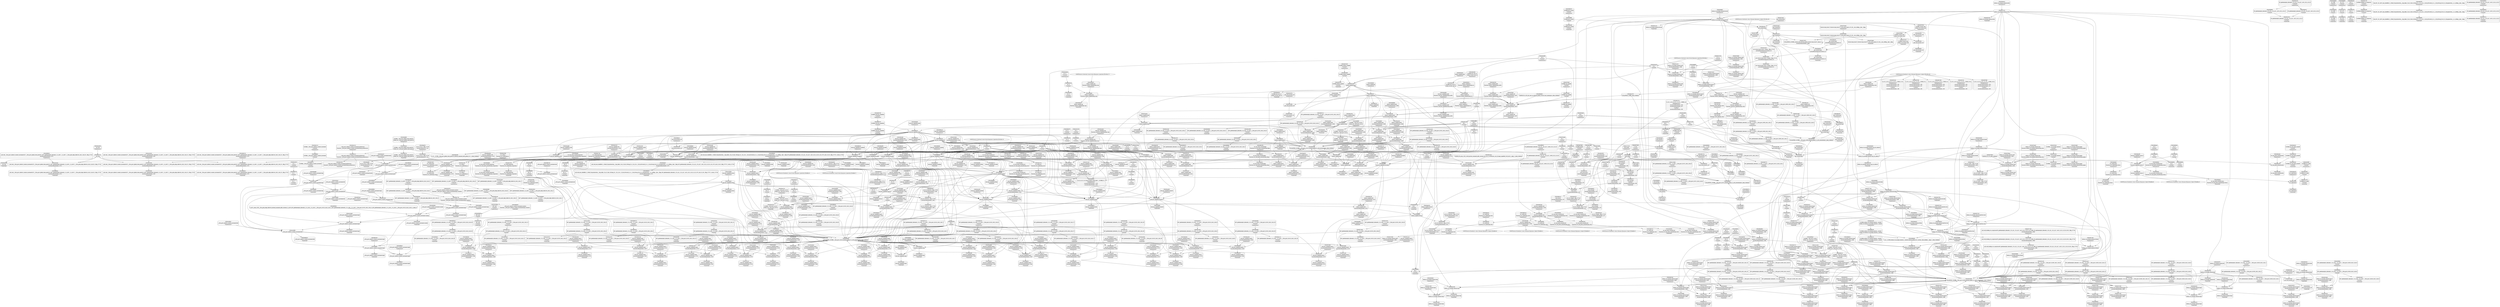 digraph {
	CE0x5bf57b0 [shape=record,shape=Mrecord,label="{CE0x5bf57b0|cred_has_capability:tmp6|security/selinux/hooks.c,1574}"]
	CE0x5bf6ae0 [shape=record,shape=Mrecord,label="{CE0x5bf6ae0|i64*_getelementptr_inbounds_(_21_x_i64_,_21_x_i64_*___llvm_gcov_ctr143,_i64_0,_i64_6)|*Constant*|*SummSource*}"]
	CE0x5b6f940 [shape=record,shape=Mrecord,label="{CE0x5b6f940|i32_78|*Constant*|*SummSink*}"]
	CE0x5bc4070 [shape=record,shape=Mrecord,label="{CE0x5bc4070|i32_-1|*Constant*|*SummSink*}"]
	"CONST[source:0(mediator),value:2(dynamic)][purpose:{object}][SnkIdx:2]"
	CE0x5bd1950 [shape=record,shape=Mrecord,label="{CE0x5bd1950|cred_has_capability:tmp14|security/selinux/hooks.c,1575|*SummSource*}"]
	CE0x5bdb2e0 [shape=record,shape=Mrecord,label="{CE0x5bdb2e0|avc_audit:tsid|Function::avc_audit&Arg::tsid::}"]
	CE0x5bfebc0 [shape=record,shape=Mrecord,label="{CE0x5bfebc0|_call_void_mcount()_#3|*SummSource*}"]
	CE0x5b536b0 [shape=record,shape=Mrecord,label="{CE0x5b536b0|_call_void_mcount()_#3}"]
	CE0x5ba4370 [shape=record,shape=Mrecord,label="{CE0x5ba4370|cred_has_capability:cap|Function::cred_has_capability&Arg::cap::}"]
	"CONST[source:0(mediator),value:2(dynamic)][purpose:{subject}][SrcIdx:19]"
	CE0x5b81ad0 [shape=record,shape=Mrecord,label="{CE0x5b81ad0|i64*_getelementptr_inbounds_(_6_x_i64_,_6_x_i64_*___llvm_gcov_ctr142,_i64_0,_i64_3)|*Constant*}"]
	CE0x5b72370 [shape=record,shape=Mrecord,label="{CE0x5b72370|selinux_vm_enough_memory:tmp13|security/selinux/hooks.c,2088|*SummSource*}"]
	CE0x5b73f70 [shape=record,shape=Mrecord,label="{CE0x5b73f70|selinux_vm_enough_memory:tmp16|security/selinux/hooks.c,2088|*SummSource*}"]
	CE0x5b9cf80 [shape=record,shape=Mrecord,label="{CE0x5b9cf80|get_current:tmp3}"]
	CE0x5bc4180 [shape=record,shape=Mrecord,label="{CE0x5bc4180|__llvm_gcov_indirect_counter_increment:tmp1}"]
	CE0x5c01f90 [shape=record,shape=Mrecord,label="{CE0x5c01f90|i64*_getelementptr_inbounds_(_21_x_i64_,_21_x_i64_*___llvm_gcov_ctr143,_i64_0,_i64_4)|*Constant*|*SummSource*}"]
	CE0x5b57410 [shape=record,shape=Mrecord,label="{CE0x5b57410|selinux_vm_enough_memory:land.lhs.true|*SummSource*}"]
	CE0x5ba19a0 [shape=record,shape=Mrecord,label="{CE0x5ba19a0|cred_has_capability:do.cond|*SummSource*}"]
	CE0x5ba1670 [shape=record,shape=Mrecord,label="{CE0x5ba1670|i64*_getelementptr_inbounds_(_21_x_i64_,_21_x_i64_*___llvm_gcov_ctr143,_i64_0,_i64_5)|*Constant*|*SummSink*}"]
	CE0x5beb580 [shape=record,shape=Mrecord,label="{CE0x5beb580|i64*_getelementptr_inbounds_(_21_x_i64_,_21_x_i64_*___llvm_gcov_ctr143,_i64_0,_i64_17)|*Constant*|*SummSource*}"]
	CE0x5bc3dc0 [shape=record,shape=Mrecord,label="{CE0x5bc3dc0|cred_has_capability:tmp18|security/selinux/hooks.c,1580}"]
	CE0x5be98c0 [shape=record,shape=Mrecord,label="{CE0x5be98c0|cred_has_capability:tmp22|security/selinux/hooks.c,1582}"]
	CE0x5b5c4c0 [shape=record,shape=Mrecord,label="{CE0x5b5c4c0|i8*_getelementptr_inbounds_(_25_x_i8_,_25_x_i8_*_.str3,_i32_0,_i32_0)|*Constant*|*SummSource*}"]
	CE0x5ba2370 [shape=record,shape=Mrecord,label="{CE0x5ba2370|COLLAPSED:_CMRE:_elem_0:default:}"]
	CE0x5b53e10 [shape=record,shape=Mrecord,label="{CE0x5b53e10|selinux_vm_enough_memory:tmp17|security/selinux/hooks.c,2088|*SummSink*}"]
	CE0x5b625a0 [shape=record,shape=Mrecord,label="{CE0x5b625a0|selinux_vm_enough_memory:tmp6|security/selinux/hooks.c,2088|*SummSource*}"]
	CE0x5bfe570 [shape=record,shape=Mrecord,label="{CE0x5bfe570|GLOBAL:__llvm_gcov_indirect_counter_increment|*Constant*|*SummSink*}"]
	CE0x5be7f90 [shape=record,shape=Mrecord,label="{CE0x5be7f90|avc_audit:a|Function::avc_audit&Arg::a::|*SummSink*}"]
	CE0x5b68ed0 [shape=record,shape=Mrecord,label="{CE0x5b68ed0|i64*_getelementptr_inbounds_(_2_x_i64_,_2_x_i64_*___llvm_gcov_ctr131,_i64_0,_i64_1)|*Constant*}"]
	CE0x5b824c0 [shape=record,shape=Mrecord,label="{CE0x5b824c0|_call_void_mcount()_#3}"]
	CE0x5b9fe90 [shape=record,shape=Mrecord,label="{CE0x5b9fe90|cred_sid:tmp2|*SummSink*}"]
	CE0x5bf06f0 [shape=record,shape=Mrecord,label="{CE0x5bf06f0|cred_sid:bb}"]
	CE0x5b76ba0 [shape=record,shape=Mrecord,label="{CE0x5b76ba0|selinux_vm_enough_memory:call7|security/selinux/hooks.c,2093|*SummSource*}"]
	CE0x5b69270 [shape=record,shape=Mrecord,label="{CE0x5b69270|i64*_getelementptr_inbounds_(_21_x_i64_,_21_x_i64_*___llvm_gcov_ctr143,_i64_0,_i64_5)|*Constant*|*SummSource*}"]
	CE0x5c157a0 [shape=record,shape=Mrecord,label="{CE0x5c157a0|cred_sid:bb|*SummSource*}"]
	CE0x5be6f00 [shape=record,shape=Mrecord,label="{CE0x5be6f00|avc_audit:tclass|Function::avc_audit&Arg::tclass::|*SummSink*}"]
	CE0x5c010b0 [shape=record,shape=Mrecord,label="{CE0x5c010b0|cred_has_capability:cap1|security/selinux/hooks.c,1563}"]
	CE0x5ba5ee0 [shape=record,shape=Mrecord,label="{CE0x5ba5ee0|selinux_capable:tmp3|security/selinux/hooks.c,2008|*SummSink*}"]
	CE0x5b7cfe0 [shape=record,shape=Mrecord,label="{CE0x5b7cfe0|cred_has_capability:tmp11|security/selinux/hooks.c,1575|*SummSource*}"]
	CE0x5bd4420 [shape=record,shape=Mrecord,label="{CE0x5bd4420|cred_has_capability:avd|security/selinux/hooks.c, 1556|*SummSource*}"]
	CE0x5bdafa0 [shape=record,shape=Mrecord,label="{CE0x5bdafa0|avc_audit:ssid|Function::avc_audit&Arg::ssid::}"]
	CE0x5b61ca0 [shape=record,shape=Mrecord,label="{CE0x5b61ca0|selinux_vm_enough_memory:tmp27|security/selinux/hooks.c,2093}"]
	CE0x5bd3650 [shape=record,shape=Mrecord,label="{CE0x5bd3650|cred_sid:tmp5|security/selinux/hooks.c,196|*SummSink*}"]
	CE0x5bbba50 [shape=record,shape=Mrecord,label="{CE0x5bbba50|get_current:tmp}"]
	CE0x5b8b740 [shape=record,shape=Mrecord,label="{CE0x5b8b740|selinux_vm_enough_memory:tmp8|security/selinux/hooks.c,2088}"]
	CE0x5b549d0 [shape=record,shape=Mrecord,label="{CE0x5b549d0|selinux_vm_enough_memory:tmp9|security/selinux/hooks.c,2088|*SummSource*}"]
	CE0x5bdbdd0 [shape=record,shape=Mrecord,label="{CE0x5bdbdd0|i64**_getelementptr_inbounds_(_3_x_i64*_,_3_x_i64*_*___llvm_gcda_edge_table144,_i64_0,_i64_1)|*Constant*|*SummSink*}"]
	CE0x5b6c820 [shape=record,shape=Mrecord,label="{CE0x5b6c820|GLOBAL:init_user_ns|Global_var:init_user_ns|*SummSink*}"]
	CE0x5b58a60 [shape=record,shape=Mrecord,label="{CE0x5b58a60|i32_21|*Constant*|*SummSink*}"]
	"CONST[source:0(mediator),value:2(dynamic)][purpose:{object}][SnkIdx:5]"
	CE0x5c04a40 [shape=record,shape=Mrecord,label="{CE0x5c04a40|cred_has_capability:return}"]
	CE0x5ba52b0 [shape=record,shape=Mrecord,label="{CE0x5ba52b0|cred_has_capability:shl|security/selinux/hooks.c,1559}"]
	CE0x5bd3540 [shape=record,shape=Mrecord,label="{CE0x5bd3540|cred_sid:tmp5|security/selinux/hooks.c,196|*SummSource*}"]
	CE0x5b7d120 [shape=record,shape=Mrecord,label="{CE0x5b7d120|cred_has_capability:tmp11|security/selinux/hooks.c,1575|*SummSink*}"]
	CE0x5c02560 [shape=record,shape=Mrecord,label="{CE0x5c02560|i64*_null|*Constant*|*SummSource*}"]
	CE0x5bff330 [shape=record,shape=Mrecord,label="{CE0x5bff330|__llvm_gcov_indirect_counter_increment:tmp6|*SummSink*}"]
	CE0x5b61dc0 [shape=record,shape=Mrecord,label="{CE0x5b61dc0|selinux_vm_enough_memory:tmp27|security/selinux/hooks.c,2093|*SummSource*}"]
	CE0x5b55620 [shape=record,shape=Mrecord,label="{CE0x5b55620|selinux_capable:entry|*SummSource*}"]
	CE0x5bf59e0 [shape=record,shape=Mrecord,label="{CE0x5bf59e0|cred_has_capability:tmp6|security/selinux/hooks.c,1574|*SummSource*}"]
	CE0x5bdac90 [shape=record,shape=Mrecord,label="{CE0x5bdac90|avc_audit:entry|*SummSource*}"]
	CE0x5ba5810 [shape=record,shape=Mrecord,label="{CE0x5ba5810|GLOBAL:__llvm_gcov_ctr142|Global_var:__llvm_gcov_ctr142}"]
	CE0x5b6deb0 [shape=record,shape=Mrecord,label="{CE0x5b6deb0|selinux_vm_enough_memory:tmp12|security/selinux/hooks.c,2088|*SummSource*}"]
	CE0x5b802f0 [shape=record,shape=Mrecord,label="{CE0x5b802f0|i32_31|*Constant*|*SummSink*}"]
	CE0x5b55b90 [shape=record,shape=Mrecord,label="{CE0x5b55b90|selinux_capable:tmp9|security/selinux/hooks.c,2011}"]
	CE0x5bce880 [shape=record,shape=Mrecord,label="{CE0x5bce880|cred_has_capability:tmp15|security/selinux/hooks.c,1575|*SummSink*}"]
	CE0x5b5e340 [shape=record,shape=Mrecord,label="{CE0x5b5e340|selinux_capable:tobool|security/selinux/hooks.c,2008|*SummSink*}"]
	CE0x5b5eac0 [shape=record,shape=Mrecord,label="{CE0x5b5eac0|selinux_vm_enough_memory:tmp26|security/selinux/hooks.c,2093|*SummSource*}"]
	CE0x5bf7880 [shape=record,shape=Mrecord,label="{CE0x5bf7880|cred_has_capability:tmp8|security/selinux/hooks.c,1575|*SummSink*}"]
	CE0x5bcc050 [shape=record,shape=Mrecord,label="{CE0x5bcc050|selinux_capable:tmp7|security/selinux/hooks.c,2009|*SummSink*}"]
	CE0x5b58d00 [shape=record,shape=Mrecord,label="{CE0x5b58d00|selinux_capable:cap|Function::selinux_capable&Arg::cap::}"]
	CE0x5bd47c0 [shape=record,shape=Mrecord,label="{CE0x5bd47c0|GLOBAL:__llvm_gcov_global_state_pred145|Global_var:__llvm_gcov_global_state_pred145|*SummSink*}"]
	CE0x5ba6390 [shape=record,shape=Mrecord,label="{CE0x5ba6390|_call_void_mcount()_#3|*SummSource*}"]
	CE0x5bbf920 [shape=record,shape=Mrecord,label="{CE0x5bbf920|cred_has_capability:cmp|security/selinux/hooks.c,1580|*SummSink*}"]
	CE0x5bec320 [shape=record,shape=Mrecord,label="{CE0x5bec320|i64*_getelementptr_inbounds_(_21_x_i64_,_21_x_i64_*___llvm_gcov_ctr143,_i64_0,_i64_18)|*Constant*}"]
	CE0x5bbc200 [shape=record,shape=Mrecord,label="{CE0x5bbc200|cred_has_capability:sclass.0|*SummSink*}"]
	CE0x5bf64e0 [shape=record,shape=Mrecord,label="{CE0x5bf64e0|__llvm_gcov_indirect_counter_increment:pred|*SummSource*}"]
	CE0x5bcbb20 [shape=record,shape=Mrecord,label="{CE0x5bcbb20|cred_has_capability:tmp3|security/selinux/hooks.c,1567}"]
	CE0x5bde3f0 [shape=record,shape=Mrecord,label="{CE0x5bde3f0|cred_has_capability:do.end6|*SummSource*}"]
	CE0x5be8300 [shape=record,shape=Mrecord,label="{CE0x5be8300|_ret_i32_%retval.0,_!dbg_!27732|security/selinux/include/avc.h,142|*SummSource*}"]
	CE0x5bc42b0 [shape=record,shape=Mrecord,label="{CE0x5bc42b0|__llvm_gcov_indirect_counter_increment:tmp}"]
	CE0x5ba5240 [shape=record,shape=Mrecord,label="{CE0x5ba5240|cred_has_capability:and|security/selinux/hooks.c,1559|*SummSink*}"]
	CE0x5bbd280 [shape=record,shape=Mrecord,label="{CE0x5bbd280|avc_has_perm_noaudit:ssid|Function::avc_has_perm_noaudit&Arg::ssid::|*SummSource*}"]
	CE0x5bf0240 [shape=record,shape=Mrecord,label="{CE0x5bf0240|cred_has_capability:tmp32|security/selinux/hooks.c,1586}"]
	CE0x5b594b0 [shape=record,shape=Mrecord,label="{CE0x5b594b0|selinux_vm_enough_memory:tmp22|security/selinux/hooks.c,2090}"]
	CE0x5b4bc20 [shape=record,shape=Mrecord,label="{CE0x5b4bc20|i32_2088|*Constant*|*SummSink*}"]
	CE0x5bcf7f0 [shape=record,shape=Mrecord,label="{CE0x5bcf7f0|cred_has_capability:tmp17|security/selinux/hooks.c,1576}"]
	CE0x5b79cd0 [shape=record,shape=Mrecord,label="{CE0x5b79cd0|i64*_getelementptr_inbounds_(_14_x_i64_,_14_x_i64_*___llvm_gcov_ctr160,_i64_0,_i64_6)|*Constant*|*SummSink*}"]
	CE0x5b56870 [shape=record,shape=Mrecord,label="{CE0x5b56870|selinux_capable:audit|Function::selinux_capable&Arg::audit::|*SummSink*}"]
	CE0x5bfe920 [shape=record,shape=Mrecord,label="{CE0x5bfe920|__llvm_gcov_indirect_counter_increment:tmp5|*SummSink*}"]
	CE0x5bdd4d0 [shape=record,shape=Mrecord,label="{CE0x5bdd4d0|i64*_getelementptr_inbounds_(_21_x_i64_,_21_x_i64_*___llvm_gcov_ctr143,_i64_0,_i64_4)|*Constant*}"]
	CE0x5b85b90 [shape=record,shape=Mrecord,label="{CE0x5b85b90|cred_has_capability:entry|*SummSource*}"]
	CE0x5ba4c00 [shape=record,shape=Mrecord,label="{CE0x5ba4c00|_ret_i32_%retval.0,_!dbg_!27765|security/selinux/hooks.c,1586|*SummSource*}"]
	CE0x5ba3680 [shape=record,shape=Mrecord,label="{CE0x5ba3680|cred_has_capability:tmp19|security/selinux/hooks.c,1580}"]
	CE0x5c02ad0 [shape=record,shape=Mrecord,label="{CE0x5c02ad0|__llvm_gcov_indirect_counter_increment:tmp3|*SummSource*}"]
	CE0x5b57310 [shape=record,shape=Mrecord,label="{CE0x5b57310|selinux_vm_enough_memory:land.lhs.true2|*SummSource*}"]
	CE0x5bee810 [shape=record,shape=Mrecord,label="{CE0x5bee810|cred_has_capability:tmp31|security/selinux/hooks.c,1585|*SummSource*}"]
	CE0x5beb6a0 [shape=record,shape=Mrecord,label="{CE0x5beb6a0|cred_has_capability:tmp26|security/selinux/hooks.c,1583|*SummSource*}"]
	CE0x5b69770 [shape=record,shape=Mrecord,label="{CE0x5b69770|i64*_getelementptr_inbounds_(_2_x_i64_,_2_x_i64_*___llvm_gcov_ctr131,_i64_0,_i64_1)|*Constant*|*SummSink*}"]
	CE0x5b5e700 [shape=record,shape=Mrecord,label="{CE0x5b5e700|selinux_vm_enough_memory:cap_sys_admin.0|*SummSink*}"]
	CE0x5b56790 [shape=record,shape=Mrecord,label="{CE0x5b56790|selinux_capable:audit|Function::selinux_capable&Arg::audit::|*SummSource*}"]
	CE0x5be1620 [shape=record,shape=Mrecord,label="{CE0x5be1620|__llvm_gcov_indirect_counter_increment:predecessor|Function::__llvm_gcov_indirect_counter_increment&Arg::predecessor::|*SummSink*}"]
	CE0x5b792e0 [shape=record,shape=Mrecord,label="{CE0x5b792e0|i64_1|*Constant*}"]
	CE0x5b59620 [shape=record,shape=Mrecord,label="{CE0x5b59620|selinux_vm_enough_memory:tmp22|security/selinux/hooks.c,2090|*SummSource*}"]
	CE0x5bbc0f0 [shape=record,shape=Mrecord,label="{CE0x5bbc0f0|cred_has_capability:sclass.0|*SummSource*}"]
	CE0x5b73a70 [shape=record,shape=Mrecord,label="{CE0x5b73a70|selinux_vm_enough_memory:cred|security/selinux/hooks.c,2088|*SummSource*}"]
	CE0x5ba0980 [shape=record,shape=Mrecord,label="{CE0x5ba0980|cred_has_capability:if.then}"]
	CE0x5b829f0 [shape=record,shape=Mrecord,label="{CE0x5b829f0|cred_has_capability:call|security/selinux/hooks.c,1558|*SummSink*}"]
	CE0x5bfd1d0 [shape=record,shape=Mrecord,label="{CE0x5bfd1d0|cred_has_capability:tmp9|security/selinux/hooks.c,1575|*SummSink*}"]
	CE0x5b9dd90 [shape=record,shape=Mrecord,label="{CE0x5b9dd90|i32_1575|*Constant*|*SummSource*}"]
	CE0x5b7e700 [shape=record,shape=Mrecord,label="{CE0x5b7e700|_ret_i32_%call7,_!dbg_!27749|security/selinux/hooks.c,2093}"]
	CE0x5bed260 [shape=record,shape=Mrecord,label="{CE0x5bed260|cred_has_capability:tmp29|security/selinux/hooks.c,1584|*SummSink*}"]
	"CONST[source:2(external),value:0(static)][purpose:{operation}][SrcIdx:2]"
	CE0x5b6c0b0 [shape=record,shape=Mrecord,label="{CE0x5b6c0b0|selinux_capable:cred|Function::selinux_capable&Arg::cred::|*SummSource*}"]
	CE0x5be7140 [shape=record,shape=Mrecord,label="{CE0x5be7140|avc_audit:requested|Function::avc_audit&Arg::requested::|*SummSource*}"]
	CE0x5b52630 [shape=record,shape=Mrecord,label="{CE0x5b52630|selinux_vm_enough_memory:tmp9|security/selinux/hooks.c,2088|*SummSink*}"]
	CE0x5b73d10 [shape=record,shape=Mrecord,label="{CE0x5b73d10|selinux_vm_enough_memory:tmp19|security/selinux/hooks.c,2088|*SummSource*}"]
	CE0x5b5c340 [shape=record,shape=Mrecord,label="{CE0x5b5c340|i64_1|*Constant*}"]
	CE0x5b54280 [shape=record,shape=Mrecord,label="{CE0x5b54280|COLLAPSED:_GCMRE___llvm_gcov_ctr160_internal_global_14_x_i64_zeroinitializer:_elem_0:default:}"]
	CE0x5b6f8d0 [shape=record,shape=Mrecord,label="{CE0x5b6f8d0|i32_78|*Constant*}"]
	CE0x5b4fe60 [shape=record,shape=Mrecord,label="{CE0x5b4fe60|selinux_vm_enough_memory:do.body}"]
	CE0x5b72b10 [shape=record,shape=Mrecord,label="{CE0x5b72b10|selinux_vm_enough_memory:tmp11|security/selinux/hooks.c,2088|*SummSink*}"]
	CE0x5bd3ae0 [shape=record,shape=Mrecord,label="{CE0x5bd3ae0|cred_sid:entry|*SummSource*}"]
	CE0x5bc5be0 [shape=record,shape=Mrecord,label="{CE0x5bc5be0|i64**_getelementptr_inbounds_(_3_x_i64*_,_3_x_i64*_*___llvm_gcda_edge_table144,_i64_0,_i64_1)|*Constant*|*SummSource*}"]
	CE0x5b7bb60 [shape=record,shape=Mrecord,label="{CE0x5b7bb60|%struct.task_struct*_(%struct.task_struct**)*_asm_movq_%gs:$_1:P_,$0_,_r,im,_dirflag_,_fpsr_,_flags_|*SummSink*}"]
	CE0x5bbebd0 [shape=record,shape=Mrecord,label="{CE0x5bbebd0|avc_has_perm_noaudit:avd|Function::avc_has_perm_noaudit&Arg::avd::|*SummSource*}"]
	CE0x5b5bff0 [shape=record,shape=Mrecord,label="{CE0x5b5bff0|GLOBAL:get_current|*Constant*}"]
	CE0x5b52c00 [shape=record,shape=Mrecord,label="{CE0x5b52c00|i64*_getelementptr_inbounds_(_14_x_i64_,_14_x_i64_*___llvm_gcov_ctr160,_i64_0,_i64_8)|*Constant*|*SummSource*}"]
	CE0x5b59330 [shape=record,shape=Mrecord,label="{CE0x5b59330|selinux_vm_enough_memory:tmp21|security/selinux/hooks.c,2090|*SummSink*}"]
	CE0x5bcc6c0 [shape=record,shape=Mrecord,label="{CE0x5bcc6c0|cred_has_capability:bb|*SummSink*}"]
	CE0x5b85d70 [shape=record,shape=Mrecord,label="{CE0x5b85d70|selinux_vm_enough_memory:cred|security/selinux/hooks.c,2088|*SummSink*}"]
	CE0x5b47dc0 [shape=record,shape=Mrecord,label="{CE0x5b47dc0|selinux_vm_enough_memory:tmp2}"]
	CE0x5b9bce0 [shape=record,shape=Mrecord,label="{CE0x5b9bce0|selinux_capable:return}"]
	CE0x5b5b520 [shape=record,shape=Mrecord,label="{CE0x5b5b520|selinux_capable:tmp8|security/selinux/hooks.c,2011|*SummSink*}"]
	CE0x5c01940 [shape=record,shape=Mrecord,label="{CE0x5c01940|_call_void___llvm_gcov_indirect_counter_increment(i32*___llvm_gcov_global_state_pred145,_i64**_getelementptr_inbounds_(_3_x_i64*_,_3_x_i64*_*___llvm_gcda_edge_table144,_i64_0,_i64_1)),_!dbg_!27728|security/selinux/hooks.c,1567}"]
	CE0x5bd9660 [shape=record,shape=Mrecord,label="{CE0x5bd9660|selinux_capable:tmp1}"]
	CE0x5b9e010 [shape=record,shape=Mrecord,label="{CE0x5b9e010|i32_1575|*Constant*|*SummSink*}"]
	CE0x5bdedf0 [shape=record,shape=Mrecord,label="{CE0x5bdedf0|__llvm_gcov_indirect_counter_increment:tmp|*SummSink*}"]
	CE0x5bcd340 [shape=record,shape=Mrecord,label="{CE0x5bcd340|selinux_capable:tmp6|security/selinux/hooks.c,2009}"]
	CE0x5b66c10 [shape=record,shape=Mrecord,label="{CE0x5b66c10|cred_sid:sid|security/selinux/hooks.c,197|*SummSink*}"]
	CE0x5bd01f0 [shape=record,shape=Mrecord,label="{CE0x5bd01f0|GLOBAL:avc_has_perm_noaudit|*Constant*}"]
	CE0x5b587a0 [shape=record,shape=Mrecord,label="{CE0x5b587a0|i32_21|*Constant*}"]
	CE0x5b7cc90 [shape=record,shape=Mrecord,label="{CE0x5b7cc90|cred_has_capability:tmp10|security/selinux/hooks.c,1575|*SummSink*}"]
	CE0x5bef4d0 [shape=record,shape=Mrecord,label="{CE0x5bef4d0|cred_has_capability:retval.0}"]
	CE0x5b74b80 [shape=record,shape=Mrecord,label="{CE0x5b74b80|i64_3|*Constant*}"]
	CE0x5b52710 [shape=record,shape=Mrecord,label="{CE0x5b52710|selinux_vm_enough_memory:tmp10|security/selinux/hooks.c,2088|*SummSource*}"]
	CE0x5b52c70 [shape=record,shape=Mrecord,label="{CE0x5b52c70|selinux_vm_enough_memory:tmp15|security/selinux/hooks.c,2088}"]
	CE0x5bf27a0 [shape=record,shape=Mrecord,label="{CE0x5bf27a0|cred_has_capability:tmp1}"]
	CE0x5b9ff70 [shape=record,shape=Mrecord,label="{CE0x5b9ff70|cred_sid:cred|Function::cred_sid&Arg::cred::|*SummSink*}"]
	CE0x5bd7ac0 [shape=record,shape=Mrecord,label="{CE0x5bd7ac0|i64*_getelementptr_inbounds_(_21_x_i64_,_21_x_i64_*___llvm_gcov_ctr143,_i64_0,_i64_7)|*Constant*}"]
	CE0x5b7b130 [shape=record,shape=Mrecord,label="{CE0x5b7b130|selinux_vm_enough_memory:tmp25|security/selinux/hooks.c,2091|*SummSource*}"]
	CE0x5b56f50 [shape=record,shape=Mrecord,label="{CE0x5b56f50|selinux_vm_enough_memory:cmp|security/selinux/hooks.c,2090|*SummSink*}"]
	CE0x5ba1060 [shape=record,shape=Mrecord,label="{CE0x5ba1060|i64*_getelementptr_inbounds_(_6_x_i64_,_6_x_i64_*___llvm_gcov_ctr142,_i64_0,_i64_5)|*Constant*|*SummSource*}"]
	CE0x5bd2c90 [shape=record,shape=Mrecord,label="{CE0x5bd2c90|cred_sid:tmp4|*LoadInst*|security/selinux/hooks.c,196|*SummSource*}"]
	CE0x5b88100 [shape=record,shape=Mrecord,label="{CE0x5b88100|GLOBAL:selinux_vm_enough_memory.__warned|Global_var:selinux_vm_enough_memory.__warned}"]
	CE0x5c02070 [shape=record,shape=Mrecord,label="{CE0x5c02070|i64*_getelementptr_inbounds_(_21_x_i64_,_21_x_i64_*___llvm_gcov_ctr143,_i64_0,_i64_4)|*Constant*|*SummSink*}"]
	CE0x5b81030 [shape=record,shape=Mrecord,label="{CE0x5b81030|selinux_capable:tmp}"]
	CE0x5bbbf50 [shape=record,shape=Mrecord,label="{CE0x5bbbf50|i16_4|*Constant*|*SummSink*}"]
	CE0x5b5ed10 [shape=record,shape=Mrecord,label="{CE0x5b5ed10|i8_1|*Constant*}"]
	CE0x5b43ec0 [shape=record,shape=Mrecord,label="{CE0x5b43ec0|i32_0|*Constant*}"]
	CE0x5bbb130 [shape=record,shape=Mrecord,label="{CE0x5bbb130|i64_0|*Constant*}"]
	CE0x5bfce60 [shape=record,shape=Mrecord,label="{CE0x5bfce60|_call_void_asm_sideeffect_1:_09ud2_0A.pushsection___bug_table,_22a_22_0A2:_09.long_1b_-_2b,_$_0:c_-_2b_0A_09.word_$_1:c_,_0_0A_09.org_2b+$_2:c_0A.popsection_,_i,i,i,_dirflag_,_fpsr_,_flags_(i8*_getelementptr_inbounds_(_25_x_i8_,_25_x_i8_*_.str3,_i32_0,_i32_0),_i32_1575,_i64_12)_#3,_!dbg_!27737,_!srcloc_!27740|security/selinux/hooks.c,1575}"]
	CE0x5bd0590 [shape=record,shape=Mrecord,label="{CE0x5bd0590|cred_has_capability:tmp12|security/selinux/hooks.c,1575|*SummSource*}"]
	CE0x5bf51b0 [shape=record,shape=Mrecord,label="{CE0x5bf51b0|_call_void_mcount()_#3}"]
	CE0x5b50250 [shape=record,shape=Mrecord,label="{CE0x5b50250|selinux_vm_enough_memory:do.end}"]
	CE0x5b76b30 [shape=record,shape=Mrecord,label="{CE0x5b76b30|selinux_vm_enough_memory:call7|security/selinux/hooks.c,2093}"]
	CE0x5b82860 [shape=record,shape=Mrecord,label="{CE0x5b82860|cred_has_capability:call|security/selinux/hooks.c,1558}"]
	CE0x5b6e960 [shape=record,shape=Mrecord,label="{CE0x5b6e960|selinux_vm_enough_memory:cmp|security/selinux/hooks.c,2090|*SummSource*}"]
	CE0x5b79a00 [shape=record,shape=Mrecord,label="{CE0x5b79a00|%struct.task_struct*_(%struct.task_struct**)*_asm_movq_%gs:$_1:P_,$0_,_r,im,_dirflag_,_fpsr_,_flags_|*SummSource*}"]
	CE0x5bea490 [shape=record,shape=Mrecord,label="{CE0x5bea490|cred_has_capability:tmp24|security/selinux/hooks.c,1582|*SummSink*}"]
	CE0x5b5ee70 [shape=record,shape=Mrecord,label="{CE0x5b5ee70|i8_1|*Constant*|*SummSink*}"]
	CE0x5c00ca0 [shape=record,shape=Mrecord,label="{CE0x5c00ca0|__llvm_gcov_indirect_counter_increment:bb|*SummSource*}"]
	CE0x5b76d60 [shape=record,shape=Mrecord,label="{CE0x5b76d60|selinux_vm_enough_memory:call7|security/selinux/hooks.c,2093|*SummSink*}"]
	CE0x5bf0570 [shape=record,shape=Mrecord,label="{CE0x5bf0570|cred_has_capability:tmp32|security/selinux/hooks.c,1586|*SummSink*}"]
	CE0x5b85160 [shape=record,shape=Mrecord,label="{CE0x5b85160|selinux_capable:call1|security/selinux/hooks.c,2011}"]
	CE0x5bf61b0 [shape=record,shape=Mrecord,label="{CE0x5bf61b0|cred_has_capability:sw.default|*SummSource*}"]
	CE0x5b42c60 [shape=record,shape=Mrecord,label="{CE0x5b42c60|selinux_vm_enough_memory:tmp1}"]
	CE0x5b773e0 [shape=record,shape=Mrecord,label="{CE0x5b773e0|selinux_vm_enough_memory:call|security/selinux/hooks.c,2088}"]
	CE0x5ba2d90 [shape=record,shape=Mrecord,label="{CE0x5ba2d90|i64*_getelementptr_inbounds_(_2_x_i64_,_2_x_i64_*___llvm_gcov_ctr98,_i64_0,_i64_0)|*Constant*|*SummSource*}"]
	CE0x5b690c0 [shape=record,shape=Mrecord,label="{CE0x5b690c0|_call_void___llvm_gcov_indirect_counter_increment(i32*___llvm_gcov_global_state_pred145,_i64**_getelementptr_inbounds_(_3_x_i64*_,_3_x_i64*_*___llvm_gcda_edge_table144,_i64_0,_i64_2)),_!dbg_!27732|security/selinux/hooks.c,1570|*SummSink*}"]
	CE0x5b7dab0 [shape=record,shape=Mrecord,label="{CE0x5b7dab0|selinux_vm_enough_memory:mm|Function::selinux_vm_enough_memory&Arg::mm::|*SummSink*}"]
	CE0x5bcb710 [shape=record,shape=Mrecord,label="{CE0x5bcb710|selinux_capable:tmp|*SummSink*}"]
	CE0x5b7fa00 [shape=record,shape=Mrecord,label="{CE0x5b7fa00|GLOBAL:cap_capable|*Constant*|*SummSource*}"]
	CE0x5bdce90 [shape=record,shape=Mrecord,label="{CE0x5bdce90|i64**_getelementptr_inbounds_(_3_x_i64*_,_3_x_i64*_*___llvm_gcda_edge_table144,_i64_0,_i64_2)|*Constant*|*SummSource*}"]
	CE0x5b9e3a0 [shape=record,shape=Mrecord,label="{CE0x5b9e3a0|i64_12|*Constant*|*SummSource*}"]
	CE0x5b748c0 [shape=record,shape=Mrecord,label="{CE0x5b748c0|_ret_%struct.task_struct*_%tmp4,_!dbg_!27714|./arch/x86/include/asm/current.h,14|*SummSink*}"]
	CE0x5b701f0 [shape=record,shape=Mrecord,label="{CE0x5b701f0|i1_true|*Constant*|*SummSource*}"]
	CE0x5ba4a80 [shape=record,shape=Mrecord,label="{CE0x5ba4a80|cred_has_capability:audit|Function::cred_has_capability&Arg::audit::|*SummSink*}"]
	CE0x5bbe940 [shape=record,shape=Mrecord,label="{CE0x5bbe940|_ret_i32_%rc.0,_!dbg_!27793|security/selinux/avc.c,744}"]
	CE0x5b6c990 [shape=record,shape=Mrecord,label="{CE0x5b6c990|selinux_capable:ns|Function::selinux_capable&Arg::ns::}"]
	CE0x5c02f10 [shape=record,shape=Mrecord,label="{CE0x5c02f10|cred_has_capability:tmp5|security/selinux/hooks.c,1570}"]
	CE0x5b616a0 [shape=record,shape=Mrecord,label="{CE0x5b616a0|_call_void_lockdep_rcu_suspicious(i8*_getelementptr_inbounds_(_25_x_i8_,_25_x_i8_*_.str3,_i32_0,_i32_0),_i32_2088,_i8*_getelementptr_inbounds_(_45_x_i8_,_45_x_i8_*_.str12,_i32_0,_i32_0))_#10,_!dbg_!27730|security/selinux/hooks.c,2088|*SummSink*}"]
	CE0x5b5c730 [shape=record,shape=Mrecord,label="{CE0x5b5c730|GLOBAL:lockdep_rcu_suspicious|*Constant*|*SummSource*}"]
	CE0x5b7af30 [shape=record,shape=Mrecord,label="{CE0x5b7af30|selinux_vm_enough_memory:tmp24|security/selinux/hooks.c,2091|*SummSink*}"]
	CE0x5bbf530 [shape=record,shape=Mrecord,label="{CE0x5bbf530|i64_13|*Constant*}"]
	CE0x5ba3cf0 [shape=record,shape=Mrecord,label="{CE0x5ba3cf0|cred_has_capability:tmp20|security/selinux/hooks.c,1580|*SummSource*}"]
	CE0x5b63d40 [shape=record,shape=Mrecord,label="{CE0x5b63d40|selinux_capable:if.end|*SummSink*}"]
	CE0x5c02620 [shape=record,shape=Mrecord,label="{CE0x5c02620|_call_void___llvm_gcov_indirect_counter_increment(i32*___llvm_gcov_global_state_pred145,_i64**_getelementptr_inbounds_(_3_x_i64*_,_3_x_i64*_*___llvm_gcda_edge_table144,_i64_0,_i64_1)),_!dbg_!27728|security/selinux/hooks.c,1567|*SummSource*}"]
	CE0x5bd19c0 [shape=record,shape=Mrecord,label="{CE0x5bd19c0|cred_has_capability:tmp14|security/selinux/hooks.c,1575|*SummSink*}"]
	CE0x5bc1470 [shape=record,shape=Mrecord,label="{CE0x5bc1470|GLOBAL:avc_audit|*Constant*|*SummSink*}"]
	CE0x5b7cf70 [shape=record,shape=Mrecord,label="{CE0x5b7cf70|cred_has_capability:tmp11|security/selinux/hooks.c,1575}"]
	CE0x5bdfd50 [shape=record,shape=Mrecord,label="{CE0x5bdfd50|GLOBAL:__llvm_gcov_indirect_counter_increment|*Constant*}"]
	CE0x5b6f3d0 [shape=record,shape=Mrecord,label="{CE0x5b6f3d0|selinux_vm_enough_memory:tmp20|security/selinux/hooks.c,2090|*SummSink*}"]
	CE0x5ba6400 [shape=record,shape=Mrecord,label="{CE0x5ba6400|_call_void_mcount()_#3|*SummSink*}"]
	CE0x5b9fdb0 [shape=record,shape=Mrecord,label="{CE0x5b9fdb0|cred_sid:tmp2}"]
	CE0x5c01140 [shape=record,shape=Mrecord,label="{CE0x5c01140|cred_has_capability:cap1|security/selinux/hooks.c,1563|*SummSource*}"]
	CE0x5b74580 [shape=record,shape=Mrecord,label="{CE0x5b74580|get_current:entry|*SummSink*}"]
	CE0x5b7ea70 [shape=record,shape=Mrecord,label="{CE0x5b7ea70|get_current:bb}"]
	CE0x5b9e530 [shape=record,shape=Mrecord,label="{CE0x5b9e530|get_current:tmp3|*SummSink*}"]
	CE0x5ba45a0 [shape=record,shape=Mrecord,label="{CE0x5ba45a0|cred_has_capability:cap|Function::cred_has_capability&Arg::cap::|*SummSink*}"]
	CE0x5bcfaf0 [shape=record,shape=Mrecord,label="{CE0x5bcfaf0|cred_has_capability:tmp17|security/selinux/hooks.c,1576|*SummSource*}"]
	CE0x5bd46f0 [shape=record,shape=Mrecord,label="{CE0x5bd46f0|GLOBAL:__llvm_gcov_global_state_pred145|Global_var:__llvm_gcov_global_state_pred145|*SummSource*}"]
	CE0x5bd23f0 [shape=record,shape=Mrecord,label="{CE0x5bd23f0|cred_sid:security|security/selinux/hooks.c,196|*SummSource*}"]
	CE0x5bc03c0 [shape=record,shape=Mrecord,label="{CE0x5bc03c0|cred_has_capability:tmp21|security/selinux/hooks.c,1580}"]
	CE0x5b5e2d0 [shape=record,shape=Mrecord,label="{CE0x5b5e2d0|selinux_capable:tobool|security/selinux/hooks.c,2008}"]
	CE0x5ba2690 [shape=record,shape=Mrecord,label="{CE0x5ba2690|cred_has_capability:tmp3|security/selinux/hooks.c,1567|*SummSink*}"]
	CE0x5b4f990 [shape=record,shape=Mrecord,label="{CE0x5b4f990|i64*_getelementptr_inbounds_(_14_x_i64_,_14_x_i64_*___llvm_gcov_ctr160,_i64_0,_i64_1)|*Constant*|*SummSource*}"]
	CE0x5b9c3a0 [shape=record,shape=Mrecord,label="{CE0x5b9c3a0|_ret_i32_%tmp6,_!dbg_!27716|security/selinux/hooks.c,197|*SummSink*}"]
	CE0x5bd8460 [shape=record,shape=Mrecord,label="{CE0x5bd8460|cred_sid:tmp|*SummSource*}"]
	CE0x5c01d70 [shape=record,shape=Mrecord,label="{CE0x5c01d70|i64*_null|*Constant*|*SummSink*}"]
	CE0x5b5d4a0 [shape=record,shape=Mrecord,label="{CE0x5b5d4a0|get_current:tmp1|*SummSource*}"]
	CE0x5b67ee0 [shape=record,shape=Mrecord,label="{CE0x5b67ee0|0:_i32,_4:_i32,_8:_i32,_12:_i32,_:_CMRE_12,16_|*MultipleSource*|security/selinux/hooks.c,196|security/selinux/hooks.c,197|*LoadInst*|security/selinux/hooks.c,196}"]
	CE0x5bee1f0 [shape=record,shape=Mrecord,label="{CE0x5bee1f0|cred_has_capability:tmp30|security/selinux/hooks.c,1585|*SummSink*}"]
	CE0x5bc5b70 [shape=record,shape=Mrecord,label="{CE0x5bc5b70|__llvm_gcov_indirect_counter_increment:counters|Function::__llvm_gcov_indirect_counter_increment&Arg::counters::|*SummSource*}"]
	CE0x5bbdd00 [shape=record,shape=Mrecord,label="{CE0x5bbdd00|avc_has_perm_noaudit:requested|Function::avc_has_perm_noaudit&Arg::requested::}"]
	CE0x5be27c0 [shape=record,shape=Mrecord,label="{CE0x5be27c0|_ret_void}"]
	CE0x5bcbab0 [shape=record,shape=Mrecord,label="{CE0x5bcbab0|_call_void___llvm_gcov_indirect_counter_increment(i32*___llvm_gcov_global_state_pred145,_i64**_getelementptr_inbounds_(_3_x_i64*_,_3_x_i64*_*___llvm_gcda_edge_table144,_i64_0,_i64_2)),_!dbg_!27732|security/selinux/hooks.c,1570}"]
	CE0x5b81960 [shape=record,shape=Mrecord,label="{CE0x5b81960|selinux_capable:tmp5|security/selinux/hooks.c,2008|*SummSink*}"]
	CE0x5b47d50 [shape=record,shape=Mrecord,label="{CE0x5b47d50|i64*_getelementptr_inbounds_(_14_x_i64_,_14_x_i64_*___llvm_gcov_ctr160,_i64_0,_i64_1)|*Constant*|*SummSink*}"]
	CE0x5b53da0 [shape=record,shape=Mrecord,label="{CE0x5b53da0|selinux_vm_enough_memory:tmp17|security/selinux/hooks.c,2088|*SummSource*}"]
	CE0x5b59960 [shape=record,shape=Mrecord,label="{CE0x5b59960|selinux_vm_enough_memory:tmp23|security/selinux/hooks.c,2090}"]
	CE0x5bd11c0 [shape=record,shape=Mrecord,label="{CE0x5bd11c0|cred_has_capability:tmp14|security/selinux/hooks.c,1575}"]
	CE0x5bd24c0 [shape=record,shape=Mrecord,label="{CE0x5bd24c0|cred_sid:security|security/selinux/hooks.c,196|*SummSink*}"]
	CE0x5b6a3f0 [shape=record,shape=Mrecord,label="{CE0x5b6a3f0|selinux_vm_enough_memory:land.lhs.true2|*SummSink*}"]
	CE0x5b9c4b0 [shape=record,shape=Mrecord,label="{CE0x5b9c4b0|cred_has_capability:and|security/selinux/hooks.c,1559|*SummSource*}"]
	CE0x5bbe9b0 [shape=record,shape=Mrecord,label="{CE0x5bbe9b0|avc_has_perm_noaudit:avd|Function::avc_has_perm_noaudit&Arg::avd::}"]
	CE0x5ba5410 [shape=record,shape=Mrecord,label="{CE0x5ba5410|selinux_capable:tmp2|security/selinux/hooks.c,2008|*SummSink*}"]
	CE0x5bdbe40 [shape=record,shape=Mrecord,label="{CE0x5bdbe40|__llvm_gcov_indirect_counter_increment:counters|Function::__llvm_gcov_indirect_counter_increment&Arg::counters::|*SummSink*}"]
	CE0x5bd1c10 [shape=record,shape=Mrecord,label="{CE0x5bd1c10|i32_22|*Constant*}"]
	CE0x5be6b80 [shape=record,shape=Mrecord,label="{CE0x5be6b80|avc_audit:tsid|Function::avc_audit&Arg::tsid::|*SummSink*}"]
	CE0x5b9d7f0 [shape=record,shape=Mrecord,label="{CE0x5b9d7f0|void_(i8*,_i32,_i64)*_asm_sideeffect_1:_09ud2_0A.pushsection___bug_table,_22a_22_0A2:_09.long_1b_-_2b,_$_0:c_-_2b_0A_09.word_$_1:c_,_0_0A_09.org_2b+$_2:c_0A.popsection_,_i,i,i,_dirflag_,_fpsr_,_flags_|*SummSource*}"]
	CE0x5b62f20 [shape=record,shape=Mrecord,label="{CE0x5b62f20|selinux_vm_enough_memory:tmp11|security/selinux/hooks.c,2088|*SummSource*}"]
	CE0x5b7aec0 [shape=record,shape=Mrecord,label="{CE0x5b7aec0|i64*_getelementptr_inbounds_(_14_x_i64_,_14_x_i64_*___llvm_gcov_ctr160,_i64_0,_i64_12)|*Constant*|*SummSink*}"]
	CE0x5b5cba0 [shape=record,shape=Mrecord,label="{CE0x5b5cba0|get_current:tmp1|*SummSink*}"]
	CE0x5b67470 [shape=record,shape=Mrecord,label="{CE0x5b67470|0:_i32,_4:_i32,_8:_i32,_12:_i32,_:_CMRE_4,8_|*MultipleSource*|security/selinux/hooks.c,196|security/selinux/hooks.c,197|*LoadInst*|security/selinux/hooks.c,196}"]
	CE0x5b8b820 [shape=record,shape=Mrecord,label="{CE0x5b8b820|selinux_vm_enough_memory:tmp8|security/selinux/hooks.c,2088|*SummSource*}"]
	CE0x5bca9c0 [shape=record,shape=Mrecord,label="{CE0x5bca9c0|cred_has_capability:if.end10|*SummSource*}"]
	CE0x5b851d0 [shape=record,shape=Mrecord,label="{CE0x5b851d0|selinux_capable:call1|security/selinux/hooks.c,2011|*SummSource*}"]
	CE0x5bceea0 [shape=record,shape=Mrecord,label="{CE0x5bceea0|cred_has_capability:tmp16|security/selinux/hooks.c,1576}"]
	CE0x78790d0 [shape=record,shape=Mrecord,label="{CE0x78790d0|selinux_vm_enough_memory:tmp6|security/selinux/hooks.c,2088|*SummSink*}"]
	CE0x5b9cb70 [shape=record,shape=Mrecord,label="{CE0x5b9cb70|i32_31|*Constant*|*SummSource*}"]
	CE0x5bcaaa0 [shape=record,shape=Mrecord,label="{CE0x5bcaaa0|cred_has_capability:sw.bb}"]
	CE0x5b7de80 [shape=record,shape=Mrecord,label="{CE0x5b7de80|selinux_vm_enough_memory:pages|Function::selinux_vm_enough_memory&Arg::pages::|*SummSource*}"]
	CE0x5b744c0 [shape=record,shape=Mrecord,label="{CE0x5b744c0|get_current:entry|*SummSource*}"]
	CE0x5bcf460 [shape=record,shape=Mrecord,label="{CE0x5bcf460|cred_has_capability:tmp16|security/selinux/hooks.c,1576|*SummSource*}"]
	CE0x5b554c0 [shape=record,shape=Mrecord,label="{CE0x5b554c0|GLOBAL:selinux_capable|*Constant*|*SummSink*}"]
	"CONST[source:0(mediator),value:0(static)][purpose:{operation}][SnkIdx:7]"
	CE0x5b47c20 [shape=record,shape=Mrecord,label="{CE0x5b47c20|selinux_vm_enough_memory:if.end|*SummSink*}"]
	CE0x5b6da90 [shape=record,shape=Mrecord,label="{CE0x5b6da90|selinux_vm_enough_memory:tmp16|security/selinux/hooks.c,2088}"]
	CE0x5b69130 [shape=record,shape=Mrecord,label="{CE0x5b69130|_call_void___llvm_gcov_indirect_counter_increment(i32*___llvm_gcov_global_state_pred145,_i64**_getelementptr_inbounds_(_3_x_i64*_,_3_x_i64*_*___llvm_gcda_edge_table144,_i64_0,_i64_2)),_!dbg_!27732|security/selinux/hooks.c,1570|*SummSource*}"]
	CE0x5bd8380 [shape=record,shape=Mrecord,label="{CE0x5bd8380|cred_sid:tmp}"]
	CE0x5bcb110 [shape=record,shape=Mrecord,label="{CE0x5bcb110|GLOBAL:__llvm_gcov_indirect_counter_increment|*Constant*|*SummSource*}"]
	CE0x5b43e10 [shape=record,shape=Mrecord,label="{CE0x5b43e10|selinux_vm_enough_memory:tmp4|security/selinux/hooks.c,2088|*SummSource*}"]
	CE0x5b42340 [shape=record,shape=Mrecord,label="{CE0x5b42340|i64*_getelementptr_inbounds_(_14_x_i64_,_14_x_i64_*___llvm_gcov_ctr160,_i64_0,_i64_6)|*Constant*|*SummSource*}"]
	CE0x5bcd420 [shape=record,shape=Mrecord,label="{CE0x5bcd420|selinux_capable:tmp6|security/selinux/hooks.c,2009|*SummSink*}"]
	CE0x5bdb810 [shape=record,shape=Mrecord,label="{CE0x5bdb810|cred_has_capability:sw.default|*SummSink*}"]
	CE0x5bcbcb0 [shape=record,shape=Mrecord,label="{CE0x5bcbcb0|cred_has_capability:tmp3|security/selinux/hooks.c,1567|*SummSource*}"]
	CE0x5b772e0 [shape=record,shape=Mrecord,label="{CE0x5b772e0|_call_void_lockdep_rcu_suspicious(i8*_getelementptr_inbounds_(_25_x_i8_,_25_x_i8_*_.str3,_i32_0,_i32_0),_i32_2088,_i8*_getelementptr_inbounds_(_45_x_i8_,_45_x_i8_*_.str12,_i32_0,_i32_0))_#10,_!dbg_!27730|security/selinux/hooks.c,2088|*SummSource*}"]
	CE0x5b6f300 [shape=record,shape=Mrecord,label="{CE0x5b6f300|selinux_vm_enough_memory:tmp20|security/selinux/hooks.c,2090|*SummSource*}"]
	CE0x5ba3320 [shape=record,shape=Mrecord,label="{CE0x5ba3320|GLOBAL:__llvm_gcov_ctr143|Global_var:__llvm_gcov_ctr143|*SummSink*}"]
	CE0x5b6e0a0 [shape=record,shape=Mrecord,label="{CE0x5b6e0a0|selinux_vm_enough_memory:tmp12|security/selinux/hooks.c,2088|*SummSink*}"]
	CE0x5b43600 [shape=record,shape=Mrecord,label="{CE0x5b43600|selinux_vm_enough_memory:if.end6|*SummSink*}"]
	CE0x5b82720 [shape=record,shape=Mrecord,label="{CE0x5b82720|_call_void_mcount()_#3|*SummSource*}"]
	CE0x5c00fc0 [shape=record,shape=Mrecord,label="{CE0x5c00fc0|__llvm_gcov_indirect_counter_increment:bb4|*SummSource*}"]
	CE0x5b4bbb0 [shape=record,shape=Mrecord,label="{CE0x5b4bbb0|i32_2088|*Constant*|*SummSource*}"]
	CE0x5b5f6a0 [shape=record,shape=Mrecord,label="{CE0x5b5f6a0|i64*_getelementptr_inbounds_(_14_x_i64_,_14_x_i64_*___llvm_gcov_ctr160,_i64_0,_i64_9)|*Constant*}"]
	CE0x5b61a50 [shape=record,shape=Mrecord,label="{CE0x5b61a50|i64*_getelementptr_inbounds_(_14_x_i64_,_14_x_i64_*___llvm_gcov_ctr160,_i64_0,_i64_13)|*Constant*|*SummSource*}"]
	CE0x5b54940 [shape=record,shape=Mrecord,label="{CE0x5b54940|i64_4|*Constant*|*SummSink*}"]
	CE0x5b50b80 [shape=record,shape=Mrecord,label="{CE0x5b50b80|selinux_vm_enough_memory:if.then5|*SummSink*}"]
	CE0x5b83c40 [shape=record,shape=Mrecord,label="{CE0x5b83c40|i64**_getelementptr_inbounds_(_3_x_i64*_,_3_x_i64*_*___llvm_gcda_edge_table144,_i64_0,_i64_0)|*Constant*|*SummSink*}"]
	CE0x5b526a0 [shape=record,shape=Mrecord,label="{CE0x5b526a0|selinux_vm_enough_memory:tmp10|security/selinux/hooks.c,2088}"]
	CE0x5bc4340 [shape=record,shape=Mrecord,label="{CE0x5bc4340|i8*_getelementptr_inbounds_(_40_x_i8_,_40_x_i8_*_.str49,_i32_0,_i32_0)|*Constant*}"]
	CE0x5b646b0 [shape=record,shape=Mrecord,label="{CE0x5b646b0|i8_3|*Constant*}"]
	CE0x5b5cfc0 [shape=record,shape=Mrecord,label="{CE0x5b5cfc0|i64*_getelementptr_inbounds_(_2_x_i64_,_2_x_i64_*___llvm_gcov_ctr98,_i64_0,_i64_1)|*Constant*}"]
	CE0x5ba3ec0 [shape=record,shape=Mrecord,label="{CE0x5ba3ec0|cred_has_capability:cred|Function::cred_has_capability&Arg::cred::}"]
	CE0x5b51b50 [shape=record,shape=Mrecord,label="{CE0x5b51b50|selinux_vm_enough_memory:tmp1|*SummSink*}"]
	CE0x5b724d0 [shape=record,shape=Mrecord,label="{CE0x5b724d0|selinux_vm_enough_memory:tmp14|security/selinux/hooks.c,2088}"]
	CE0x5b67590 [shape=record,shape=Mrecord,label="{CE0x5b67590|0:_i32,_4:_i32,_8:_i32,_12:_i32,_:_CMRE_8,12_|*MultipleSource*|security/selinux/hooks.c,196|security/selinux/hooks.c,197|*LoadInst*|security/selinux/hooks.c,196}"]
	CE0x5b61b50 [shape=record,shape=Mrecord,label="{CE0x5b61b50|i64*_getelementptr_inbounds_(_14_x_i64_,_14_x_i64_*___llvm_gcov_ctr160,_i64_0,_i64_13)|*Constant*|*SummSink*}"]
	CE0x5bea600 [shape=record,shape=Mrecord,label="{CE0x5bea600|cred_has_capability:tmp25|security/selinux/hooks.c,1582}"]
	CE0x5be8100 [shape=record,shape=Mrecord,label="{CE0x5be8100|_ret_i32_%retval.0,_!dbg_!27732|security/selinux/include/avc.h,142}"]
	CE0x5b703b0 [shape=record,shape=Mrecord,label="{CE0x5b703b0|i1_true|*Constant*|*SummSink*}"]
	CE0x5b5d9c0 [shape=record,shape=Mrecord,label="{CE0x5b5d9c0|i32_1|*Constant*|*SummSink*}"]
	CE0x5b9e430 [shape=record,shape=Mrecord,label="{CE0x5b9e430|get_current:tmp3|*SummSource*}"]
	CE0x5ba2e60 [shape=record,shape=Mrecord,label="{CE0x5ba2e60|cred_has_capability:tmp18|security/selinux/hooks.c,1580|*SummSource*}"]
	CE0x5b6c6d0 [shape=record,shape=Mrecord,label="{CE0x5b6c6d0|GLOBAL:init_user_ns|Global_var:init_user_ns|*SummSource*}"]
	CE0x5bfd800 [shape=record,shape=Mrecord,label="{CE0x5bfd800|i8*_getelementptr_inbounds_(_25_x_i8_,_25_x_i8_*_.str3,_i32_0,_i32_0)|*Constant*}"]
	CE0x5ba3c80 [shape=record,shape=Mrecord,label="{CE0x5ba3c80|cred_has_capability:tmp20|security/selinux/hooks.c,1580}"]
	CE0x5b50a20 [shape=record,shape=Mrecord,label="{CE0x5b50a20|i64_3|*Constant*|*SummSource*}"]
	CE0x5bed0b0 [shape=record,shape=Mrecord,label="{CE0x5bed0b0|cred_has_capability:tmp29|security/selinux/hooks.c,1584|*SummSource*}"]
	CE0x5b66d70 [shape=record,shape=Mrecord,label="{CE0x5b66d70|cred_sid:sid|security/selinux/hooks.c,197|*SummSource*}"]
	CE0x5becdb0 [shape=record,shape=Mrecord,label="{CE0x5becdb0|cred_has_capability:tmp29|security/selinux/hooks.c,1584}"]
	CE0x5b65c10 [shape=record,shape=Mrecord,label="{CE0x5b65c10|selinux_capable:bb|*SummSink*}"]
	CE0x5be7730 [shape=record,shape=Mrecord,label="{CE0x5be7730|avc_audit:avd|Function::avc_audit&Arg::avd::|*SummSink*}"]
	CE0x5bd7e40 [shape=record,shape=Mrecord,label="{CE0x5bd7e40|get_current:tmp2|*SummSink*}"]
	CE0x5bcc7a0 [shape=record,shape=Mrecord,label="{CE0x5bcc7a0|cred_has_capability:do.end}"]
	CE0x5ba3900 [shape=record,shape=Mrecord,label="{CE0x5ba3900|cred_has_capability:tmp19|security/selinux/hooks.c,1580|*SummSource*}"]
	CE0x5bf3ae0 [shape=record,shape=Mrecord,label="{CE0x5bf3ae0|__llvm_gcov_indirect_counter_increment:counter}"]
	CE0x5c03d50 [shape=record,shape=Mrecord,label="{CE0x5c03d50|cred_has_capability:tmp4|security/selinux/hooks.c,1570|*SummSource*}"]
	CE0x5b652c0 [shape=record,shape=Mrecord,label="{CE0x5b652c0|i64*_getelementptr_inbounds_(_2_x_i64_,_2_x_i64_*___llvm_gcov_ctr131,_i64_0,_i64_0)|*Constant*|*SummSink*}"]
	CE0x5b58d70 [shape=record,shape=Mrecord,label="{CE0x5b58d70|selinux_capable:cap|Function::selinux_capable&Arg::cap::|*SummSource*}"]
	CE0x5bd7860 [shape=record,shape=Mrecord,label="{CE0x5bd7860|GLOBAL:printk|*Constant*|*SummSource*}"]
	CE0x5bbfa00 [shape=record,shape=Mrecord,label="{CE0x5bbfa00|i64_13|*Constant*|*SummSink*}"]
	CE0x5b5df40 [shape=record,shape=Mrecord,label="{CE0x5b5df40|_call_void_mcount()_#3|*SummSink*}"]
	CE0x5b7e8e0 [shape=record,shape=Mrecord,label="{CE0x5b7e8e0|_ret_i32_%call7,_!dbg_!27749|security/selinux/hooks.c,2093|*SummSink*}"]
	CE0x5b43890 [shape=record,shape=Mrecord,label="{CE0x5b43890|i64_2|*Constant*|*SummSource*}"]
	CE0x5bbd630 [shape=record,shape=Mrecord,label="{CE0x5bbd630|avc_has_perm_noaudit:tsid|Function::avc_has_perm_noaudit&Arg::tsid::}"]
	CE0x5beca90 [shape=record,shape=Mrecord,label="{CE0x5beca90|cred_has_capability:tmp28|security/selinux/hooks.c,1584|*SummSink*}"]
	"CONST[source:0(mediator),value:2(dynamic)][purpose:{subject}][SnkIdx:4]"
	CE0x5bcdb70 [shape=record,shape=Mrecord,label="{CE0x5bcdb70|i64*_getelementptr_inbounds_(_21_x_i64_,_21_x_i64_*___llvm_gcov_ctr143,_i64_0,_i64_9)|*Constant*|*SummSource*}"]
	CE0x5b787e0 [shape=record,shape=Mrecord,label="{CE0x5b787e0|GLOBAL:current_task|Global_var:current_task|*SummSource*}"]
	CE0x5bd81a0 [shape=record,shape=Mrecord,label="{CE0x5bd81a0|cred_has_capability:do.body|*SummSource*}"]
	CE0x5bf2a50 [shape=record,shape=Mrecord,label="{CE0x5bf2a50|i32_1|*Constant*}"]
	CE0x5bded80 [shape=record,shape=Mrecord,label="{CE0x5bded80|__llvm_gcov_indirect_counter_increment:tmp|*SummSource*}"]
	CE0x5bbfb30 [shape=record,shape=Mrecord,label="{CE0x5bbfb30|cred_has_capability:tmp18|security/selinux/hooks.c,1580|*SummSink*}"]
	CE0x5b50300 [shape=record,shape=Mrecord,label="{CE0x5b50300|selinux_vm_enough_memory:tobool|security/selinux/hooks.c,2088}"]
	CE0x5b52840 [shape=record,shape=Mrecord,label="{CE0x5b52840|selinux_vm_enough_memory:tmp10|security/selinux/hooks.c,2088|*SummSink*}"]
	CE0x5ba0dd0 [shape=record,shape=Mrecord,label="{CE0x5ba0dd0|selinux_capable:retval.0|*SummSink*}"]
	CE0x5b9db50 [shape=record,shape=Mrecord,label="{CE0x5b9db50|i64*_getelementptr_inbounds_(_21_x_i64_,_21_x_i64_*___llvm_gcov_ctr143,_i64_0,_i64_8)|*Constant*|*SummSink*}"]
	CE0x5bbcdd0 [shape=record,shape=Mrecord,label="{CE0x5bbcdd0|avc_has_perm_noaudit:entry|*SummSink*}"]
	CE0x5bbd160 [shape=record,shape=Mrecord,label="{CE0x5bbd160|avc_has_perm_noaudit:ssid|Function::avc_has_perm_noaudit&Arg::ssid::}"]
	CE0x5b9c940 [shape=record,shape=Mrecord,label="{CE0x5b9c940|i64*_getelementptr_inbounds_(_6_x_i64_,_6_x_i64_*___llvm_gcov_ctr142,_i64_0,_i64_0)|*Constant*}"]
	CE0x5b668a0 [shape=record,shape=Mrecord,label="{CE0x5b668a0|__llvm_gcov_indirect_counter_increment:exit|*SummSink*}"]
	CE0x5bdf660 [shape=record,shape=Mrecord,label="{CE0x5bdf660|__llvm_gcov_indirect_counter_increment:tmp2}"]
	CE0x5ba5320 [shape=record,shape=Mrecord,label="{CE0x5ba5320|cred_has_capability:shl|security/selinux/hooks.c,1559|*SummSource*}"]
	CE0x5b58410 [shape=record,shape=Mrecord,label="{CE0x5b58410|selinux_vm_enough_memory:entry|*SummSource*}"]
	CE0x5bbe7b0 [shape=record,shape=Mrecord,label="{CE0x5bbe7b0|avc_has_perm_noaudit:flags|Function::avc_has_perm_noaudit&Arg::flags::|*SummSource*}"]
	CE0x5be8fe0 [shape=record,shape=Mrecord,label="{CE0x5be8fe0|cred_has_capability:tmp22|security/selinux/hooks.c,1582|*SummSink*}"]
	CE0x5bbd6a0 [shape=record,shape=Mrecord,label="{CE0x5bbd6a0|avc_has_perm_noaudit:tsid|Function::avc_has_perm_noaudit&Arg::tsid::|*SummSource*}"]
	CE0x5c15b00 [shape=record,shape=Mrecord,label="{CE0x5c15b00|i64*_getelementptr_inbounds_(_2_x_i64_,_2_x_i64_*___llvm_gcov_ctr131,_i64_0,_i64_0)|*Constant*|*SummSource*}"]
	CE0x5b69600 [shape=record,shape=Mrecord,label="{CE0x5b69600|i64*_getelementptr_inbounds_(_2_x_i64_,_2_x_i64_*___llvm_gcov_ctr131,_i64_0,_i64_1)|*Constant*|*SummSource*}"]
	CE0x5b66910 [shape=record,shape=Mrecord,label="{CE0x5b66910|__llvm_gcov_indirect_counter_increment:pred}"]
	CE0x5b66740 [shape=record,shape=Mrecord,label="{CE0x5b66740|__llvm_gcov_indirect_counter_increment:exit|*SummSource*}"]
	CE0x5c02690 [shape=record,shape=Mrecord,label="{CE0x5c02690|_call_void___llvm_gcov_indirect_counter_increment(i32*___llvm_gcov_global_state_pred145,_i64**_getelementptr_inbounds_(_3_x_i64*_,_3_x_i64*_*___llvm_gcda_edge_table144,_i64_0,_i64_1)),_!dbg_!27728|security/selinux/hooks.c,1567|*SummSink*}"]
	CE0x5bdba50 [shape=record,shape=Mrecord,label="{CE0x5bdba50|cred_has_capability:if.end|*SummSource*}"]
	CE0x5b515d0 [shape=record,shape=Mrecord,label="{CE0x5b515d0|selinux_vm_enough_memory:tmp1|*SummSource*}"]
	CE0x5b7da40 [shape=record,shape=Mrecord,label="{CE0x5b7da40|selinux_vm_enough_memory:mm|Function::selinux_vm_enough_memory&Arg::mm::|*SummSource*}"]
	CE0x5ba2c30 [shape=record,shape=Mrecord,label="{CE0x5ba2c30|i64*_getelementptr_inbounds_(_6_x_i64_,_6_x_i64_*___llvm_gcov_ctr142,_i64_0,_i64_0)|*Constant*|*SummSink*}"]
	CE0x5b85a70 [shape=record,shape=Mrecord,label="{CE0x5b85a70|cred_has_capability:entry}"]
	CE0x5b5f630 [shape=record,shape=Mrecord,label="{CE0x5b5f630|i8*_getelementptr_inbounds_(_45_x_i8_,_45_x_i8_*_.str12,_i32_0,_i32_0)|*Constant*|*SummSource*}"]
	CE0x5b43b50 [shape=record,shape=Mrecord,label="{CE0x5b43b50|i64_3|*Constant*|*SummSink*}"]
	CE0x5b9ff00 [shape=record,shape=Mrecord,label="{CE0x5b9ff00|cred_sid:tmp3}"]
	CE0x5bb95e0 [shape=record,shape=Mrecord,label="{CE0x5bb95e0|i64_2|*Constant*}"]
	CE0x5b9f360 [shape=record,shape=Mrecord,label="{CE0x5b9f360|cred_has_capability:sw.epilog}"]
	CE0x5bee060 [shape=record,shape=Mrecord,label="{CE0x5bee060|i64*_getelementptr_inbounds_(_21_x_i64_,_21_x_i64_*___llvm_gcov_ctr143,_i64_0,_i64_19)|*Constant*|*SummSource*}"]
	CE0x5bdf5f0 [shape=record,shape=Mrecord,label="{CE0x5bdf5f0|__llvm_gcov_indirect_counter_increment:tmp1|*SummSink*}"]
	CE0x5b66680 [shape=record,shape=Mrecord,label="{CE0x5b66680|__llvm_gcov_indirect_counter_increment:exit}"]
	CE0x5b48d90 [shape=record,shape=Mrecord,label="{CE0x5b48d90|selinux_vm_enough_memory:if.then|*SummSink*}"]
	CE0x5bd8e60 [shape=record,shape=Mrecord,label="{CE0x5bd8e60|selinux_capable:if.then}"]
	CE0x5b4bb40 [shape=record,shape=Mrecord,label="{CE0x5b4bb40|i8*_getelementptr_inbounds_(_45_x_i8_,_45_x_i8_*_.str12,_i32_0,_i32_0)|*Constant*}"]
	CE0x5bee180 [shape=record,shape=Mrecord,label="{CE0x5bee180|cred_has_capability:tmp30|security/selinux/hooks.c,1585|*SummSource*}"]
	CE0x5b73b50 [shape=record,shape=Mrecord,label="{CE0x5b73b50|selinux_vm_enough_memory:tmp19|security/selinux/hooks.c,2088}"]
	CE0x5bba3f0 [shape=record,shape=Mrecord,label="{CE0x5bba3f0|i64**_getelementptr_inbounds_(_3_x_i64*_,_3_x_i64*_*___llvm_gcda_edge_table144,_i64_0,_i64_2)|*Constant*}"]
	CE0x5be1730 [shape=record,shape=Mrecord,label="{CE0x5be1730|__llvm_gcov_indirect_counter_increment:counters|Function::__llvm_gcov_indirect_counter_increment&Arg::counters::}"]
	CE0x5b846f0 [shape=record,shape=Mrecord,label="{CE0x5b846f0|selinux_capable:tmp11|security/selinux/hooks.c,2012}"]
	CE0x5b5b6a0 [shape=record,shape=Mrecord,label="{CE0x5b5b6a0|i32_2088|*Constant*}"]
	CE0x5b7d900 [shape=record,shape=Mrecord,label="{CE0x5b7d900|selinux_vm_enough_memory:mm|Function::selinux_vm_enough_memory&Arg::mm::}"]
	CE0x5bef170 [shape=record,shape=Mrecord,label="{CE0x5bef170|i32_-22|*Constant*|*SummSource*}"]
	CE0x5b9fe20 [shape=record,shape=Mrecord,label="{CE0x5b9fe20|cred_sid:tmp2|*SummSource*}"]
	CE0x5be6cb0 [shape=record,shape=Mrecord,label="{CE0x5be6cb0|avc_audit:tclass|Function::avc_audit&Arg::tclass::}"]
	CE0x5b48ef0 [shape=record,shape=Mrecord,label="{CE0x5b48ef0|selinux_vm_enough_memory:bb|*SummSink*}"]
	CE0x5bfe7d0 [shape=record,shape=Mrecord,label="{CE0x5bfe7d0|__llvm_gcov_indirect_counter_increment:tmp5|*SummSource*}"]
	CE0x5b7c5b0 [shape=record,shape=Mrecord,label="{CE0x5b7c5b0|i64*_getelementptr_inbounds_(_21_x_i64_,_21_x_i64_*___llvm_gcov_ctr143,_i64_0,_i64_8)|*Constant*}"]
	CE0x5b7ea00 [shape=record,shape=Mrecord,label="{CE0x5b7ea00|i64*_getelementptr_inbounds_(_2_x_i64_,_2_x_i64_*___llvm_gcov_ctr98,_i64_0,_i64_0)|*Constant*}"]
	CE0x5c03fe0 [shape=record,shape=Mrecord,label="{CE0x5c03fe0|cred_has_capability:tmp4|security/selinux/hooks.c,1570|*SummSink*}"]
	CE0x5b67100 [shape=record,shape=Mrecord,label="{CE0x5b67100|cred_has_capability:tmp2|security/selinux/hooks.c,1567|*SummSource*}"]
	CE0x5bfd690 [shape=record,shape=Mrecord,label="{CE0x5bfd690|void_(i8*,_i32,_i64)*_asm_sideeffect_1:_09ud2_0A.pushsection___bug_table,_22a_22_0A2:_09.long_1b_-_2b,_$_0:c_-_2b_0A_09.word_$_1:c_,_0_0A_09.org_2b+$_2:c_0A.popsection_,_i,i,i,_dirflag_,_fpsr_,_flags_|*SummSink*}"]
	CE0x5b7d320 [shape=record,shape=Mrecord,label="{CE0x5b7d320|GLOBAL:__vm_enough_memory|*Constant*}"]
	CE0x5bbc5b0 [shape=record,shape=Mrecord,label="{CE0x5bbc5b0|cred_has_capability:call7|security/selinux/hooks.c,1579|*SummSource*}"]
	CE0x5bbf170 [shape=record,shape=Mrecord,label="{CE0x5bbf170|cred_has_capability:cmp|security/selinux/hooks.c,1580|*SummSource*}"]
	CE0x5b67f80 [shape=record,shape=Mrecord,label="{CE0x5b67f80|cred_has_capability:u|security/selinux/hooks.c,1563|*SummSink*}"]
	CE0x5b58c00 [shape=record,shape=Mrecord,label="{CE0x5b58c00|selinux_capable:audit|Function::selinux_capable&Arg::audit::}"]
	CE0x5b6eef0 [shape=record,shape=Mrecord,label="{CE0x5b6eef0|selinux_vm_enough_memory:tmp21|security/selinux/hooks.c,2090}"]
	CE0x5b81110 [shape=record,shape=Mrecord,label="{CE0x5b81110|selinux_capable:tmp|*SummSource*}"]
	CE0x5b79860 [shape=record,shape=Mrecord,label="{CE0x5b79860|%struct.task_struct*_(%struct.task_struct**)*_asm_movq_%gs:$_1:P_,$0_,_r,im,_dirflag_,_fpsr_,_flags_}"]
	CE0x5bd1830 [shape=record,shape=Mrecord,label="{CE0x5bd1830|i64*_getelementptr_inbounds_(_21_x_i64_,_21_x_i64_*___llvm_gcov_ctr143,_i64_0,_i64_11)|*Constant*|*SummSource*}"]
	CE0x5bf3fa0 [shape=record,shape=Mrecord,label="{CE0x5bf3fa0|i32_5|*Constant*}"]
	CE0x5bd27d0 [shape=record,shape=Mrecord,label="{CE0x5bd27d0|cred_sid:entry|*SummSink*}"]
	CE0x5b56540 [shape=record,shape=Mrecord,label="{CE0x5b56540|i64**_getelementptr_inbounds_(_3_x_i64*_,_3_x_i64*_*___llvm_gcda_edge_table144,_i64_0,_i64_2)|*Constant*|*SummSink*}"]
	CE0x5bee9c0 [shape=record,shape=Mrecord,label="{CE0x5bee9c0|cred_has_capability:tmp31|security/selinux/hooks.c,1585|*SummSink*}"]
	CE0x5be6a20 [shape=record,shape=Mrecord,label="{CE0x5be6a20|avc_audit:tsid|Function::avc_audit&Arg::tsid::|*SummSource*}"]
	CE0x5bbb420 [shape=record,shape=Mrecord,label="{CE0x5bbb420|i64*_getelementptr_inbounds_(_21_x_i64_,_21_x_i64_*___llvm_gcov_ctr143,_i64_0,_i64_0)|*Constant*|*SummSource*}"]
	CE0x5b72300 [shape=record,shape=Mrecord,label="{CE0x5b72300|selinux_vm_enough_memory:tmp13|security/selinux/hooks.c,2088}"]
	CE0x5bc3ca0 [shape=record,shape=Mrecord,label="{CE0x5bc3ca0|i64_0|*Constant*}"]
	CE0x5be7c90 [shape=record,shape=Mrecord,label="{CE0x5be7c90|avc_audit:a|Function::avc_audit&Arg::a::}"]
	CE0x5b7f6c0 [shape=record,shape=Mrecord,label="{CE0x5b7f6c0|selinux_capable:call|security/selinux/hooks.c,2007|*SummSource*}"]
	CE0x5b7eea0 [shape=record,shape=Mrecord,label="{CE0x5b7eea0|get_current:bb|*SummSource*}"]
	"CONST[source:2(external),value:0(static)][purpose:{operation}][SrcIdx:17]"
	CE0x5bbc020 [shape=record,shape=Mrecord,label="{CE0x5bbc020|cred_has_capability:sclass.0}"]
	CE0x5b614b0 [shape=record,shape=Mrecord,label="{CE0x5b614b0|selinux_vm_enough_memory:tmp2|*SummSource*}"]
	CE0x5b70970 [shape=record,shape=Mrecord,label="{CE0x5b70970|selinux_vm_enough_memory:tmp18|security/selinux/hooks.c,2088|*SummSource*}"]
	CE0x5bd38a0 [shape=record,shape=Mrecord,label="{CE0x5bd38a0|GLOBAL:cred_sid|*Constant*|*SummSink*}"]
	CE0x5b67400 [shape=record,shape=Mrecord,label="{CE0x5b67400|0:_i32,_4:_i32,_8:_i32,_12:_i32,_:_CMRE_0,4_|*MultipleSource*|security/selinux/hooks.c,196|security/selinux/hooks.c,197|*LoadInst*|security/selinux/hooks.c,196}"]
	CE0x5b7ae10 [shape=record,shape=Mrecord,label="{CE0x5b7ae10|i64*_getelementptr_inbounds_(_14_x_i64_,_14_x_i64_*___llvm_gcov_ctr160,_i64_0,_i64_12)|*Constant*|*SummSource*}"]
	CE0x5bbe1d0 [shape=record,shape=Mrecord,label="{CE0x5bbe1d0|avc_has_perm_noaudit:requested|Function::avc_has_perm_noaudit&Arg::requested::|*SummSink*}"]
	CE0x5bbe610 [shape=record,shape=Mrecord,label="{CE0x5bbe610|avc_has_perm_noaudit:flags|Function::avc_has_perm_noaudit&Arg::flags::}"]
	CE0x5b61bc0 [shape=record,shape=Mrecord,label="{CE0x5b61bc0|selinux_vm_enough_memory:tmp26|security/selinux/hooks.c,2093|*SummSink*}"]
	CE0x5bebd60 [shape=record,shape=Mrecord,label="{CE0x5bebd60|cred_has_capability:tmp27|security/selinux/hooks.c,1583|*SummSource*}"]
	CE0x5be2830 [shape=record,shape=Mrecord,label="{CE0x5be2830|_ret_void|*SummSource*}"]
	CE0x5b50720 [shape=record,shape=Mrecord,label="{CE0x5b50720|selinux_vm_enough_memory:bb}"]
	CE0x7a7c550 [shape=record,shape=Mrecord,label="{CE0x7a7c550|selinux_vm_enough_memory:tmp5|security/selinux/hooks.c,2088|*SummSource*}"]
	CE0x5b56dd0 [shape=record,shape=Mrecord,label="{CE0x5b56dd0|_ret_i32_%retval.0,_!dbg_!27725|security/selinux/hooks.c,2012|*SummSink*}"]
	CE0x5bf6750 [shape=record,shape=Mrecord,label="{CE0x5bf6750|i32_-1|*Constant*}"]
	CE0x5b56c80 [shape=record,shape=Mrecord,label="{CE0x5b56c80|_ret_i32_%retval.0,_!dbg_!27725|security/selinux/hooks.c,2012|*SummSource*}"]
	CE0x5bbbb50 [shape=record,shape=Mrecord,label="{CE0x5bbbb50|i16_4|*Constant*}"]
	CE0x5b74250 [shape=record,shape=Mrecord,label="{CE0x5b74250|selinux_vm_enough_memory:tmp16|security/selinux/hooks.c,2088|*SummSink*}"]
	CE0x5be8d80 [shape=record,shape=Mrecord,label="{CE0x5be8d80|i64_16|*Constant*|*SummSource*}"]
	CE0x5b676b0 [shape=record,shape=Mrecord,label="{CE0x5b676b0|__llvm_gcov_indirect_counter_increment:bb}"]
	CE0x5b6b8b0 [shape=record,shape=Mrecord,label="{CE0x5b6b8b0|selinux_vm_enough_memory:call4|security/selinux/hooks.c,2088}"]
	CE0x5bf5650 [shape=record,shape=Mrecord,label="{CE0x5bf5650|0:_i64*,_array:_GCR___llvm_gcda_edge_table144_internal_unnamed_addr_constant_3_x_i64*_i64*_getelementptr_inbounds_(_21_x_i64_,_21_x_i64_*___llvm_gcov_ctr143,_i64_0,_i64_1),_i64*_getelementptr_inbounds_(_21_x_i64_,_21_x_i64_*___llvm_gcov_ctr143,_i64_0,_i64_2),_i64*_getelementptr_inbounds_(_21_x_i64_,_21_x_i64_*___llvm_gcov_ctr143,_i64_0,_i64_3)_:_elem_0::}"]
	"CONST[source:2(external),value:2(dynamic)][purpose:{subject}][SrcIdx:18]"
	CE0x5b51100 [shape=record,shape=Mrecord,label="{CE0x5b51100|selinux_vm_enough_memory:tmp4|security/selinux/hooks.c,2088}"]
	CE0x5bbc8c0 [shape=record,shape=Mrecord,label="{CE0x5bbc8c0|GLOBAL:avc_has_perm_noaudit|*Constant*|*SummSource*}"]
	CE0x5b6ec90 [shape=record,shape=Mrecord,label="{CE0x5b6ec90|i64_11|*Constant*|*SummSource*}"]
	CE0x5bb9690 [shape=record,shape=Mrecord,label="{CE0x5bb9690|selinux_capable:tobool|security/selinux/hooks.c,2008|*SummSource*}"]
	CE0x5be6da0 [shape=record,shape=Mrecord,label="{CE0x5be6da0|avc_audit:tclass|Function::avc_audit&Arg::tclass::|*SummSource*}"]
	CE0x5b43760 [shape=record,shape=Mrecord,label="{CE0x5b43760|selinux_vm_enough_memory:do.body|*SummSink*}"]
	CE0x5b5c200 [shape=record,shape=Mrecord,label="{CE0x5b5c200|selinux_vm_enough_memory:land.lhs.true2}"]
	CE0x5bcc5d0 [shape=record,shape=Mrecord,label="{CE0x5bcc5d0|i64*_getelementptr_inbounds_(_2_x_i64_,_2_x_i64_*___llvm_gcov_ctr98,_i64_0,_i64_1)|*Constant*|*SummSink*}"]
	CE0x5b5b440 [shape=record,shape=Mrecord,label="{CE0x5b5b440|selinux_capable:tmp8|security/selinux/hooks.c,2011}"]
	CE0x5b85300 [shape=record,shape=Mrecord,label="{CE0x5b85300|selinux_capable:call1|security/selinux/hooks.c,2011|*SummSink*}"]
	CE0x5b6ba40 [shape=record,shape=Mrecord,label="{CE0x5b6ba40|selinux_vm_enough_memory:tmp19|security/selinux/hooks.c,2088|*SummSink*}"]
	CE0x5bcc940 [shape=record,shape=Mrecord,label="{CE0x5bcc940|selinux_capable:call|security/selinux/hooks.c,2007}"]
	CE0x5bd1370 [shape=record,shape=Mrecord,label="{CE0x5bd1370|i64*_getelementptr_inbounds_(_21_x_i64_,_21_x_i64_*___llvm_gcov_ctr143,_i64_0,_i64_11)|*Constant*}"]
	CE0x5be8ec0 [shape=record,shape=Mrecord,label="{CE0x5be8ec0|i64_16|*Constant*|*SummSink*}"]
	CE0x5b58220 [shape=record,shape=Mrecord,label="{CE0x5b58220|i64_5|*Constant*}"]
	CE0x5b85470 [shape=record,shape=Mrecord,label="{CE0x5b85470|GLOBAL:cred_has_capability|*Constant*}"]
	CE0x5bbc460 [shape=record,shape=Mrecord,label="{CE0x5bbc460|cred_has_capability:call7|security/selinux/hooks.c,1579}"]
	CE0x5b68160 [shape=record,shape=Mrecord,label="{CE0x5b68160|i8_3|*Constant*|*SummSource*}"]
	CE0x5be2930 [shape=record,shape=Mrecord,label="{CE0x5be2930|_ret_void|*SummSink*}"]
	CE0x5b51050 [shape=record,shape=Mrecord,label="{CE0x5b51050|selinux_vm_enough_memory:tmp}"]
	CE0x7a7c6d0 [shape=record,shape=Mrecord,label="{CE0x7a7c6d0|selinux_vm_enough_memory:tmp5|security/selinux/hooks.c,2088}"]
	CE0x5ba2240 [shape=record,shape=Mrecord,label="{CE0x5ba2240|GLOBAL:cap_capable|*Constant*|*SummSink*}"]
	CE0x5b70df0 [shape=record,shape=Mrecord,label="{CE0x5b70df0|i32_0|*Constant*|*SummSink*}"]
	CE0x5b65b70 [shape=record,shape=Mrecord,label="{CE0x5b65b70|selinux_capable:bb}"]
	CE0x5b83880 [shape=record,shape=Mrecord,label="{CE0x5b83880|i64**_getelementptr_inbounds_(_3_x_i64*_,_3_x_i64*_*___llvm_gcda_edge_table144,_i64_0,_i64_0)|*Constant*}"]
	CE0x5bc1580 [shape=record,shape=Mrecord,label="{CE0x5bc1580|avc_audit:entry}"]
	CE0x5b72540 [shape=record,shape=Mrecord,label="{CE0x5b72540|selinux_vm_enough_memory:tmp14|security/selinux/hooks.c,2088|*SummSource*}"]
	CE0x5b66520 [shape=record,shape=Mrecord,label="{CE0x5b66520|cred_has_capability:u|security/selinux/hooks.c,1563|*SummSource*}"]
	CE0x5bef1e0 [shape=record,shape=Mrecord,label="{CE0x5bef1e0|i32_-22|*Constant*|*SummSink*}"]
	CE0x5ba0840 [shape=record,shape=Mrecord,label="{CE0x5ba0840|cred_has_capability:sw.epilog|*SummSink*}"]
	CE0x5ba17e0 [shape=record,shape=Mrecord,label="{CE0x5ba17e0|cred_has_capability:tmp4|security/selinux/hooks.c,1570}"]
	CE0x5be0500 [shape=record,shape=Mrecord,label="{CE0x5be0500|i64_1|*Constant*}"]
	CE0x5b743e0 [shape=record,shape=Mrecord,label="{CE0x5b743e0|_call_void_mcount()_#3}"]
	CE0x5b7ca10 [shape=record,shape=Mrecord,label="{CE0x5b7ca10|cred_has_capability:tmp10|security/selinux/hooks.c,1575|*SummSource*}"]
	CE0x5bd7c10 [shape=record,shape=Mrecord,label="{CE0x5bd7c10|i64*_getelementptr_inbounds_(_21_x_i64_,_21_x_i64_*___llvm_gcov_ctr143,_i64_0,_i64_7)|*Constant*|*SummSource*}"]
	CE0x5b52ce0 [shape=record,shape=Mrecord,label="{CE0x5b52ce0|i64*_getelementptr_inbounds_(_14_x_i64_,_14_x_i64_*___llvm_gcov_ctr160,_i64_0,_i64_8)|*Constant*|*SummSink*}"]
	CE0x5b694f0 [shape=record,shape=Mrecord,label="{CE0x5b694f0|cred_sid:tmp1|*SummSink*}"]
	CE0x5b539e0 [shape=record,shape=Mrecord,label="{CE0x5b539e0|_call_void_mcount()_#3|*SummSink*}"]
	CE0x5bee370 [shape=record,shape=Mrecord,label="{CE0x5bee370|i32_-22|*Constant*}"]
	CE0x5bcf340 [shape=record,shape=Mrecord,label="{CE0x5bcf340|i64*_getelementptr_inbounds_(_21_x_i64_,_21_x_i64_*___llvm_gcov_ctr143,_i64_0,_i64_12)|*Constant*|*SummSource*}"]
	CE0x5b786e0 [shape=record,shape=Mrecord,label="{CE0x5b786e0|GLOBAL:current_task|Global_var:current_task}"]
	CE0x5b43d60 [shape=record,shape=Mrecord,label="{CE0x5b43d60|i32_0|*Constant*|*SummSource*}"]
	CE0x5bd7dd0 [shape=record,shape=Mrecord,label="{CE0x5bd7dd0|get_current:tmp2|*SummSource*}"]
	CE0x5b79750 [shape=record,shape=Mrecord,label="{CE0x5b79750|GLOBAL:current_task|Global_var:current_task|*SummSink*}"]
	CE0x6ee5180 [shape=record,shape=Mrecord,label="{CE0x6ee5180|GLOBAL:selinux_vm_enough_memory.__warned|Global_var:selinux_vm_enough_memory.__warned|*SummSource*}"]
	CE0x5b5d330 [shape=record,shape=Mrecord,label="{CE0x5b5d330|selinux_vm_enough_memory:tmp3|*SummSource*}"]
	CE0x5bbb2f0 [shape=record,shape=Mrecord,label="{CE0x5bbb2f0|i64*_getelementptr_inbounds_(_21_x_i64_,_21_x_i64_*___llvm_gcov_ctr143,_i64_0,_i64_0)|*Constant*}"]
	CE0x5b733b0 [shape=record,shape=Mrecord,label="{CE0x5b733b0|selinux_vm_enough_memory:call4|security/selinux/hooks.c,2088|*SummSink*}"]
	CE0x5bbef10 [shape=record,shape=Mrecord,label="{CE0x5bbef10|_ret_i32_%rc.0,_!dbg_!27793|security/selinux/avc.c,744|*SummSource*}"]
	CE0x5bd83f0 [shape=record,shape=Mrecord,label="{CE0x5bd83f0|COLLAPSED:_GCMRE___llvm_gcov_ctr131_internal_global_2_x_i64_zeroinitializer:_elem_0:default:}"]
	CE0x5bcfca0 [shape=record,shape=Mrecord,label="{CE0x5bcfca0|cred_has_capability:tmp17|security/selinux/hooks.c,1576|*SummSink*}"]
	CE0x5bbf990 [shape=record,shape=Mrecord,label="{CE0x5bbf990|i64_13|*Constant*|*SummSource*}"]
	CE0x5b5f710 [shape=record,shape=Mrecord,label="{CE0x5b5f710|i8*_getelementptr_inbounds_(_45_x_i8_,_45_x_i8_*_.str12,_i32_0,_i32_0)|*Constant*|*SummSink*}"]
	CE0x5b7ba60 [shape=record,shape=Mrecord,label="{CE0x5b7ba60|i32_1|*Constant*|*SummSource*}"]
	CE0x5bce550 [shape=record,shape=Mrecord,label="{CE0x5bce550|cred_has_capability:tmp15|security/selinux/hooks.c,1575|*SummSource*}"]
	CE0x5bbfe40 [shape=record,shape=Mrecord,label="{CE0x5bbfe40|i64_14|*Constant*|*SummSource*}"]
	CE0x5be9db0 [shape=record,shape=Mrecord,label="{CE0x5be9db0|cred_has_capability:tmp23|security/selinux/hooks.c,1582|*SummSource*}"]
	CE0x5b5eff0 [shape=record,shape=Mrecord,label="{CE0x5b5eff0|_call_void_lockdep_rcu_suspicious(i8*_getelementptr_inbounds_(_25_x_i8_,_25_x_i8_*_.str3,_i32_0,_i32_0),_i32_2088,_i8*_getelementptr_inbounds_(_45_x_i8_,_45_x_i8_*_.str12,_i32_0,_i32_0))_#10,_!dbg_!27730|security/selinux/hooks.c,2088}"]
	CE0x5b7b9f0 [shape=record,shape=Mrecord,label="{CE0x5b7b9f0|i32_1|*Constant*}"]
	CE0x5b57ee0 [shape=record,shape=Mrecord,label="{CE0x5b57ee0|i64_0|*Constant*}"]
	CE0x5b43940 [shape=record,shape=Mrecord,label="{CE0x5b43940|selinux_vm_enough_memory:tmp|*SummSink*}"]
	CE0x5bf5330 [shape=record,shape=Mrecord,label="{CE0x5bf5330|GLOBAL:cred_sid|*Constant*}"]
	CE0x5bfd550 [shape=record,shape=Mrecord,label="{CE0x5bfd550|_call_void_asm_sideeffect_1:_09ud2_0A.pushsection___bug_table,_22a_22_0A2:_09.long_1b_-_2b,_$_0:c_-_2b_0A_09.word_$_1:c_,_0_0A_09.org_2b+$_2:c_0A.popsection_,_i,i,i,_dirflag_,_fpsr_,_flags_(i8*_getelementptr_inbounds_(_25_x_i8_,_25_x_i8_*_.str3,_i32_0,_i32_0),_i32_1575,_i64_12)_#3,_!dbg_!27737,_!srcloc_!27740|security/selinux/hooks.c,1575|*SummSink*}"]
	CE0x5b4c090 [shape=record,shape=Mrecord,label="{CE0x5b4c090|selinux_vm_enough_memory:tobool1|security/selinux/hooks.c,2088|*SummSource*}"]
	CE0x5be7a00 [shape=record,shape=Mrecord,label="{CE0x5be7a00|avc_audit:result|Function::avc_audit&Arg::result::|*SummSource*}"]
	CE0x5be7650 [shape=record,shape=Mrecord,label="{CE0x5be7650|avc_audit:avd|Function::avc_audit&Arg::avd::|*SummSource*}"]
	CE0x5bbe820 [shape=record,shape=Mrecord,label="{CE0x5bbe820|avc_has_perm_noaudit:flags|Function::avc_has_perm_noaudit&Arg::flags::|*SummSink*}"]
	CE0x5b71210 [shape=record,shape=Mrecord,label="{CE0x5b71210|selinux_vm_enough_memory:entry}"]
	CE0x5b69c10 [shape=record,shape=Mrecord,label="{CE0x5b69c10|GLOBAL:__llvm_gcov_ctr160|Global_var:__llvm_gcov_ctr160|*SummSink*}"]
	CE0x5ba64c0 [shape=record,shape=Mrecord,label="{CE0x5ba64c0|get_current:tmp4|./arch/x86/include/asm/current.h,14}"]
	CE0x5b6ec20 [shape=record,shape=Mrecord,label="{CE0x5b6ec20|i64_11|*Constant*}"]
	CE0x5b503b0 [shape=record,shape=Mrecord,label="{CE0x5b503b0|i64_1|*Constant*}"]
	CE0x5bf4060 [shape=record,shape=Mrecord,label="{CE0x5bf4060|__llvm_gcov_indirect_counter_increment:counter|*SummSource*}"]
	CE0x5b737e0 [shape=record,shape=Mrecord,label="{CE0x5b737e0|i32_78|*Constant*|*SummSource*}"]
	CE0x5bf1760 [shape=record,shape=Mrecord,label="{CE0x5bf1760|cred_has_capability:ad|security/selinux/hooks.c, 1555|*SummSink*}"]
	CE0x5bedbc0 [shape=record,shape=Mrecord,label="{CE0x5bedbc0|cred_has_capability:tmp30|security/selinux/hooks.c,1585}"]
	CE0x5b569e0 [shape=record,shape=Mrecord,label="{CE0x5b569e0|_ret_i32_%retval.0,_!dbg_!27725|security/selinux/hooks.c,2012}"]
	CE0x5bc54f0 [shape=record,shape=Mrecord,label="{CE0x5bc54f0|cred_has_capability:do.body4|*SummSink*}"]
	CE0x5b71160 [shape=record,shape=Mrecord,label="{CE0x5b71160|selinux_vm_enough_memory:call|security/selinux/hooks.c,2088|*SummSource*}"]
	CE0x5c03050 [shape=record,shape=Mrecord,label="{CE0x5c03050|cred_has_capability:tmp5|security/selinux/hooks.c,1570|*SummSource*}"]
	CE0x5ba3490 [shape=record,shape=Mrecord,label="{CE0x5ba3490|GLOBAL:avc_audit|*Constant*}"]
	CE0x5b434a0 [shape=record,shape=Mrecord,label="{CE0x5b434a0|i64*_getelementptr_inbounds_(_14_x_i64_,_14_x_i64_*___llvm_gcov_ctr160,_i64_0,_i64_1)|*Constant*}"]
	CE0x5b849e0 [shape=record,shape=Mrecord,label="{CE0x5b849e0|selinux_capable:tmp11|security/selinux/hooks.c,2012|*SummSink*}"]
	CE0x5b70530 [shape=record,shape=Mrecord,label="{CE0x5b70530|i64*_getelementptr_inbounds_(_14_x_i64_,_14_x_i64_*___llvm_gcov_ctr160,_i64_0,_i64_8)|*Constant*}"]
	CE0x6ee5110 [shape=record,shape=Mrecord,label="{CE0x6ee5110|selinux_vm_enough_memory:tmp7|security/selinux/hooks.c,2088|*SummSink*}"]
	CE0x5bb9e00 [shape=record,shape=Mrecord,label="{CE0x5bb9e00|VOIDTB_TE:_GCE_init_user_ns_external_global_%struct.user_namespace:_elem_0:default:}"]
	CE0x5befd00 [shape=record,shape=Mrecord,label="{CE0x5befd00|cred_has_capability:retval.0|*SummSink*}"]
	CE0x5b42a50 [shape=record,shape=Mrecord,label="{CE0x5b42a50|i64*_getelementptr_inbounds_(_14_x_i64_,_14_x_i64_*___llvm_gcov_ctr160,_i64_0,_i64_0)|*Constant*|*SummSink*}"]
	CE0x5b767c0 [shape=record,shape=Mrecord,label="{CE0x5b767c0|selinux_vm_enough_memory:tmp27|security/selinux/hooks.c,2093|*SummSink*}"]
	CE0x5bd9740 [shape=record,shape=Mrecord,label="{CE0x5bd9740|selinux_capable:tmp1|*SummSink*}"]
	CE0x5bc4c00 [shape=record,shape=Mrecord,label="{CE0x5bc4c00|cred_has_capability:if.then9|*SummSource*}"]
	CE0x5b69ba0 [shape=record,shape=Mrecord,label="{CE0x5b69ba0|GLOBAL:__llvm_gcov_ctr160|Global_var:__llvm_gcov_ctr160|*SummSource*}"]
	CE0x5b6f0a0 [shape=record,shape=Mrecord,label="{CE0x5b6f0a0|i64_10|*Constant*|*SummSource*}"]
	CE0x5bd08a0 [shape=record,shape=Mrecord,label="{CE0x5bd08a0|cred_has_capability:tmp12|security/selinux/hooks.c,1575|*SummSink*}"]
	CE0x5b4b010 [shape=record,shape=Mrecord,label="{CE0x5b4b010|i8*_getelementptr_inbounds_(_25_x_i8_,_25_x_i8_*_.str3,_i32_0,_i32_0)|*Constant*}"]
	CE0x5b785f0 [shape=record,shape=Mrecord,label="{CE0x5b785f0|get_current:tmp4|./arch/x86/include/asm/current.h,14|*SummSink*}"]
	CE0x5bc4b40 [shape=record,shape=Mrecord,label="{CE0x5bc4b40|cred_has_capability:if.then9}"]
	CE0x5b5f9b0 [shape=record,shape=Mrecord,label="{CE0x5b5f9b0|i64*_getelementptr_inbounds_(_14_x_i64_,_14_x_i64_*___llvm_gcov_ctr160,_i64_0,_i64_9)|*Constant*|*SummSource*}"]
	CE0x5bf00e0 [shape=record,shape=Mrecord,label="{CE0x5bf00e0|i64*_getelementptr_inbounds_(_21_x_i64_,_21_x_i64_*___llvm_gcov_ctr143,_i64_0,_i64_20)|*Constant*}"]
	CE0x5c04b80 [shape=record,shape=Mrecord,label="{CE0x5c04b80|cred_has_capability:return|*SummSource*}"]
	CE0x5c01d00 [shape=record,shape=Mrecord,label="{CE0x5c01d00|__llvm_gcov_indirect_counter_increment:counter|*SummSink*}"]
	CE0x5b5c550 [shape=record,shape=Mrecord,label="{CE0x5b5c550|i8*_getelementptr_inbounds_(_25_x_i8_,_25_x_i8_*_.str3,_i32_0,_i32_0)|*Constant*|*SummSink*}"]
	CE0x5ba2a30 [shape=record,shape=Mrecord,label="{CE0x5ba2a30|i64*_getelementptr_inbounds_(_6_x_i64_,_6_x_i64_*___llvm_gcov_ctr142,_i64_0,_i64_0)|*Constant*|*SummSource*}"]
	CE0x5b84ec0 [shape=record,shape=Mrecord,label="{CE0x5b84ec0|0:_i8,_8:_i32,_24:_%struct.selinux_audit_data*,_:_SCMRE_0,1_|*MultipleSource*|security/selinux/hooks.c, 1555|security/selinux/hooks.c,1562}"]
	CE0x5c015e0 [shape=record,shape=Mrecord,label="{CE0x5c015e0|i32_5|*Constant*|*SummSink*}"]
	CE0x5bc0780 [shape=record,shape=Mrecord,label="{CE0x5bc0780|cred_has_capability:tmp21|security/selinux/hooks.c,1580|*SummSink*}"]
	CE0x5be88d0 [shape=record,shape=Mrecord,label="{CE0x5be88d0|cred_has_capability:tobool|security/selinux/hooks.c,1582}"]
	CE0x5bce3b0 [shape=record,shape=Mrecord,label="{CE0x5bce3b0|cred_has_capability:tmp15|security/selinux/hooks.c,1575}"]
	CE0x5b83570 [shape=record,shape=Mrecord,label="{CE0x5b83570|i32_22|*Constant*|*SummSink*}"]
	CE0x5be4a20 [shape=record,shape=Mrecord,label="{CE0x5be4a20|__llvm_gcov_indirect_counter_increment:entry|*SummSource*}"]
	CE0x5b65710 [shape=record,shape=Mrecord,label="{CE0x5b65710|i64*_getelementptr_inbounds_(_6_x_i64_,_6_x_i64_*___llvm_gcov_ctr142,_i64_0,_i64_3)|*Constant*|*SummSource*}"]
	CE0x5b52140 [shape=record,shape=Mrecord,label="{CE0x5b52140|selinux_vm_enough_memory:tmp3}"]
	CE0x5b83bd0 [shape=record,shape=Mrecord,label="{CE0x5b83bd0|i64**_getelementptr_inbounds_(_3_x_i64*_,_3_x_i64*_*___llvm_gcda_edge_table144,_i64_0,_i64_0)|*Constant*|*SummSource*}"]
	CE0x5be8d10 [shape=record,shape=Mrecord,label="{CE0x5be8d10|i64_16|*Constant*}"]
	CE0x5b6c430 [shape=record,shape=Mrecord,label="{CE0x5b6c430|GLOBAL:init_user_ns|Global_var:init_user_ns}"]
	CE0x5bd7d60 [shape=record,shape=Mrecord,label="{CE0x5bd7d60|get_current:tmp2}"]
	CE0x5b9c760 [shape=record,shape=Mrecord,label="{CE0x5b9c760|selinux_capable:if.then|*SummSource*}"]
	CE0x5bc4630 [shape=record,shape=Mrecord,label="{CE0x5bc4630|cred_has_capability:tmp7|security/selinux/hooks.c,1574|*SummSink*}"]
	CE0x5bd80f0 [shape=record,shape=Mrecord,label="{CE0x5bd80f0|cred_has_capability:do.body}"]
	CE0x5bbcbe0 [shape=record,shape=Mrecord,label="{CE0x5bbcbe0|avc_has_perm_noaudit:entry|*SummSource*}"]
	CE0x5b6d830 [shape=record,shape=Mrecord,label="{CE0x5b6d830|selinux_vm_enough_memory:tmp14|security/selinux/hooks.c,2088|*SummSink*}"]
	CE0x5b55720 [shape=record,shape=Mrecord,label="{CE0x5b55720|selinux_capable:cred|Function::selinux_capable&Arg::cred::}"]
	CE0x5bd4d70 [shape=record,shape=Mrecord,label="{CE0x5bd4d70|i64*_getelementptr_inbounds_(_21_x_i64_,_21_x_i64_*___llvm_gcov_ctr143,_i64_0,_i64_0)|*Constant*|*SummSink*}"]
	CE0x5b74610 [shape=record,shape=Mrecord,label="{CE0x5b74610|_ret_%struct.task_struct*_%tmp4,_!dbg_!27714|./arch/x86/include/asm/current.h,14|*SummSource*}"]
	CE0x5b5db20 [shape=record,shape=Mrecord,label="{CE0x5b5db20|selinux_vm_enough_memory:tmp26|security/selinux/hooks.c,2093}"]
	CE0x5bc53d0 [shape=record,shape=Mrecord,label="{CE0x5bc53d0|cred_has_capability:do.body4|*SummSource*}"]
	CE0x5bd7a50 [shape=record,shape=Mrecord,label="{CE0x5bd7a50|VOIDTB_TE_array:_GCE_.str49_private_unnamed_addr_constant_40_x_i8_c_013SELinux:_out_of_range_capability_%d_0A_00_,_align_1:_elem_0:default:}"]
	CE0x5bdb210 [shape=record,shape=Mrecord,label="{CE0x5bdb210|avc_audit:ssid|Function::avc_audit&Arg::ssid::|*SummSink*}"]
	CE0x5bfced0 [shape=record,shape=Mrecord,label="{CE0x5bfced0|cred_has_capability:tmp9|security/selinux/hooks.c,1575}"]
	CE0x5bea070 [shape=record,shape=Mrecord,label="{CE0x5bea070|cred_has_capability:tmp24|security/selinux/hooks.c,1582}"]
	CE0x5bf5500 [shape=record,shape=Mrecord,label="{CE0x5bf5500|__llvm_gcov_indirect_counter_increment:tmp2|*SummSink*}"]
	CE0x5b51cb0 [shape=record,shape=Mrecord,label="{CE0x5b51cb0|i64*_getelementptr_inbounds_(_14_x_i64_,_14_x_i64_*___llvm_gcov_ctr160,_i64_0,_i64_0)|*Constant*|*SummSource*}"]
	CE0x5b54330 [shape=record,shape=Mrecord,label="{CE0x5b54330|selinux_vm_enough_memory:entry|*SummSink*}"]
	CE0x5b5de50 [shape=record,shape=Mrecord,label="{CE0x5b5de50|selinux_vm_enough_memory:cap_sys_admin.0|*SummSource*}"]
	CE0x6eb0000 [shape=record,shape=Mrecord,label="{CE0x6eb0000|i64_0|*Constant*|*SummSink*}"]
	CE0x5b428f0 [shape=record,shape=Mrecord,label="{CE0x5b428f0|i64*_getelementptr_inbounds_(_14_x_i64_,_14_x_i64_*___llvm_gcov_ctr160,_i64_0,_i64_0)|*Constant*}"]
	CE0x5b6a2a0 [shape=record,shape=Mrecord,label="{CE0x5b6a2a0|get_current:entry}"]
	CE0x5bfdf90 [shape=record,shape=Mrecord,label="{CE0x5bfdf90|__llvm_gcov_indirect_counter_increment:tmp5}"]
	CE0x5bd2b30 [shape=record,shape=Mrecord,label="{CE0x5bd2b30|cred_sid:cred|Function::cred_sid&Arg::cred::|*SummSource*}"]
	CE0x5b51e10 [shape=record,shape=Mrecord,label="{CE0x5b51e10|selinux_vm_enough_memory:do.end|*SummSink*}"]
	CE0x5bcc3e0 [shape=record,shape=Mrecord,label="{CE0x5bcc3e0|i64*_getelementptr_inbounds_(_6_x_i64_,_6_x_i64_*___llvm_gcov_ctr142,_i64_0,_i64_4)|*Constant*|*SummSource*}"]
	CE0x5bff3e0 [shape=record,shape=Mrecord,label="{CE0x5bff3e0|cred_has_capability:call3|security/selinux/hooks.c,1573|*SummSink*}"]
	CE0x5c02b90 [shape=record,shape=Mrecord,label="{CE0x5c02b90|__llvm_gcov_indirect_counter_increment:tmp3}"]
	CE0x5b70bd0 [shape=record,shape=Mrecord,label="{CE0x5b70bd0|selinux_vm_enough_memory:call3|security/selinux/hooks.c,2088|*SummSource*}"]
	CE0x5bdfa20 [shape=record,shape=Mrecord,label="{CE0x5bdfa20|cred_has_capability:do.cond}"]
	CE0x5bdae90 [shape=record,shape=Mrecord,label="{CE0x5bdae90|avc_audit:entry|*SummSink*}"]
	CE0x5bec9b0 [shape=record,shape=Mrecord,label="{CE0x5bec9b0|i64*_getelementptr_inbounds_(_21_x_i64_,_21_x_i64_*___llvm_gcov_ctr143,_i64_0,_i64_18)|*Constant*|*SummSink*}"]
	CE0x5ba4750 [shape=record,shape=Mrecord,label="{CE0x5ba4750|cred_has_capability:audit|Function::cred_has_capability&Arg::audit::}"]
	CE0x5b511b0 [shape=record,shape=Mrecord,label="{CE0x5b511b0|selinux_vm_enough_memory:if.then5|*SummSource*}"]
	CE0x5b6c320 [shape=record,shape=Mrecord,label="{CE0x5b6c320|selinux_capable:cred|Function::selinux_capable&Arg::cred::|*SummSink*}"]
	CE0x5ba0720 [shape=record,shape=Mrecord,label="{CE0x5ba0720|cred_sid:tmp3|*SummSink*}"]
	CE0x5b7f850 [shape=record,shape=Mrecord,label="{CE0x5b7f850|GLOBAL:cap_capable|*Constant*}"]
	CE0x5b78470 [shape=record,shape=Mrecord,label="{CE0x5b78470|i32_1575|*Constant*}"]
	CE0x5b8c950 [shape=record,shape=Mrecord,label="{CE0x5b8c950|selinux_vm_enough_memory:tobool1|security/selinux/hooks.c,2088}"]
	CE0x5b81630 [shape=record,shape=Mrecord,label="{CE0x5b81630|selinux_capable:tmp5|security/selinux/hooks.c,2008}"]
	CE0x5b58650 [shape=record,shape=Mrecord,label="{CE0x5b58650|selinux_capable:ns|Function::selinux_capable&Arg::ns::|*SummSink*}"]
	CE0x5b73900 [shape=record,shape=Mrecord,label="{CE0x5b73900|selinux_vm_enough_memory:cred|security/selinux/hooks.c,2088}"]
	CE0x5b9f4d0 [shape=record,shape=Mrecord,label="{CE0x5b9f4d0|cred_has_capability:sw.epilog|*SummSource*}"]
	CE0x5bc0ca0 [shape=record,shape=Mrecord,label="{CE0x5bc0ca0|cred_has_capability:call8|security/selinux/hooks.c,1581|*SummSource*}"]
	CE0x5bd28b0 [shape=record,shape=Mrecord,label="{CE0x5bd28b0|cred_sid:cred|Function::cred_sid&Arg::cred::}"]
	CE0x5b8b6d0 [shape=record,shape=Mrecord,label="{CE0x5b8b6d0|0:_i8,_:_GCMR_selinux_vm_enough_memory.__warned_internal_global_i8_0,_section_.data.unlikely_,_align_1:_elem_0:default:}"]
	CE0x5bce0c0 [shape=record,shape=Mrecord,label="{CE0x5bce0c0|i1_true|*Constant*}"]
	CE0x5b7c670 [shape=record,shape=Mrecord,label="{CE0x5b7c670|i64*_getelementptr_inbounds_(_21_x_i64_,_21_x_i64_*___llvm_gcov_ctr143,_i64_0,_i64_8)|*Constant*|*SummSource*}"]
	CE0x5bf0db0 [shape=record,shape=Mrecord,label="{CE0x5bf0db0|cred_has_capability:tmp33|security/selinux/hooks.c,1586|*SummSink*}"]
	CE0x5bf1ae0 [shape=record,shape=Mrecord,label="{CE0x5bf1ae0|cred_has_capability:avd|security/selinux/hooks.c, 1556}"]
	CE0x5bf5cf0 [shape=record,shape=Mrecord,label="{CE0x5bf5cf0|cred_has_capability:tmp6|security/selinux/hooks.c,1574|*SummSink*}"]
	CE0x5be24f0 [shape=record,shape=Mrecord,label="{CE0x5be24f0|cred_has_capability:sw.bb2|*SummSink*}"]
	CE0x5bf7620 [shape=record,shape=Mrecord,label="{CE0x5bf7620|cred_has_capability:tmp8|security/selinux/hooks.c,1575}"]
	CE0x5b84870 [shape=record,shape=Mrecord,label="{CE0x5b84870|selinux_capable:tmp11|security/selinux/hooks.c,2012|*SummSource*}"]
	CE0x5bd9b50 [shape=record,shape=Mrecord,label="{CE0x5bd9b50|cred_has_capability:type|security/selinux/hooks.c,1562}"]
	CE0x5bd18e0 [shape=record,shape=Mrecord,label="{CE0x5bd18e0|i64*_getelementptr_inbounds_(_21_x_i64_,_21_x_i64_*___llvm_gcov_ctr143,_i64_0,_i64_11)|*Constant*|*SummSink*}"]
	CE0x5be9210 [shape=record,shape=Mrecord,label="{CE0x5be9210|i64_15|*Constant*|*SummSource*}"]
	CE0x5b4c1c0 [shape=record,shape=Mrecord,label="{CE0x5b4c1c0|selinux_vm_enough_memory:tobool1|security/selinux/hooks.c,2088|*SummSink*}"]
	CE0x5b6f1e0 [shape=record,shape=Mrecord,label="{CE0x5b6f1e0|selinux_vm_enough_memory:tmp20|security/selinux/hooks.c,2090}"]
	CE0x5b58e10 [shape=record,shape=Mrecord,label="{CE0x5b58e10|selinux_capable:cap|Function::selinux_capable&Arg::cap::|*SummSink*}"]
	CE0x5bf2810 [shape=record,shape=Mrecord,label="{CE0x5bf2810|cred_has_capability:tmp1|*SummSource*}"]
	CE0x5be3b90 [shape=record,shape=Mrecord,label="{CE0x5be3b90|i64*_getelementptr_inbounds_(_21_x_i64_,_21_x_i64_*___llvm_gcov_ctr143,_i64_0,_i64_7)|*Constant*|*SummSink*}"]
	"CONST[source:2(external),value:0(static)][purpose:{operation}][SrcIdx:13]"
	CE0x5c01650 [shape=record,shape=Mrecord,label="{CE0x5c01650|cred_has_capability:shr|security/selinux/hooks.c,1565|*SummSource*}"]
	CE0x5ba43e0 [shape=record,shape=Mrecord,label="{CE0x5ba43e0|cred_has_capability:cap|Function::cred_has_capability&Arg::cap::|*SummSource*}"]
	CE0x5bc3ba0 [shape=record,shape=Mrecord,label="{CE0x5bc3ba0|i64_14|*Constant*|*SummSink*}"]
	CE0x5be4b30 [shape=record,shape=Mrecord,label="{CE0x5be4b30|__llvm_gcov_indirect_counter_increment:entry|*SummSink*}"]
	CE0x5b70a70 [shape=record,shape=Mrecord,label="{CE0x5b70a70|selinux_vm_enough_memory:tmp18|security/selinux/hooks.c,2088|*SummSink*}"]
	CE0x5bbde80 [shape=record,shape=Mrecord,label="{CE0x5bbde80|avc_has_perm_noaudit:requested|Function::avc_has_perm_noaudit&Arg::requested::|*SummSource*}"]
	CE0x5bbef80 [shape=record,shape=Mrecord,label="{CE0x5bbef80|_ret_i32_%rc.0,_!dbg_!27793|security/selinux/avc.c,744|*SummSink*}"]
	CE0x5b73190 [shape=record,shape=Mrecord,label="{CE0x5b73190|selinux_vm_enough_memory:call4|security/selinux/hooks.c,2088|*SummSource*}"]
	CE0x5b7c930 [shape=record,shape=Mrecord,label="{CE0x5b7c930|i64*_getelementptr_inbounds_(_21_x_i64_,_21_x_i64_*___llvm_gcov_ctr143,_i64_0,_i64_9)|*Constant*}"]
	CE0x5b47fa0 [shape=record,shape=Mrecord,label="{CE0x5b47fa0|selinux_vm_enough_memory:land.lhs.true}"]
	CE0x5be99d0 [shape=record,shape=Mrecord,label="{CE0x5be99d0|cred_has_capability:tmp22|security/selinux/hooks.c,1582|*SummSource*}"]
	CE0x5bf19d0 [shape=record,shape=Mrecord,label="{CE0x5bf19d0|cred_has_capability:ad|security/selinux/hooks.c, 1555|*SummSource*}"]
	CE0x5bf0490 [shape=record,shape=Mrecord,label="{CE0x5bf0490|i64*_getelementptr_inbounds_(_21_x_i64_,_21_x_i64_*___llvm_gcov_ctr143,_i64_0,_i64_20)|*Constant*|*SummSink*}"]
	CE0x5ba0250 [shape=record,shape=Mrecord,label="{CE0x5ba0250|_ret_i32_%tmp6,_!dbg_!27716|security/selinux/hooks.c,197|*SummSource*}"]
	CE0x5b9bd50 [shape=record,shape=Mrecord,label="{CE0x5b9bd50|selinux_capable:return|*SummSource*}"]
	CE0x5bf5fc0 [shape=record,shape=Mrecord,label="{CE0x5bf5fc0|cred_has_capability:sw.bb|*SummSink*}"]
	CE0x5b57fa0 [shape=record,shape=Mrecord,label="{CE0x5b57fa0|GLOBAL:__llvm_gcov_ctr160|Global_var:__llvm_gcov_ctr160}"]
	CE0x5bbbea0 [shape=record,shape=Mrecord,label="{CE0x5bbbea0|i16_4|*Constant*|*SummSource*}"]
	CE0x5c00df0 [shape=record,shape=Mrecord,label="{CE0x5c00df0|__llvm_gcov_indirect_counter_increment:bb4}"]
	CE0x5bc0de0 [shape=record,shape=Mrecord,label="{CE0x5bc0de0|cred_has_capability:call8|security/selinux/hooks.c,1581|*SummSink*}"]
	CE0x5bd1ec0 [shape=record,shape=Mrecord,label="{CE0x5bd1ec0|cred_sid:security|security/selinux/hooks.c,196}"]
	CE0x5bff1d0 [shape=record,shape=Mrecord,label="{CE0x5bff1d0|__llvm_gcov_indirect_counter_increment:tmp6|*SummSource*}"]
	CE0x5b54a40 [shape=record,shape=Mrecord,label="{CE0x5b54a40|selinux_vm_enough_memory:tmp9|security/selinux/hooks.c,2088}"]
	CE0x5b6a060 [shape=record,shape=Mrecord,label="{CE0x5b6a060|GLOBAL:get_current|*Constant*|*SummSink*}"]
	CE0x5b80630 [shape=record,shape=Mrecord,label="{CE0x5b80630|cred_has_capability:and|security/selinux/hooks.c,1559}"]
	CE0x5bd8bb0 [shape=record,shape=Mrecord,label="{CE0x5bd8bb0|selinux_capable:tmp4|security/selinux/hooks.c,2008}"]
	CE0x5b5dde0 [shape=record,shape=Mrecord,label="{CE0x5b5dde0|selinux_vm_enough_memory:cap_sys_admin.0}"]
	CE0x5bd8860 [shape=record,shape=Mrecord,label="{CE0x5bd8860|GLOBAL:__llvm_gcov_ctr142|Global_var:__llvm_gcov_ctr142|*SummSink*}"]
	CE0x6eaff90 [shape=record,shape=Mrecord,label="{CE0x6eaff90|i64_0|*Constant*|*SummSource*}"]
	CE0x5bbcf60 [shape=record,shape=Mrecord,label="{CE0x5bbcf60|avc_has_perm_noaudit:tclass|Function::avc_has_perm_noaudit&Arg::tclass::}"]
	CE0x5b9e330 [shape=record,shape=Mrecord,label="{CE0x5b9e330|i64_12|*Constant*}"]
	CE0x5bd2f40 [shape=record,shape=Mrecord,label="{CE0x5bd2f40|cred_sid:tmp5|security/selinux/hooks.c,196}"]
	CE0x5b52d50 [shape=record,shape=Mrecord,label="{CE0x5b52d50|selinux_vm_enough_memory:tmp15|security/selinux/hooks.c,2088|*SummSink*}"]
	CE0x5bde850 [shape=record,shape=Mrecord,label="{CE0x5bde850|cred_sid:tmp6|security/selinux/hooks.c,197}"]
	CE0x5b59e70 [shape=record,shape=Mrecord,label="{CE0x5b59e70|selinux_vm_enough_memory:tmp24|security/selinux/hooks.c,2091}"]
	CE0x5c01260 [shape=record,shape=Mrecord,label="{CE0x5c01260|cred_has_capability:cap1|security/selinux/hooks.c,1563|*SummSink*}"]
	CE0x5b65da0 [shape=record,shape=Mrecord,label="{CE0x5b65da0|i32_1|*Constant*}"]
	CE0x5b7dd80 [shape=record,shape=Mrecord,label="{CE0x5b7dd80|selinux_vm_enough_memory:pages|Function::selinux_vm_enough_memory&Arg::pages::}"]
	CE0x5b4fed0 [shape=record,shape=Mrecord,label="{CE0x5b4fed0|selinux_vm_enough_memory:do.body|*SummSource*}"]
	CE0x5b85c00 [shape=record,shape=Mrecord,label="{CE0x5b85c00|cred_has_capability:entry|*SummSink*}"]
	CE0x5bd0c20 [shape=record,shape=Mrecord,label="{CE0x5bd0c20|cred_has_capability:tmp13|security/selinux/hooks.c,1575|*SummSink*}"]
	CE0x5bf0890 [shape=record,shape=Mrecord,label="{CE0x5bf0890|cred_has_capability:tmp33|security/selinux/hooks.c,1586}"]
	CE0x5b682f0 [shape=record,shape=Mrecord,label="{CE0x5b682f0|i8_3|*Constant*|*SummSink*}"]
	CE0x5b59cc0 [shape=record,shape=Mrecord,label="{CE0x5b59cc0|selinux_vm_enough_memory:tmp23|security/selinux/hooks.c,2090|*SummSink*}"]
	CE0x5bf53a0 [shape=record,shape=Mrecord,label="{CE0x5bf53a0|__llvm_gcov_indirect_counter_increment:tmp2|*SummSource*}"]
	CE0x5bd9c80 [shape=record,shape=Mrecord,label="{CE0x5bd9c80|cred_has_capability:type|security/selinux/hooks.c,1562|*SummSource*}"]
	CE0x5b7b010 [shape=record,shape=Mrecord,label="{CE0x5b7b010|selinux_vm_enough_memory:tmp25|security/selinux/hooks.c,2091}"]
	CE0x5b5ab10 [shape=record,shape=Mrecord,label="{CE0x5b5ab10|selinux_vm_enough_memory:tmp5|security/selinux/hooks.c,2088|*SummSink*}"]
	CE0x5b5b070 [shape=record,shape=Mrecord,label="{CE0x5b5b070|i64*_getelementptr_inbounds_(_6_x_i64_,_6_x_i64_*___llvm_gcov_ctr142,_i64_0,_i64_4)|*Constant*|*SummSink*}"]
	CE0x5c15950 [shape=record,shape=Mrecord,label="{CE0x5c15950|i64*_getelementptr_inbounds_(_2_x_i64_,_2_x_i64_*___llvm_gcov_ctr131,_i64_0,_i64_0)|*Constant*}"]
	CE0x5b72c90 [shape=record,shape=Mrecord,label="{CE0x5b72c90|selinux_vm_enough_memory:tmp12|security/selinux/hooks.c,2088}"]
	CE0x5bbd860 [shape=record,shape=Mrecord,label="{CE0x5bbd860|avc_has_perm_noaudit:tsid|Function::avc_has_perm_noaudit&Arg::tsid::|*SummSink*}"]
	CE0x5bbd390 [shape=record,shape=Mrecord,label="{CE0x5bbd390|avc_has_perm_noaudit:ssid|Function::avc_has_perm_noaudit&Arg::ssid::|*SummSink*}"]
	CE0x5bbf640 [shape=record,shape=Mrecord,label="{CE0x5bbf640|cred_has_capability:cmp|security/selinux/hooks.c,1580}"]
	CE0x5b58520 [shape=record,shape=Mrecord,label="{CE0x5b58520|selinux_capable:ns|Function::selinux_capable&Arg::ns::|*SummSource*}"]
	CE0x5ba4f00 [shape=record,shape=Mrecord,label="{CE0x5ba4f00|i64*_getelementptr_inbounds_(_6_x_i64_,_6_x_i64_*___llvm_gcov_ctr142,_i64_0,_i64_5)|*Constant*}"]
	CE0x5bd00b0 [shape=record,shape=Mrecord,label="{CE0x5bd00b0|i16_47|*Constant*|*SummSink*}"]
	CE0x5bd78d0 [shape=record,shape=Mrecord,label="{CE0x5bd78d0|GLOBAL:printk|*Constant*|*SummSink*}"]
	CE0x5be9d40 [shape=record,shape=Mrecord,label="{CE0x5be9d40|cred_has_capability:tmp23|security/selinux/hooks.c,1582}"]
	CE0x5ba40d0 [shape=record,shape=Mrecord,label="{CE0x5ba40d0|cred_has_capability:cred|Function::cred_has_capability&Arg::cred::|*SummSink*}"]
	CE0x5b82790 [shape=record,shape=Mrecord,label="{CE0x5b82790|_call_void_mcount()_#3|*SummSink*}"]
	CE0x5bd8270 [shape=record,shape=Mrecord,label="{CE0x5bd8270|cred_has_capability:do.body|*SummSink*}"]
	CE0x5b5e9e0 [shape=record,shape=Mrecord,label="{CE0x5b5e9e0|i64*_getelementptr_inbounds_(_14_x_i64_,_14_x_i64_*___llvm_gcov_ctr160,_i64_0,_i64_13)|*Constant*}"]
	CE0x5b7e0c0 [shape=record,shape=Mrecord,label="{CE0x5b7e0c0|selinux_vm_enough_memory:pages|Function::selinux_vm_enough_memory&Arg::pages::|*SummSink*}"]
	CE0x5ba0c50 [shape=record,shape=Mrecord,label="{CE0x5ba0c50|selinux_capable:retval.0|*SummSource*}"]
	CE0x5bd8d50 [shape=record,shape=Mrecord,label="{CE0x5bd8d50|selinux_capable:bb|*SummSource*}"]
	CE0x5b73ea0 [shape=record,shape=Mrecord,label="{CE0x5b73ea0|selinux_vm_enough_memory:tobool|security/selinux/hooks.c,2088|*SummSource*}"]
	CE0x5b8c8e0 [shape=record,shape=Mrecord,label="{CE0x5b8c8e0|selinux_vm_enough_memory:tmp8|security/selinux/hooks.c,2088|*SummSink*}"]
	CE0x5c004a0 [shape=record,shape=Mrecord,label="{CE0x5c004a0|cred_has_capability:tmp1|*SummSink*}"]
	CE0x5be8a50 [shape=record,shape=Mrecord,label="{CE0x5be8a50|cred_has_capability:tobool|security/selinux/hooks.c,1582|*SummSource*}"]
	CE0x5ba31a0 [shape=record,shape=Mrecord,label="{CE0x5ba31a0|GLOBAL:__llvm_gcov_ctr143|Global_var:__llvm_gcov_ctr143}"]
	CE0x5beb020 [shape=record,shape=Mrecord,label="{CE0x5beb020|cred_has_capability:tmp26|security/selinux/hooks.c,1583}"]
	CE0x5b4f830 [shape=record,shape=Mrecord,label="{CE0x5b4f830|i64_5|*Constant*|*SummSource*}"]
	CE0x5bd1e50 [shape=record,shape=Mrecord,label="{CE0x5bd1e50|cred_sid:tmp4|*LoadInst*|security/selinux/hooks.c,196}"]
	CE0x5bdeb30 [shape=record,shape=Mrecord,label="{CE0x5bdeb30|cred_sid:tmp6|security/selinux/hooks.c,197|*SummSink*}"]
	CE0x5bcf4d0 [shape=record,shape=Mrecord,label="{CE0x5bcf4d0|cred_has_capability:tmp16|security/selinux/hooks.c,1576|*SummSink*}"]
	CE0x5ba61d0 [shape=record,shape=Mrecord,label="{CE0x5ba61d0|selinux_capable:tmp4|security/selinux/hooks.c,2008|*SummSource*}"]
	CE0x5ba24b0 [shape=record,shape=Mrecord,label="{CE0x5ba24b0|i32_0|*Constant*}"]
	CE0x5b69980 [shape=record,shape=Mrecord,label="{CE0x5b69980|cred_has_capability:do.end|*SummSink*}"]
	CE0x5b5c630 [shape=record,shape=Mrecord,label="{CE0x5b5c630|GLOBAL:lockdep_rcu_suspicious|*Constant*|*SummSink*}"]
	CE0x5bdb1a0 [shape=record,shape=Mrecord,label="{CE0x5bdb1a0|avc_audit:ssid|Function::avc_audit&Arg::ssid::|*SummSource*}"]
	CE0x5bd3830 [shape=record,shape=Mrecord,label="{CE0x5bd3830|GLOBAL:cred_sid|*Constant*|*SummSource*}"]
	CE0x5b857d0 [shape=record,shape=Mrecord,label="{CE0x5b857d0|GLOBAL:cred_has_capability|*Constant*|*SummSource*}"]
	CE0x5b89220 [shape=record,shape=Mrecord,label="{CE0x5b89220|GLOBAL:selinux_vm_enough_memory.__warned|Global_var:selinux_vm_enough_memory.__warned|*SummSink*}"]
	CE0x5b84190 [shape=record,shape=Mrecord,label="{CE0x5b84190|selinux_capable:tmp10|security/selinux/hooks.c,2012}"]
	CE0x5bde4c0 [shape=record,shape=Mrecord,label="{CE0x5bde4c0|cred_has_capability:do.end6|*SummSink*}"]
	CE0x5bf03e0 [shape=record,shape=Mrecord,label="{CE0x5bf03e0|i64*_getelementptr_inbounds_(_21_x_i64_,_21_x_i64_*___llvm_gcov_ctr143,_i64_0,_i64_20)|*Constant*|*SummSource*}"]
	CE0x5b7a8c0 [shape=record,shape=Mrecord,label="{CE0x5b7a8c0|i64*_getelementptr_inbounds_(_14_x_i64_,_14_x_i64_*___llvm_gcov_ctr160,_i64_0,_i64_12)|*Constant*}"]
	CE0x5b698e0 [shape=record,shape=Mrecord,label="{CE0x5b698e0|cred_has_capability:do.end|*SummSource*}"]
	CE0x5bd0520 [shape=record,shape=Mrecord,label="{CE0x5bd0520|cred_has_capability:tmp12|security/selinux/hooks.c,1575}"]
	CE0x5b5b4b0 [shape=record,shape=Mrecord,label="{CE0x5b5b4b0|selinux_capable:tmp8|security/selinux/hooks.c,2011|*SummSource*}"]
	"CONST[source:0(mediator),value:2(dynamic)][purpose:{object}][SnkIdx:1]"
	CE0x5bfea90 [shape=record,shape=Mrecord,label="{CE0x5bfea90|__llvm_gcov_indirect_counter_increment:tmp6}"]
	CE0x5ba3fc0 [shape=record,shape=Mrecord,label="{CE0x5ba3fc0|cred_has_capability:cred|Function::cred_has_capability&Arg::cred::|*SummSource*}"]
	CE0x5b48a20 [shape=record,shape=Mrecord,label="{CE0x5b48a20|selinux_vm_enough_memory:if.then|*SummSource*}"]
	CE0x5bd8aa0 [shape=record,shape=Mrecord,label="{CE0x5bd8aa0|selinux_capable:tmp3|security/selinux/hooks.c,2008|*SummSource*}"]
	CE0x5bf0c40 [shape=record,shape=Mrecord,label="{CE0x5bf0c40|cred_has_capability:tmp33|security/selinux/hooks.c,1586|*SummSource*}"]
	CE0x5b79270 [shape=record,shape=Mrecord,label="{CE0x5b79270|cred_sid:tmp|*SummSink*}"]
	CE0x5bfd060 [shape=record,shape=Mrecord,label="{CE0x5bfd060|cred_has_capability:tmp9|security/selinux/hooks.c,1575|*SummSource*}"]
	CE0x5bbfca0 [shape=record,shape=Mrecord,label="{CE0x5bbfca0|i64_14|*Constant*}"]
	CE0x5b64560 [shape=record,shape=Mrecord,label="{CE0x5b64560|i64*_getelementptr_inbounds_(_2_x_i64_,_2_x_i64_*___llvm_gcov_ctr98,_i64_0,_i64_1)|*Constant*|*SummSource*}"]
	CE0x5bd8a30 [shape=record,shape=Mrecord,label="{CE0x5bd8a30|selinux_capable:tmp3|security/selinux/hooks.c,2008}"]
	CE0x5bcbda0 [shape=record,shape=Mrecord,label="{CE0x5bcbda0|selinux_capable:tmp7|security/selinux/hooks.c,2009}"]
	CE0x5bcf3f0 [shape=record,shape=Mrecord,label="{CE0x5bcf3f0|i64*_getelementptr_inbounds_(_21_x_i64_,_21_x_i64_*___llvm_gcov_ctr143,_i64_0,_i64_12)|*Constant*|*SummSink*}"]
	CE0x5b6f140 [shape=record,shape=Mrecord,label="{CE0x5b6f140|i64_10|*Constant*|*SummSink*}"]
	CE0x7879140 [shape=record,shape=Mrecord,label="{CE0x7879140|selinux_vm_enough_memory:tmp7|security/selinux/hooks.c,2088|*SummSource*}"]
	CE0x5c031c0 [shape=record,shape=Mrecord,label="{CE0x5c031c0|cred_has_capability:tmp5|security/selinux/hooks.c,1570|*SummSink*}"]
	CE0x5b62bd0 [shape=record,shape=Mrecord,label="{CE0x5b62bd0|selinux_vm_enough_memory:tmp11|security/selinux/hooks.c,2088}"]
	CE0x5bcd3b0 [shape=record,shape=Mrecord,label="{CE0x5bcd3b0|selinux_capable:tmp6|security/selinux/hooks.c,2009|*SummSource*}"]
	CE0x5b6fe50 [shape=record,shape=Mrecord,label="{CE0x5b6fe50|selinux_vm_enough_memory:tobool|security/selinux/hooks.c,2088|*SummSink*}"]
	CE0x5b57e70 [shape=record,shape=Mrecord,label="{CE0x5b57e70|selinux_vm_enough_memory:tmp4|security/selinux/hooks.c,2088|*SummSink*}"]
	CE0x5bea880 [shape=record,shape=Mrecord,label="{CE0x5bea880|cred_has_capability:tmp25|security/selinux/hooks.c,1582|*SummSource*}"]
	CE0x5be7470 [shape=record,shape=Mrecord,label="{CE0x5be7470|avc_audit:avd|Function::avc_audit&Arg::avd::}"]
	CE0x5bc44c0 [shape=record,shape=Mrecord,label="{CE0x5bc44c0|cred_has_capability:tmp7|security/selinux/hooks.c,1574|*SummSource*}"]
	CE0x5bffae0 [shape=record,shape=Mrecord,label="{CE0x5bffae0|GLOBAL:printk|*Constant*}"]
	CE0x5b49e10 [shape=record,shape=Mrecord,label="{CE0x5b49e10|selinux_vm_enough_memory:land.lhs.true|*SummSink*}"]
	CE0x5b43f70 [shape=record,shape=Mrecord,label="{CE0x5b43f70|selinux_vm_enough_memory:bb|*SummSource*}"]
	CE0x5b81830 [shape=record,shape=Mrecord,label="{CE0x5b81830|selinux_capable:tmp5|security/selinux/hooks.c,2008|*SummSource*}"]
	CE0x5b58930 [shape=record,shape=Mrecord,label="{CE0x5b58930|i32_21|*Constant*|*SummSource*}"]
	CE0x5bd96d0 [shape=record,shape=Mrecord,label="{CE0x5bd96d0|selinux_capable:tmp1|*SummSource*}"]
	CE0x5b9ca30 [shape=record,shape=Mrecord,label="{CE0x5b9ca30|i32_31|*Constant*}"]
	CE0x5b508c0 [shape=record,shape=Mrecord,label="{CE0x5b508c0|selinux_vm_enough_memory:tmp|*SummSource*}"]
	CE0x5b7a620 [shape=record,shape=Mrecord,label="{CE0x5b7a620|selinux_capable:if.end|*SummSource*}"]
	CE0x5bf7cf0 [shape=record,shape=Mrecord,label="{CE0x5bf7cf0|0:_i32,_4:_i32,_8:_i32,_12:_i32,_:_CMRE_20,24_|*MultipleSource*|security/selinux/hooks.c,196|security/selinux/hooks.c,197|*LoadInst*|security/selinux/hooks.c,196}"]
	CE0x5ba4d70 [shape=record,shape=Mrecord,label="{CE0x5ba4d70|_ret_i32_%retval.0,_!dbg_!27765|security/selinux/hooks.c,1586|*SummSink*}"]
	CE0x5b4b180 [shape=record,shape=Mrecord,label="{CE0x5b4b180|GLOBAL:lockdep_rcu_suspicious|*Constant*}"]
	CE0x5be49b0 [shape=record,shape=Mrecord,label="{CE0x5be49b0|__llvm_gcov_indirect_counter_increment:entry}"]
	CE0x5ba06b0 [shape=record,shape=Mrecord,label="{CE0x5ba06b0|cred_sid:tmp3|*SummSource*}"]
	CE0x5b85ce0 [shape=record,shape=Mrecord,label="{CE0x5b85ce0|_ret_i32_%retval.0,_!dbg_!27765|security/selinux/hooks.c,1586}"]
	CE0x5b58290 [shape=record,shape=Mrecord,label="{CE0x5b58290|i64_4|*Constant*|*SummSource*}"]
	CE0x5b6e7e0 [shape=record,shape=Mrecord,label="{CE0x5b6e7e0|selinux_vm_enough_memory:cmp|security/selinux/hooks.c,2090}"]
	CE0x5b783e0 [shape=record,shape=Mrecord,label="{CE0x5b783e0|void_(i8*,_i32,_i64)*_asm_sideeffect_1:_09ud2_0A.pushsection___bug_table,_22a_22_0A2:_09.long_1b_-_2b,_$_0:c_-_2b_0A_09.word_$_1:c_,_0_0A_09.org_2b+$_2:c_0A.popsection_,_i,i,i,_dirflag_,_fpsr_,_flags_}"]
	CE0x5b55cc0 [shape=record,shape=Mrecord,label="{CE0x5b55cc0|selinux_capable:tmp9|security/selinux/hooks.c,2011|*SummSource*}"]
	CE0x5b7d780 [shape=record,shape=Mrecord,label="{CE0x5b7d780|GLOBAL:__vm_enough_memory|*Constant*|*SummSink*}"]
	CE0x5b4fa40 [shape=record,shape=Mrecord,label="{CE0x5b4fa40|i64_1|*Constant*|*SummSink*}"]
	CE0x5b597e0 [shape=record,shape=Mrecord,label="{CE0x5b597e0|selinux_vm_enough_memory:tmp22|security/selinux/hooks.c,2090|*SummSink*}"]
	CE0x5b62530 [shape=record,shape=Mrecord,label="{CE0x5b62530|selinux_vm_enough_memory:tmp6|security/selinux/hooks.c,2088}"]
	CE0x5bf6c50 [shape=record,shape=Mrecord,label="{CE0x5bf6c50|i64*_getelementptr_inbounds_(_21_x_i64_,_21_x_i64_*___llvm_gcov_ctr143,_i64_0,_i64_6)|*Constant*}"]
	CE0x5b72290 [shape=record,shape=Mrecord,label="{CE0x5b72290|selinux_vm_enough_memory:tmp13|security/selinux/hooks.c,2088|*SummSink*}"]
	CE0x5b517e0 [shape=record,shape=Mrecord,label="{CE0x5b517e0|selinux_vm_enough_memory:if.then5}"]
	CE0x5be78a0 [shape=record,shape=Mrecord,label="{CE0x5be78a0|avc_audit:result|Function::avc_audit&Arg::result::}"]
	CE0x5bf7b80 [shape=record,shape=Mrecord,label="{CE0x5bf7b80|0:_i32,_4:_i32,_8:_i32,_12:_i32,_:_CMRE_16,20_|*MultipleSource*|security/selinux/hooks.c,196|security/selinux/hooks.c,197|*LoadInst*|security/selinux/hooks.c,196}"]
	CE0x5b55180 [shape=record,shape=Mrecord,label="{CE0x5b55180|selinux_capable:entry}"]
	CE0x5b7aaa0 [shape=record,shape=Mrecord,label="{CE0x5b7aaa0|selinux_vm_enough_memory:tmp24|security/selinux/hooks.c,2091|*SummSource*}"]
	CE0x5bda590 [shape=record,shape=Mrecord,label="{CE0x5bda590|0:_i32,_:_GCMR___llvm_gcov_global_state_pred145_internal_unnamed_addr_global_i32_-1:_elem_0:default:}"]
	CE0x5bf6930 [shape=record,shape=Mrecord,label="{CE0x5bf6930|_call_void___llvm_gcov_indirect_counter_increment(i32*___llvm_gcov_global_state_pred145,_i64**_getelementptr_inbounds_(_3_x_i64*_,_3_x_i64*_*___llvm_gcda_edge_table144,_i64_0,_i64_0)),_!dbg_!27734|security/selinux/hooks.c,1574|*SummSource*}"]
	CE0x5bf6640 [shape=record,shape=Mrecord,label="{CE0x5bf6640|__llvm_gcov_indirect_counter_increment:pred|*SummSink*}"]
	CE0x5b659b0 [shape=record,shape=Mrecord,label="{CE0x5b659b0|i64*_getelementptr_inbounds_(_6_x_i64_,_6_x_i64_*___llvm_gcov_ctr142,_i64_0,_i64_3)|*Constant*|*SummSink*}"]
	CE0x5beb710 [shape=record,shape=Mrecord,label="{CE0x5beb710|cred_has_capability:tmp26|security/selinux/hooks.c,1583|*SummSink*}"]
	CE0x5b9c830 [shape=record,shape=Mrecord,label="{CE0x5b9c830|selinux_capable:if.then|*SummSink*}"]
	CE0x5be83d0 [shape=record,shape=Mrecord,label="{CE0x5be83d0|_ret_i32_%retval.0,_!dbg_!27732|security/selinux/include/avc.h,142|*SummSink*}"]
	CE0x5bf5140 [shape=record,shape=Mrecord,label="{CE0x5bf5140|i32_0|*Constant*}"]
	CE0x5c01420 [shape=record,shape=Mrecord,label="{CE0x5c01420|i32_5|*Constant*|*SummSource*}"]
	CE0x5b54800 [shape=record,shape=Mrecord,label="{CE0x5b54800|selinux_vm_enough_memory:call|security/selinux/hooks.c,2088|*SummSink*}"]
	CE0x5bebf10 [shape=record,shape=Mrecord,label="{CE0x5bebf10|cred_has_capability:tmp27|security/selinux/hooks.c,1583|*SummSink*}"]
	CE0x5bc5180 [shape=record,shape=Mrecord,label="{CE0x5bc5180|cred_has_capability:return|*SummSink*}"]
	CE0x78791b0 [shape=record,shape=Mrecord,label="{CE0x78791b0|selinux_vm_enough_memory:tmp7|security/selinux/hooks.c,2088}"]
	CE0x5bbdba0 [shape=record,shape=Mrecord,label="{CE0x5bbdba0|avc_has_perm_noaudit:tclass|Function::avc_has_perm_noaudit&Arg::tclass::|*SummSink*}"]
	CE0x5bd3a00 [shape=record,shape=Mrecord,label="{CE0x5bd3a00|cred_sid:entry}"]
	CE0x5b5d430 [shape=record,shape=Mrecord,label="{CE0x5b5d430|get_current:tmp1}"]
	CE0x5bff530 [shape=record,shape=Mrecord,label="{CE0x5bff530|i8*_getelementptr_inbounds_(_40_x_i8_,_40_x_i8_*_.str49,_i32_0,_i32_0)|*Constant*|*SummSource*}"]
	CE0x5b4fd00 [shape=record,shape=Mrecord,label="{CE0x5b4fd00|i64_2|*Constant*|*SummSink*}"]
	CE0x5beca20 [shape=record,shape=Mrecord,label="{CE0x5beca20|cred_has_capability:tmp28|security/selinux/hooks.c,1584|*SummSource*}"]
	CE0x5b51680 [shape=record,shape=Mrecord,label="{CE0x5b51680|i64_5|*Constant*|*SummSink*}"]
	CE0x5bbaf40 [shape=record,shape=Mrecord,label="{CE0x5bbaf40|selinux_capable:tmp2|security/selinux/hooks.c,2008}"]
	CE0x5beb630 [shape=record,shape=Mrecord,label="{CE0x5beb630|i64*_getelementptr_inbounds_(_21_x_i64_,_21_x_i64_*___llvm_gcov_ctr143,_i64_0,_i64_17)|*Constant*|*SummSink*}"]
	CE0x5b7efd0 [shape=record,shape=Mrecord,label="{CE0x5b7efd0|get_current:bb|*SummSink*}"]
	CE0x5bec900 [shape=record,shape=Mrecord,label="{CE0x5bec900|i64*_getelementptr_inbounds_(_21_x_i64_,_21_x_i64_*___llvm_gcov_ctr143,_i64_0,_i64_18)|*Constant*|*SummSource*}"]
	CE0x5bea380 [shape=record,shape=Mrecord,label="{CE0x5bea380|cred_has_capability:tmp24|security/selinux/hooks.c,1582|*SummSource*}"]
	CE0x5bd0ae0 [shape=record,shape=Mrecord,label="{CE0x5bd0ae0|cred_has_capability:tmp13|security/selinux/hooks.c,1575|*SummSource*}"]
	CE0x5b740c0 [shape=record,shape=Mrecord,label="{CE0x5b740c0|i8_1|*Constant*|*SummSource*}"]
	CE0x5b73970 [shape=record,shape=Mrecord,label="{CE0x5b73970|COLLAPSED:_GCMRE_current_task_external_global_%struct.task_struct*:_elem_0::|security/selinux/hooks.c,2088}"]
	CE0x5b63020 [shape=record,shape=Mrecord,label="{CE0x5b63020|selinux_vm_enough_memory:if.end|*SummSource*}"]
	CE0x5b546a0 [shape=record,shape=Mrecord,label="{CE0x5b546a0|i64_1|*Constant*|*SummSource*}"]
	CE0x5b74820 [shape=record,shape=Mrecord,label="{CE0x5b74820|_ret_%struct.task_struct*_%tmp4,_!dbg_!27714|./arch/x86/include/asm/current.h,14}"]
	CE0x5bd0040 [shape=record,shape=Mrecord,label="{CE0x5bd0040|i16_47|*Constant*|*SummSource*}"]
	CE0x5b84d50 [shape=record,shape=Mrecord,label="{CE0x5b84d50|cred_has_capability:shl|security/selinux/hooks.c,1559|*SummSink*}"]
	CE0x5b581b0 [shape=record,shape=Mrecord,label="{CE0x5b581b0|i64_4|*Constant*}"]
	CE0x5bf69a0 [shape=record,shape=Mrecord,label="{CE0x5bf69a0|_call_void___llvm_gcov_indirect_counter_increment(i32*___llvm_gcov_global_state_pred145,_i64**_getelementptr_inbounds_(_3_x_i64*_,_3_x_i64*_*___llvm_gcda_edge_table144,_i64_0,_i64_0)),_!dbg_!27734|security/selinux/hooks.c,1574|*SummSink*}"]
	CE0x5bbb7f0 [shape=record,shape=Mrecord,label="{CE0x5bbb7f0|get_current:tmp|*SummSource*}"]
	CE0x5bcc370 [shape=record,shape=Mrecord,label="{CE0x5bcc370|i64*_getelementptr_inbounds_(_6_x_i64_,_6_x_i64_*___llvm_gcov_ctr142,_i64_0,_i64_4)|*Constant*}"]
	CE0x5b53970 [shape=record,shape=Mrecord,label="{CE0x5b53970|_call_void_mcount()_#3|*SummSource*}"]
	CE0x5bf60d0 [shape=record,shape=Mrecord,label="{CE0x5bf60d0|cred_has_capability:sw.default}"]
	CE0x5b84270 [shape=record,shape=Mrecord,label="{CE0x5b84270|selinux_capable:tmp10|security/selinux/hooks.c,2012|*SummSink*}"]
	CE0x5b7d5c0 [shape=record,shape=Mrecord,label="{CE0x5b7d5c0|GLOBAL:__vm_enough_memory|*Constant*|*SummSource*}"]
	CE0x5c005e0 [shape=record,shape=Mrecord,label="{CE0x5c005e0|GLOBAL:__llvm_gcov_global_state_pred145|Global_var:__llvm_gcov_global_state_pred145}"]
	CE0x5bd4ee0 [shape=record,shape=Mrecord,label="{CE0x5bd4ee0|COLLAPSED:_GCMRE___llvm_gcov_ctr143_internal_global_21_x_i64_zeroinitializer:_elem_0:default:}"]
	CE0x5be7e60 [shape=record,shape=Mrecord,label="{CE0x5be7e60|avc_audit:a|Function::avc_audit&Arg::a::|*SummSource*}"]
	CE0x5ba1a70 [shape=record,shape=Mrecord,label="{CE0x5ba1a70|cred_has_capability:do.cond|*SummSink*}"]
	CE0x5bced60 [shape=record,shape=Mrecord,label="{CE0x5bced60|i64*_getelementptr_inbounds_(_21_x_i64_,_21_x_i64_*___llvm_gcov_ctr143,_i64_0,_i64_12)|*Constant*}"]
	CE0x5c15810 [shape=record,shape=Mrecord,label="{CE0x5c15810|cred_sid:bb|*SummSink*}"]
	CE0x5b706e0 [shape=record,shape=Mrecord,label="{CE0x5b706e0|selinux_vm_enough_memory:tmp18|security/selinux/hooks.c,2088}"]
	CE0x5bd9e80 [shape=record,shape=Mrecord,label="{CE0x5bd9e80|selinux_capable:return|*SummSink*}"]
	CE0x5bdb8d0 [shape=record,shape=Mrecord,label="{CE0x5bdb8d0|cred_has_capability:if.end}"]
	CE0x5bc0640 [shape=record,shape=Mrecord,label="{CE0x5bc0640|cred_has_capability:tmp21|security/selinux/hooks.c,1580|*SummSource*}"]
	CE0x5beaee0 [shape=record,shape=Mrecord,label="{CE0x5beaee0|i64*_getelementptr_inbounds_(_21_x_i64_,_21_x_i64_*___llvm_gcov_ctr143,_i64_0,_i64_17)|*Constant*}"]
	CE0x5beba30 [shape=record,shape=Mrecord,label="{CE0x5beba30|cred_has_capability:tmp27|security/selinux/hooks.c,1583}"]
	CE0x5bf3980 [shape=record,shape=Mrecord,label="{CE0x5bf3980|i64*_null|*Constant*}"]
	CE0x5bf7690 [shape=record,shape=Mrecord,label="{CE0x5bf7690|cred_has_capability:tmp8|security/selinux/hooks.c,1575|*SummSource*}"]
	CE0x5bd1d80 [shape=record,shape=Mrecord,label="{CE0x5bd1d80|i32_22|*Constant*|*SummSource*}"]
	CE0x5b7c3a0 [shape=record,shape=Mrecord,label="{CE0x5b7c3a0|i64_12|*Constant*|*SummSink*}"]
	CE0x5bbc6d0 [shape=record,shape=Mrecord,label="{CE0x5bbc6d0|cred_has_capability:call7|security/selinux/hooks.c,1579|*SummSink*}"]
	CE0x5b669d0 [shape=record,shape=Mrecord,label="{CE0x5b669d0|cred_has_capability:if.then|*SummSink*}"]
	CE0x5b42020 [shape=record,shape=Mrecord,label="{CE0x5b42020|i64*_getelementptr_inbounds_(_14_x_i64_,_14_x_i64_*___llvm_gcov_ctr160,_i64_0,_i64_6)|*Constant*}"]
	CE0x5b5d120 [shape=record,shape=Mrecord,label="{CE0x5b5d120|selinux_vm_enough_memory:tmp3|*SummSink*}"]
	CE0x5b9b1e0 [shape=record,shape=Mrecord,label="{CE0x5b9b1e0|cred_has_capability:bb|*SummSource*}"]
	CE0x5b4faf0 [shape=record,shape=Mrecord,label="{CE0x5b4faf0|selinux_vm_enough_memory:do.end|*SummSource*}"]
	CE0x5bff820 [shape=record,shape=Mrecord,label="{CE0x5bff820|i8*_getelementptr_inbounds_(_40_x_i8_,_40_x_i8_*_.str49,_i32_0,_i32_0)|*Constant*|*SummSink*}"]
	CE0x5b671f0 [shape=record,shape=Mrecord,label="{CE0x5b671f0|cred_has_capability:tmp2|security/selinux/hooks.c,1567|*SummSink*}"]
	CE0x5bdf960 [shape=record,shape=Mrecord,label="{CE0x5bdf960|cred_has_capability:if.then9|*SummSink*}"]
	CE0x5bd4e70 [shape=record,shape=Mrecord,label="{CE0x5bd4e70|cred_has_capability:tmp}"]
	CE0x5c02ea0 [shape=record,shape=Mrecord,label="{CE0x5c02ea0|_call_void___llvm_gcov_indirect_counter_increment(i32*___llvm_gcov_global_state_pred145,_i64**_getelementptr_inbounds_(_3_x_i64*_,_3_x_i64*_*___llvm_gcda_edge_table144,_i64_0,_i64_0)),_!dbg_!27734|security/selinux/hooks.c,1574}"]
	CE0x5be96d0 [shape=record,shape=Mrecord,label="{CE0x5be96d0|i64_15|*Constant*|*SummSink*}"]
	CE0x5bc5330 [shape=record,shape=Mrecord,label="{CE0x5bc5330|cred_has_capability:sw.bb2|*SummSource*}"]
	CE0x5b53a50 [shape=record,shape=Mrecord,label="{CE0x5b53a50|i64*_getelementptr_inbounds_(_14_x_i64_,_14_x_i64_*___llvm_gcov_ctr160,_i64_0,_i64_9)|*Constant*|*SummSink*}"]
	CE0x5b66aa0 [shape=record,shape=Mrecord,label="{CE0x5b66aa0|cred_has_capability:do.end6}"]
	CE0x5be5060 [shape=record,shape=Mrecord,label="{CE0x5be5060|cred_has_capability:if.then|*SummSource*}"]
	CE0x5b5c2d0 [shape=record,shape=Mrecord,label="{CE0x5b5c2d0|get_current:tmp|*SummSink*}"]
	CE0x648b200 [shape=record,shape=Mrecord,label="{CE0x648b200|i1_true|*Constant*}"]
	CE0x5be9ec0 [shape=record,shape=Mrecord,label="{CE0x5be9ec0|cred_has_capability:tmp23|security/selinux/hooks.c,1582|*SummSink*}"]
	CE0x5c00d60 [shape=record,shape=Mrecord,label="{CE0x5c00d60|__llvm_gcov_indirect_counter_increment:bb|*SummSink*}"]
	"CONST[source:0(mediator),value:2(dynamic)][purpose:{object}][SnkIdx:6]"
	CE0x5b5bce0 [shape=record,shape=Mrecord,label="{CE0x5b5bce0|selinux_vm_enough_memory:call3|security/selinux/hooks.c,2088}"]
	CE0x5b7dbc0 [shape=record,shape=Mrecord,label="{CE0x5b7dbc0|VOIDTB_TE:_CE:_elem_0:default:}"]
	CE0x5be7300 [shape=record,shape=Mrecord,label="{CE0x5be7300|avc_audit:requested|Function::avc_audit&Arg::requested::|*SummSink*}"]
	CE0x5bd9590 [shape=record,shape=Mrecord,label="{CE0x5bd9590|i64*_getelementptr_inbounds_(_2_x_i64_,_2_x_i64_*___llvm_gcov_ctr98,_i64_0,_i64_0)|*Constant*|*SummSink*}"]
	CE0x5b810a0 [shape=record,shape=Mrecord,label="{CE0x5b810a0|COLLAPSED:_GCMRE___llvm_gcov_ctr142_internal_global_6_x_i64_zeroinitializer:_elem_0:default:}"]
	CE0x5c04fb0 [shape=record,shape=Mrecord,label="{CE0x5c04fb0|cred_has_capability:if.end10|*SummSink*}"]
	CE0x5bcf650 [shape=record,shape=Mrecord,label="{CE0x5bcf650|i16_47|*Constant*}"]
	CE0x5bcdf10 [shape=record,shape=Mrecord,label="{CE0x5bcdf10|i64*_getelementptr_inbounds_(_21_x_i64_,_21_x_i64_*___llvm_gcov_ctr143,_i64_0,_i64_9)|*Constant*|*SummSink*}"]
	CE0x5be91a0 [shape=record,shape=Mrecord,label="{CE0x5be91a0|i64_15|*Constant*}"]
	CE0x5b9e680 [shape=record,shape=Mrecord,label="{CE0x5b9e680|selinux_capable:retval.0}"]
	CE0x5bd86f0 [shape=record,shape=Mrecord,label="{CE0x5bd86f0|GLOBAL:__llvm_gcov_ctr142|Global_var:__llvm_gcov_ctr142|*SummSource*}"]
	CE0x5b4c450 [shape=record,shape=Mrecord,label="{CE0x5b4c450|selinux_vm_enough_memory:if.then}"]
	CE0x5be0470 [shape=record,shape=Mrecord,label="{CE0x5be0470|cred_has_capability:tmp|*SummSink*}"]
	CE0x5bc5290 [shape=record,shape=Mrecord,label="{CE0x5bc5290|cred_has_capability:sw.bb2}"]
	CE0x5b85900 [shape=record,shape=Mrecord,label="{CE0x5b85900|GLOBAL:cred_has_capability|*Constant*|*SummSink*}"]
	CE0x5c02920 [shape=record,shape=Mrecord,label="{CE0x5c02920|cred_has_capability:shr|security/selinux/hooks.c,1565|*SummSink*}"]
	CE0x5b66b80 [shape=record,shape=Mrecord,label="{CE0x5b66b80|cred_sid:sid|security/selinux/hooks.c,197}"]
	CE0x5b82930 [shape=record,shape=Mrecord,label="{CE0x5b82930|cred_has_capability:call|security/selinux/hooks.c,1558|*SummSource*}"]
	CE0x5bd4f50 [shape=record,shape=Mrecord,label="{CE0x5bd4f50|cred_has_capability:tmp|*SummSource*}"]
	CE0x5bd2e10 [shape=record,shape=Mrecord,label="{CE0x5bd2e10|cred_sid:tmp4|*LoadInst*|security/selinux/hooks.c,196|*SummSink*}"]
	CE0x5b59b00 [shape=record,shape=Mrecord,label="{CE0x5b59b00|selinux_vm_enough_memory:tmp23|security/selinux/hooks.c,2090|*SummSource*}"]
	CE0x5ba4900 [shape=record,shape=Mrecord,label="{CE0x5ba4900|cred_has_capability:audit|Function::cred_has_capability&Arg::audit::|*SummSource*}"]
	CE0x5b7c9a0 [shape=record,shape=Mrecord,label="{CE0x5b7c9a0|cred_has_capability:tmp10|security/selinux/hooks.c,1575}"]
	CE0x5b66490 [shape=record,shape=Mrecord,label="{CE0x5b66490|cred_has_capability:u|security/selinux/hooks.c,1563}"]
	CE0x5bbafb0 [shape=record,shape=Mrecord,label="{CE0x5bbafb0|selinux_capable:tmp2|security/selinux/hooks.c,2008|*SummSource*}"]
	CE0x5bee510 [shape=record,shape=Mrecord,label="{CE0x5bee510|cred_has_capability:tmp31|security/selinux/hooks.c,1585}"]
	CE0x5b6d990 [shape=record,shape=Mrecord,label="{CE0x5b6d990|selinux_vm_enough_memory:tmp15|security/selinux/hooks.c,2088|*SummSource*}"]
	CE0x5b693e0 [shape=record,shape=Mrecord,label="{CE0x5b693e0|i64*_getelementptr_inbounds_(_21_x_i64_,_21_x_i64_*___llvm_gcov_ctr143,_i64_0,_i64_5)|*Constant*}"]
	CE0x5bc49b0 [shape=record,shape=Mrecord,label="{CE0x5bc49b0|cred_has_capability:call3|security/selinux/hooks.c,1573|*SummSource*}"]
	CE0x5b55340 [shape=record,shape=Mrecord,label="{CE0x5b55340|GLOBAL:selinux_capable|*Constant*|*SummSource*}"]
	CE0x5bbca70 [shape=record,shape=Mrecord,label="{CE0x5bbca70|avc_has_perm_noaudit:entry}"]
	CE0x5b84200 [shape=record,shape=Mrecord,label="{CE0x5b84200|selinux_capable:tmp10|security/selinux/hooks.c,2012|*SummSource*}"]
	CE0x5be2680 [shape=record,shape=Mrecord,label="{CE0x5be2680|cred_has_capability:do.body4}"]
	CE0x5b5f0a0 [shape=record,shape=Mrecord,label="{CE0x5b5f0a0|_call_void_mcount()_#3|*SummSink*}"]
	CE0x5b67090 [shape=record,shape=Mrecord,label="{CE0x5b67090|cred_has_capability:tmp2|security/selinux/hooks.c,1567}"]
	CE0x5bf0500 [shape=record,shape=Mrecord,label="{CE0x5bf0500|cred_has_capability:tmp32|security/selinux/hooks.c,1586|*SummSource*}"]
	CE0x5b6edc0 [shape=record,shape=Mrecord,label="{CE0x5b6edc0|i64_11|*Constant*|*SummSink*}"]
	CE0x5b7be30 [shape=record,shape=Mrecord,label="{CE0x5b7be30|selinux_capable:if.end}"]
	CE0x5b9b100 [shape=record,shape=Mrecord,label="{CE0x5b9b100|cred_has_capability:bb}"]
	CE0x5bd8010 [shape=record,shape=Mrecord,label="{CE0x5bd8010|cred_has_capability:if.end|*SummSink*}"]
	CE0x5be31c0 [shape=record,shape=Mrecord,label="{CE0x5be31c0|__llvm_gcov_indirect_counter_increment:predecessor|Function::__llvm_gcov_indirect_counter_increment&Arg::predecessor::|*SummSource*}"]
	CE0x5b81bb0 [shape=record,shape=Mrecord,label="{CE0x5b81bb0|_call_void_mcount()_#3}"]
	CE0x5bfd4e0 [shape=record,shape=Mrecord,label="{CE0x5bfd4e0|_call_void_asm_sideeffect_1:_09ud2_0A.pushsection___bug_table,_22a_22_0A2:_09.long_1b_-_2b,_$_0:c_-_2b_0A_09.word_$_1:c_,_0_0A_09.org_2b+$_2:c_0A.popsection_,_i,i,i,_dirflag_,_fpsr_,_flags_(i8*_getelementptr_inbounds_(_25_x_i8_,_25_x_i8_*_.str3,_i32_0,_i32_0),_i32_1575,_i64_12)_#3,_!dbg_!27737,_!srcloc_!27740|security/selinux/hooks.c,1575|*SummSource*}"]
	CE0x5bea9c0 [shape=record,shape=Mrecord,label="{CE0x5bea9c0|cred_has_capability:tmp25|security/selinux/hooks.c,1582|*SummSink*}"]
	CE0x5b68cb0 [shape=record,shape=Mrecord,label="{CE0x5b68cb0|cred_sid:tmp1}"]
	CE0x5bd9df0 [shape=record,shape=Mrecord,label="{CE0x5bd9df0|cred_has_capability:type|security/selinux/hooks.c,1562|*SummSink*}"]
	CE0x6fa1be0 [shape=record,shape=Mrecord,label="{CE0x6fa1be0|_call_void_mcount()_#3|*SummSource*}"]
	CE0x5bf30a0 [shape=record,shape=Mrecord,label="{CE0x5bf30a0|cred_has_capability:shr|security/selinux/hooks.c,1565}"]
	CE0x5bee110 [shape=record,shape=Mrecord,label="{CE0x5bee110|i64*_getelementptr_inbounds_(_21_x_i64_,_21_x_i64_*___llvm_gcov_ctr143,_i64_0,_i64_19)|*Constant*|*SummSink*}"]
	CE0x5b69e70 [shape=record,shape=Mrecord,label="{CE0x5b69e70|GLOBAL:get_current|*Constant*|*SummSource*}"]
	CE0x5bc3f10 [shape=record,shape=Mrecord,label="{CE0x5bc3f10|i32_-1|*Constant*|*SummSource*}"]
	CE0x5b53ac0 [shape=record,shape=Mrecord,label="{CE0x5b53ac0|selinux_vm_enough_memory:tmp17|security/selinux/hooks.c,2088}"]
	"CONST[source:0(mediator),value:2(dynamic)][purpose:{subject}][SnkIdx:0]"
	CE0x5bcbee0 [shape=record,shape=Mrecord,label="{CE0x5bcbee0|selinux_capable:tmp7|security/selinux/hooks.c,2009|*SummSource*}"]
	CE0x5bc0930 [shape=record,shape=Mrecord,label="{CE0x5bc0930|cred_has_capability:call8|security/selinux/hooks.c,1581}"]
	CE0x5b42fd0 [shape=record,shape=Mrecord,label="{CE0x5b42fd0|selinux_vm_enough_memory:if.end}"]
	CE0x5bcabd0 [shape=record,shape=Mrecord,label="{CE0x5bcabd0|cred_has_capability:sw.bb|*SummSource*}"]
	CE0x5be7b60 [shape=record,shape=Mrecord,label="{CE0x5be7b60|avc_audit:result|Function::avc_audit&Arg::result::|*SummSink*}"]
	CE0x5bf21c0 [shape=record,shape=Mrecord,label="{CE0x5bf21c0|__llvm_gcov_indirect_counter_increment:predecessor|Function::__llvm_gcov_indirect_counter_increment&Arg::predecessor::}"]
	CE0x5ba3790 [shape=record,shape=Mrecord,label="{CE0x5ba3790|cred_has_capability:tmp19|security/selinux/hooks.c,1580|*SummSink*}"]
	CE0x5ba3210 [shape=record,shape=Mrecord,label="{CE0x5ba3210|GLOBAL:__llvm_gcov_ctr143|Global_var:__llvm_gcov_ctr143|*SummSource*}"]
	CE0x5bd4580 [shape=record,shape=Mrecord,label="{CE0x5bd4580|cred_has_capability:avd|security/selinux/hooks.c, 1556|*SummSink*}"]
	CE0x5b54ed0 [shape=record,shape=Mrecord,label="{CE0x5b54ed0|GLOBAL:selinux_capable|*Constant*}"]
	CE0x5c006e0 [shape=record,shape=Mrecord,label="{CE0x5c006e0|cred_has_capability:ad|security/selinux/hooks.c, 1555}"]
	CE0x5be84f0 [shape=record,shape=Mrecord,label="{CE0x5be84f0|cred_has_capability:tobool|security/selinux/hooks.c,1582|*SummSink*}"]
	CE0x5bdf060 [shape=record,shape=Mrecord,label="{CE0x5bdf060|__llvm_gcov_indirect_counter_increment:tmp1|*SummSource*}"]
	CE0x5bfe050 [shape=record,shape=Mrecord,label="{CE0x5bfe050|__llvm_gcov_indirect_counter_increment:tmp3|*SummSink*}"]
	CE0x5be7030 [shape=record,shape=Mrecord,label="{CE0x5be7030|avc_audit:requested|Function::avc_audit&Arg::requested::}"]
	CE0x5bbbac0 [shape=record,shape=Mrecord,label="{CE0x5bbbac0|COLLAPSED:_GCMRE___llvm_gcov_ctr98_internal_global_2_x_i64_zeroinitializer:_elem_0:default:}"]
	CE0x5b83e40 [shape=record,shape=Mrecord,label="{CE0x5b83e40|i64*_getelementptr_inbounds_(_21_x_i64_,_21_x_i64_*___llvm_gcov_ctr143,_i64_0,_i64_6)|*Constant*|*SummSink*}"]
	CE0x5c04e60 [shape=record,shape=Mrecord,label="{CE0x5c04e60|cred_has_capability:if.end10}"]
	CE0x5bef820 [shape=record,shape=Mrecord,label="{CE0x5bef820|cred_has_capability:retval.0|*SummSource*}"]
	CE0x5beda80 [shape=record,shape=Mrecord,label="{CE0x5beda80|i64*_getelementptr_inbounds_(_21_x_i64_,_21_x_i64_*___llvm_gcov_ctr143,_i64_0,_i64_19)|*Constant*}"]
	CE0x5b6f030 [shape=record,shape=Mrecord,label="{CE0x5b6f030|i64_10|*Constant*}"]
	CE0x5bbd9e0 [shape=record,shape=Mrecord,label="{CE0x5bbd9e0|avc_has_perm_noaudit:tclass|Function::avc_has_perm_noaudit&Arg::tclass::|*SummSource*}"]
	CE0x5b68e10 [shape=record,shape=Mrecord,label="{CE0x5b68e10|cred_sid:tmp1|*SummSource*}"]
	CE0x5b71000 [shape=record,shape=Mrecord,label="{CE0x5b71000|i64_2|*Constant*}"]
	CE0x5b66610 [shape=record,shape=Mrecord,label="{CE0x5b66610|__llvm_gcov_indirect_counter_increment:bb4|*SummSink*}"]
	CE0x5ba0040 [shape=record,shape=Mrecord,label="{CE0x5ba0040|_ret_i32_%tmp6,_!dbg_!27716|security/selinux/hooks.c,197}"]
	CE0x5b5be70 [shape=record,shape=Mrecord,label="{CE0x5b5be70|selinux_vm_enough_memory:call3|security/selinux/hooks.c,2088|*SummSink*}"]
	CE0x5b556b0 [shape=record,shape=Mrecord,label="{CE0x5b556b0|selinux_capable:entry|*SummSink*}"]
	CE0x5b7f760 [shape=record,shape=Mrecord,label="{CE0x5b7f760|selinux_capable:call|security/selinux/hooks.c,2007|*SummSink*}"]
	CE0x5b7b680 [shape=record,shape=Mrecord,label="{CE0x5b7b680|selinux_vm_enough_memory:tmp25|security/selinux/hooks.c,2091|*SummSink*}"]
	CE0x5bc5910 [shape=record,shape=Mrecord,label="{CE0x5bc5910|i64**_getelementptr_inbounds_(_3_x_i64*_,_3_x_i64*_*___llvm_gcda_edge_table144,_i64_0,_i64_1)|*Constant*}"]
	CE0x5b59170 [shape=record,shape=Mrecord,label="{CE0x5b59170|selinux_vm_enough_memory:tmp21|security/selinux/hooks.c,2090|*SummSource*}"]
	"CONST[source:0(mediator),value:0(static)][purpose:{operation}][SnkIdx:3]"
	CE0x5bc0f90 [shape=record,shape=Mrecord,label="{CE0x5bc0f90|GLOBAL:avc_audit|*Constant*|*SummSource*}"]
	CE0x5bd0a70 [shape=record,shape=Mrecord,label="{CE0x5bd0a70|cred_has_capability:tmp13|security/selinux/hooks.c,1575}"]
	CE0x5bc43b0 [shape=record,shape=Mrecord,label="{CE0x5bc43b0|cred_has_capability:tmp7|security/selinux/hooks.c,1574}"]
	CE0x5bc4940 [shape=record,shape=Mrecord,label="{CE0x5bc4940|cred_has_capability:call3|security/selinux/hooks.c,1573}"]
	CE0x5ba3e00 [shape=record,shape=Mrecord,label="{CE0x5ba3e00|cred_has_capability:tmp20|security/selinux/hooks.c,1580|*SummSink*}"]
	CE0x5bde9c0 [shape=record,shape=Mrecord,label="{CE0x5bde9c0|cred_sid:tmp6|security/selinux/hooks.c,197|*SummSource*}"]
	CE0x5b9f080 [shape=record,shape=Mrecord,label="{CE0x5b9f080|i64*_getelementptr_inbounds_(_6_x_i64_,_6_x_i64_*___llvm_gcov_ctr142,_i64_0,_i64_5)|*Constant*|*SummSink*}"]
	CE0x5bbed50 [shape=record,shape=Mrecord,label="{CE0x5bbed50|avc_has_perm_noaudit:avd|Function::avc_has_perm_noaudit&Arg::avd::|*SummSink*}"]
	CE0x5bec460 [shape=record,shape=Mrecord,label="{CE0x5bec460|cred_has_capability:tmp28|security/selinux/hooks.c,1584}"]
	CE0x5b520d0 [shape=record,shape=Mrecord,label="{CE0x5b520d0|selinux_vm_enough_memory:tmp2|*SummSink*}"]
	CE0x5bbc930 [shape=record,shape=Mrecord,label="{CE0x5bbc930|GLOBAL:avc_has_perm_noaudit|*Constant*|*SummSink*}"]
	CE0x5b9b450 [shape=record,shape=Mrecord,label="{CE0x5b9b450|get_current:tmp4|./arch/x86/include/asm/current.h,14|*SummSource*}"]
	CE0x5b7e870 [shape=record,shape=Mrecord,label="{CE0x5b7e870|_ret_i32_%call7,_!dbg_!27749|security/selinux/hooks.c,2093|*SummSource*}"]
	CE0x5b55e30 [shape=record,shape=Mrecord,label="{CE0x5b55e30|selinux_capable:tmp9|security/selinux/hooks.c,2011|*SummSink*}"]
	CE0x5ba6300 [shape=record,shape=Mrecord,label="{CE0x5ba6300|selinux_capable:tmp4|security/selinux/hooks.c,2008|*SummSink*}"]
	CE0x5b42b00 [shape=record,shape=Mrecord,label="{CE0x5b42b00|selinux_vm_enough_memory:if.end6|*SummSource*}"]
	CE0x5b82cb0 [shape=record,shape=Mrecord,label="{CE0x5b82cb0|i32_0|*Constant*}"]
	CE0x5b43cb0 [shape=record,shape=Mrecord,label="{CE0x5b43cb0|selinux_vm_enough_memory:if.end6}"]
	CE0x5be2830 -> CE0x5be27c0
	CE0x5bf2810 -> CE0x5bf27a0
	CE0x5b6a2a0 -> CE0x5bbbac0
	CE0x5bfdf90 -> CE0x5bfe920
	CE0x5b434a0 -> CE0x5b47dc0
	CE0x5b66aa0 -> CE0x5bde4c0
	CE0x5b4faf0 -> CE0x5b50250
	CE0x5b792e0 -> CE0x5b4fa40
	CE0x5b63020 -> CE0x5b42fd0
	CE0x5b9b100 -> CE0x5bd80f0
	CE0x5bd1ec0 -> CE0x5bd24c0
	CE0x5bf6c50 -> CE0x5b83e40
	CE0x5b6a2a0 -> CE0x5b5d430
	CE0x5b5c730 -> CE0x5b4b180
	CE0x5b71210 -> CE0x5b517e0
	CE0x5beba30 -> CE0x5bd4ee0
	CE0x5bf0240 -> CE0x5bf0570
	CE0x5bf2a50 -> CE0x5be2680
	CE0x5b55180 -> CE0x5b556b0
	CE0x5c006e0 -> CE0x5bf1760
	CE0x5b9cf80 -> CE0x5bbbac0
	CE0x5c01140 -> CE0x5c010b0
	CE0x5bceea0 -> CE0x5bcf7f0
	CE0x5b42fd0 -> CE0x5b47c20
	CE0x5b6da90 -> CE0x5b74250
	CE0x5b9f4d0 -> CE0x5b9f360
	CE0x5bf60d0 -> CE0x5bf57b0
	CE0x5b57ee0 -> CE0x5b6eef0
	CE0x5b53970 -> CE0x5b536b0
	CE0x5bd4ee0 -> CE0x5ba17e0
	CE0x5bd1370 -> CE0x5bd11c0
	CE0x5bcc7a0 -> CE0x5bd11c0
	CE0x5bbf990 -> CE0x5bbf530
	CE0x5bd3830 -> CE0x5bf5330
	CE0x5bc4b40 -> CE0x5bdf960
	CE0x5b50300 -> CE0x5b51100
	CE0x5bcf650 -> CE0x5bbc020
	CE0x5be7030 -> CE0x5be7300
	CE0x5b68ed0 -> CE0x5bd83f0
	CE0x5b594b0 -> CE0x5b59960
	CE0x5bea600 -> CE0x5bd4ee0
	CE0x5b42020 -> CE0x5b54280
	CE0x5b9bce0 -> CE0x5b569e0
	CE0x5b9b100 -> CE0x5bdb8d0
	CE0x5ba3ec0 -> CE0x5ba40d0
	CE0x5bc42b0 -> CE0x5bdedf0
	CE0x5b72540 -> CE0x5b724d0
	CE0x5b43ec0 -> CE0x5b70df0
	CE0x5bcbb20 -> CE0x5bd4ee0
	CE0x5b73970 -> CE0x5b73970
	CE0x5b70530 -> CE0x5b52ce0
	CE0x5b9e430 -> CE0x5b9cf80
	CE0x5bbc460 -> CE0x5bbc6d0
	CE0x5b503b0 -> CE0x5b724d0
	CE0x5b70530 -> CE0x5b54280
	CE0x5b706e0 -> CE0x5b70a70
	CE0x5bc3ca0 -> CE0x6eb0000
	CE0x5b9bce0 -> CE0x5b846f0
	CE0x5b5c200 -> CE0x5b54280
	CE0x5b7cf70 -> CE0x5bd4ee0
	CE0x5bd0a70 -> CE0x5bd4ee0
	CE0x5b5c200 -> CE0x5b6a3f0
	CE0x5b6a2a0 -> CE0x5b7ea70
	CE0x5b72300 -> CE0x5b724d0
	CE0x5b5b440 -> CE0x5b5b520
	CE0x5bd80f0 -> CE0x5bfce60
	CE0x5b5c200 -> CE0x5b72300
	CE0x5b786e0 -> CE0x5b73970
	CE0x5b43e10 -> CE0x5b51100
	CE0x5bffae0 -> CE0x5bd78d0
	CE0x5be49b0 -> CE0x5c00df0
	CE0x5bbc200 -> "CONST[source:0(mediator),value:2(dynamic)][purpose:{object}][SnkIdx:2]"
	CE0x5bc0ca0 -> CE0x5bc0930
	CE0x5b5c340 -> CE0x5b5d430
	CE0x5bf30a0 -> CE0x5c02920
	CE0x5ba0980 -> CE0x5b669d0
	CE0x5b50a20 -> CE0x5b74b80
	CE0x5bd8bb0 -> CE0x5b81630
	CE0x5b79860 -> CE0x5ba64c0
	CE0x5ba0980 -> CE0x5bc0930
	CE0x5bc44c0 -> CE0x5bc43b0
	CE0x5bf3fa0 -> CE0x5bf30a0
	CE0x5bc53d0 -> CE0x5be2680
	CE0x5bfced0 -> CE0x5bfd1d0
	CE0x5bc4b40 -> CE0x5bd4ee0
	CE0x5bee510 -> CE0x5bd4ee0
	CE0x5b54ed0 -> CE0x5b55180
	CE0x5ba31a0 -> CE0x5be9d40
	CE0x5b85ce0 -> CE0x5b85160
	CE0x5b7e870 -> CE0x5b7e700
	CE0x5b65b70 -> CE0x5bcc940
	CE0x5be2680 -> CE0x5b7c9a0
	CE0x5bcdb70 -> CE0x5b7c930
	CE0x5b5e2d0 -> CE0x5b7be30
	CE0x5bf5330 -> CE0x5bd3a00
	CE0x5bda590 -> CE0x5b66910
	CE0x5b7cf70 -> CE0x5b7d120
	CE0x5b829f0 -> "CONST[source:0(mediator),value:2(dynamic)][purpose:{subject}][SnkIdx:4]"
	CE0x5b85a70 -> CE0x5b66aa0
	CE0x5bd7ac0 -> CE0x5be3b90
	CE0x5bcaaa0 -> CE0x5be49b0
	CE0x5b53ac0 -> CE0x5b706e0
	CE0x5bf27a0 -> CE0x5c004a0
	CE0x5b851d0 -> CE0x5b85160
	CE0x5b9b100 -> CE0x5bd3a00
	CE0x5bd0520 -> CE0x5bd0a70
	CE0x5b7f850 -> CE0x5bcc940
	CE0x5bd1ec0 -> CE0x5bd1e50
	CE0x5b65b70 -> CE0x5b7be30
	CE0x5b526a0 -> CE0x5b62bd0
	CE0x5b6f030 -> CE0x5b6f1e0
	CE0x5b5de50 -> CE0x5b5dde0
	CE0x5b81630 -> CE0x5b81960
	CE0x5becdb0 -> CE0x5bd4ee0
	CE0x5b7ae10 -> CE0x5b7a8c0
	CE0x5bcaaa0 -> CE0x5bcbb20
	CE0x5bbb2f0 -> CE0x5bd4e70
	CE0x5b43d60 -> CE0x5b82cb0
	CE0x5bc4180 -> CE0x5bdf660
	CE0x5b7c670 -> CE0x5b7c5b0
	CE0x5bc5910 -> CE0x5be1730
	CE0x5b676b0 -> CE0x5bdf660
	CE0x5b4fe60 -> CE0x5b54280
	CE0x5bd4ee0 -> CE0x5bd0520
	CE0x5b6ec90 -> CE0x5b6ec20
	CE0x5bf00e0 -> CE0x5bf0490
	CE0x5bd4ee0 -> CE0x5bec460
	CE0x5b7be30 -> CE0x5b85a70
	CE0x5bd4ee0 -> CE0x5b7c9a0
	CE0x5bcf7f0 -> CE0x5bcfca0
	CE0x5b76b30 -> CE0x5b76d60
	CE0x5ba31a0 -> CE0x5ba3320
	CE0x5b7be30 -> CE0x5b55b90
	CE0x5b783e0 -> CE0x5bfd690
	CE0x5bbbac0 -> CE0x5bd7d60
	CE0x5b5f6a0 -> CE0x5b53a50
	CE0x5c15950 -> CE0x5bd83f0
	CE0x5b698e0 -> CE0x5bcc7a0
	CE0x5b9b100 -> CE0x5bcaaa0
	CE0x5b50720 -> CE0x5b54280
	CE0x5bdce90 -> CE0x5bba3f0
	CE0x5b546a0 -> CE0x5b792e0
	CE0x5bbe610 -> CE0x5bbe820
	CE0x5bf3ae0 -> CE0x5bd4ee0
	CE0x5ba0980 -> CE0x5be88d0
	CE0x5b846f0 -> CE0x5b849e0
	CE0x5ba5320 -> CE0x5ba52b0
	CE0x5bdb2e0 -> CE0x5be6b80
	CE0x5ba4370 -> CE0x5b84ec0
	CE0x5b62530 -> CE0x78791b0
	CE0x5b54280 -> CE0x5b5db20
	CE0x5b68cb0 -> CE0x5b694f0
	CE0x5b9b100 -> CE0x5b9f360
	CE0x5b9b100 -> CE0x5bd9b50
	CE0x5b5f9b0 -> CE0x5b5f6a0
	CE0x5ba06b0 -> CE0x5b9ff00
	CE0x5bbbac0 -> CE0x5bbba50
	CE0x5b581b0 -> CE0x5b54940
	CE0x5b82860 -> CE0x5bbd630
	CE0x5bc5290 -> CE0x5ba17e0
	CE0x5b74820 -> CE0x5b748c0
	CE0x5b546a0 -> CE0x5be0500
	CE0x5ba0040 -> CE0x5b82860
	CE0x5b569e0 -> CE0x5b56dd0
	CE0x5b56c80 -> CE0x5b569e0
	CE0x5bf03e0 -> CE0x5bf00e0
	CE0x5b66aa0 -> CE0x5bcf7f0
	CE0x5b569e0 -> CE0x5b6b8b0
	CE0x5b47dc0 -> CE0x5b520d0
	CE0x5bd8d50 -> CE0x5b65b70
	CE0x5bd8e60 -> CE0x5bcbda0
	"CONST[source:0(mediator),value:2(dynamic)][purpose:{subject}][SrcIdx:19]" -> CE0x5b67ee0
	CE0x5b9f360 -> CE0x5bbc460
	CE0x5b5bce0 -> CE0x5b73900
	CE0x5b829f0 -> "CONST[source:0(mediator),value:2(dynamic)][purpose:{subject}][SnkIdx:0]"
	CE0x5b81ad0 -> CE0x5bcd340
	CE0x5b71000 -> CE0x5b51100
	CE0x5b84200 -> CE0x5b84190
	CE0x5b55720 -> CE0x5b6c320
	CE0x5be8100 -> CE0x5be83d0
	CE0x5bdfa20 -> CE0x5ba1a70
	CE0x5b65710 -> CE0x5b81ad0
	CE0x5bf3980 -> CE0x5c02b90
	CE0x5b47fa0 -> CE0x5b8b740
	CE0x5b5e2d0 -> CE0x5b5e340
	CE0x5b4fed0 -> CE0x5b4fe60
	CE0x6eaff90 -> CE0x5bbb130
	CE0x5ba0980 -> CE0x5bc1580
	CE0x5b4fe60 -> CE0x5b43760
	CE0x5b7d900 -> CE0x5b7dab0
	CE0x5bf2a50 -> CE0x5ba0980
	CE0x5be8d80 -> CE0x5be8d10
	CE0x5b85a70 -> CE0x5c04a40
	CE0x5b6a2a0 -> CE0x5bbba50
	CE0x5b71210 -> CE0x5b5c200
	CE0x5bbe940 -> CE0x5bbc460
	CE0x5bf2a50 -> CE0x5bd80f0
	CE0x5b4c450 -> CE0x5b48d90
	CE0x5bd9660 -> CE0x5b810a0
	CE0x5b9ff00 -> CE0x5ba0720
	CE0x5b4fe60 -> CE0x5b47fa0
	CE0x5b7ea70 -> CE0x5ba64c0
	CE0x5bff1d0 -> CE0x5bfea90
	CE0x5bbf640 -> CE0x5c04e60
	CE0x5b6ec20 -> CE0x5b6f1e0
	CE0x5bca9c0 -> CE0x5c04e60
	CE0x5bd2f40 -> CE0x5b66b80
	"CONST[source:0(mediator),value:2(dynamic)][purpose:{subject}][SrcIdx:19]" -> CE0x5b67590
	CE0x5b6f0a0 -> CE0x5b6f030
	CE0x5bedbc0 -> CE0x5bee510
	CE0x5bbcbe0 -> CE0x5bbca70
	CE0x5ba0980 -> CE0x5bc4b40
	CE0x5b71160 -> CE0x5b773e0
	CE0x5b503b0 -> CE0x5b706e0
	CE0x5b58290 -> CE0x5b581b0
	CE0x5bde850 -> CE0x5bdeb30
	CE0x5bd8a30 -> CE0x5b810a0
	CE0x5b6eef0 -> CE0x5b54280
	CE0x5b71210 -> CE0x5b42fd0
	CE0x5c006e0 -> CE0x5b66490
	CE0x5b7ba60 -> CE0x5bf2a50
	CE0x5bf5140 -> CE0x5bdb8d0
	CE0x5b503b0 -> CE0x5b61ca0
	CE0x5b737e0 -> CE0x5b6f8d0
	CE0x5b58c00 -> CE0x5b56870
	CE0x5b5eff0 -> CE0x5b616a0
	CE0x5b4b180 -> CE0x5b5c630
	CE0x5b80630 -> CE0x5ba5240
	CE0x5bd1370 -> CE0x5bd4ee0
	CE0x5bef4d0 -> CE0x5b85ce0
	CE0x5beb6a0 -> CE0x5beb020
	CE0x5bf30a0 -> CE0x5bf60d0
	CE0x5b810a0 -> CE0x5bcd340
	CE0x5bbc020 -> CE0x5bbcf60
	CE0x5bcc940 -> CE0x5b7f760
	CE0x5b9f360 -> CE0x5bc4b40
	CE0x5be0500 -> CE0x5bcbb20
	CE0x5b6f1e0 -> CE0x5b6eef0
	"CONST[source:2(external),value:0(static)][purpose:{operation}][SrcIdx:2]" -> CE0x5b43ec0
	CE0x5b52710 -> CE0x5b526a0
	CE0x5b625a0 -> CE0x5b62530
	CE0x5b646b0 -> CE0x5b84ec0
	CE0x5bfd060 -> CE0x5bfced0
	CE0x5b59960 -> CE0x5b59cc0
	CE0x5c04e60 -> CE0x5bee510
	CE0x5b54a40 -> CE0x5b52630
	CE0x5c00ca0 -> CE0x5b676b0
	CE0x5ba3680 -> CE0x5ba3c80
	CE0x5b69130 -> CE0x5bcbab0
	CE0x5b9fdb0 -> CE0x5b9fe90
	CE0x5c00fc0 -> CE0x5c00df0
	CE0x5b7c5b0 -> CE0x5b9db50
	CE0x5bcbda0 -> CE0x5bcc050
	CE0x5b43cb0 -> CE0x5b54280
	CE0x5bd0a70 -> CE0x5bd0c20
	CE0x5bc0640 -> CE0x5bc03c0
	CE0x5b6a2a0 -> CE0x5b74580
	CE0x5bbfca0 -> CE0x5bc3dc0
	CE0x5b846f0 -> CE0x5b810a0
	CE0x5bf5140 -> CE0x5bdfa20
	CE0x5b50250 -> CE0x5b594b0
	CE0x5bf21c0 -> CE0x5be1620
	CE0x5b71210 -> CE0x5b42c60
	CE0x5ba64c0 -> CE0x5b74820
	CE0x5bbf640 -> CE0x5bc3dc0
	CE0x5b8b6d0 -> CE0x5b8b740
	CE0x5b42fd0 -> CE0x5b54280
	CE0x5b5c4c0 -> CE0x5b4b010
	"CONST[source:2(external),value:2(dynamic)][purpose:{subject}][SrcIdx:18]" -> CE0x5b73970
	CE0x5bbf640 -> CE0x5bc4b40
	CE0x5bbe940 -> CE0x5bbef80
	CE0x5b47fa0 -> CE0x5b54a40
	CE0x5be49b0 -> CE0x5b676b0
	CE0x5b66680 -> CE0x5b668a0
	CE0x5bbd280 -> CE0x5bbd160
	CE0x5bd3a00 -> CE0x5bd83f0
	CE0x5bcf460 -> CE0x5bceea0
	CE0x5be49b0 -> CE0x5b66680
	CE0x5b9f360 -> CE0x5ba3c80
	CE0x5b82930 -> CE0x5b82860
	CE0x5c02f10 -> CE0x5bd4ee0
	CE0x5b73b50 -> CE0x5b6ba40
	CE0x5be0500 -> CE0x5bc03c0
	CE0x5bd8380 -> CE0x5b79270
	CE0x5bf5140 -> CE0x5be2680
	CE0x5b7a8c0 -> CE0x5b54280
	CE0x5b43ec0 -> CE0x5b73900
	CE0x5bfea90 -> CE0x5bff330
	CE0x5b8c950 -> CE0x5b4c1c0
	CE0x5bfced0 -> CE0x5bd4ee0
	CE0x5b5f6a0 -> CE0x5b54280
	CE0x5bd7ac0 -> CE0x5bf7620
	CE0x5b74b80 -> CE0x5b51100
	CE0x5b73970 -> CE0x5ba64c0
	CE0x5bcaaa0 -> CE0x5c01940
	CE0x5b84d50 -> "CONST[source:0(mediator),value:0(static)][purpose:{operation}][SnkIdx:7]"
	CE0x5b73a70 -> CE0x5b73900
	CE0x5b56790 -> CE0x5b58c00
	CE0x5b84870 -> CE0x5b846f0
	CE0x5bcc370 -> CE0x5b5b440
	CE0x5b85a70 -> CE0x5bf60d0
	CE0x5bdf660 -> CE0x5bf3ae0
	CE0x5c00df0 -> CE0x5bd4ee0
	CE0x5bf2a50 -> CE0x5b5d9c0
	CE0x5b84d50 -> "CONST[source:0(mediator),value:0(static)][purpose:{operation}][SnkIdx:3]"
	CE0x5b68ed0 -> CE0x5b9fdb0
	CE0x5b52140 -> CE0x5b5d120
	CE0x5bd1c10 -> CE0x5bd1ec0
	CE0x5b4fe60 -> CE0x5b5c200
	CE0x5b81030 -> CE0x5bcb710
	CE0x5bd23f0 -> CE0x5bd1ec0
	CE0x5b66b80 -> CE0x5b66c10
	CE0x5bf4060 -> CE0x5bf3ae0
	CE0x5b85b90 -> CE0x5b85a70
	CE0x5c04b80 -> CE0x5c04a40
	CE0x5bcc940 -> CE0x5b9e680
	CE0x5b80630 -> CE0x5ba52b0
	CE0x5b85470 -> CE0x5b85900
	CE0x5bf5140 -> CE0x5c04e60
	CE0x5b59620 -> CE0x5b594b0
	CE0x5bc49b0 -> CE0x5bc4940
	CE0x5bc03c0 -> CE0x5bd4ee0
	CE0x5b57fa0 -> CE0x5b6eef0
	CE0x5b4fe60 -> CE0x5b4c450
	CE0x5bf06f0 -> CE0x5b9ff00
	CE0x5b4c090 -> CE0x5b8c950
	CE0x5bbf640 -> CE0x5bbf920
	CE0x5b65da0 -> CE0x5b5d9c0
	CE0x5be0500 -> CE0x5c02f10
	CE0x5be2680 -> CE0x5bd4ee0
	CE0x5bc43b0 -> CE0x5bc4630
	CE0x5bfebc0 -> CE0x5bf51b0
	CE0x5be0500 -> CE0x5bce3b0
	CE0x5bf5140 -> CE0x5bcaaa0
	CE0x5b5b4b0 -> CE0x5b5b440
	CE0x5b9b100 -> CE0x5c010b0
	CE0x5b7da40 -> CE0x5b7d900
	CE0x5bdb8d0 -> CE0x5bd8010
	CE0x5ba2370 -> CE0x5bcc940
	CE0x5c15b00 -> CE0x5c15950
	CE0x5bbc0f0 -> CE0x5bbc020
	CE0x5b9c4b0 -> CE0x5b80630
	CE0x5bbbb50 -> CE0x5bbbf50
	CE0x5bff530 -> CE0x5bc4340
	CE0x5b55180 -> CE0x5bd9660
	CE0x5b65b70 -> CE0x5bbaf40
	CE0x5bf0c40 -> CE0x5bf0890
	CE0x5bf64e0 -> CE0x5b66910
	CE0x5b47fa0 -> CE0x5b4c450
	CE0x5bf2a50 -> CE0x5bc5290
	CE0x5b82860 -> CE0x5bdafa0
	CE0x5bdd4d0 -> CE0x5b67090
	CE0x5bf5140 -> CE0x5bf60d0
	CE0x5b4c450 -> CE0x5b52c70
	CE0x5b51050 -> CE0x5b42c60
	CE0x5b65b70 -> CE0x5b5e2d0
	CE0x5bd11c0 -> CE0x5bce3b0
	CE0x5bf60d0 -> CE0x5c02ea0
	CE0x5b9f360 -> CE0x5bbc020
	CE0x5b67100 -> CE0x5b67090
	CE0x5bcc7a0 -> CE0x5b69980
	CE0x5be88d0 -> CE0x5be98c0
	CE0x5b52140 -> CE0x5b54280
	CE0x5b59b00 -> CE0x5b59960
	CE0x5ba0980 -> CE0x5bd4ee0
	CE0x5b6eef0 -> CE0x5b594b0
	CE0x5bf5140 -> CE0x5b70df0
	CE0x5bf0890 -> CE0x5bf0db0
	CE0x5b7c5b0 -> CE0x5bd4ee0
	CE0x5bcbda0 -> CE0x5b810a0
	CE0x5be7c90 -> CE0x5be7f90
	CE0x5ba3490 -> CE0x5bc1580
	CE0x5b50300 -> CE0x5b4c450
	CE0x5ba4750 -> CE0x5ba4a80
	CE0x5b76ba0 -> CE0x5b76b30
	CE0x5b7be30 -> CE0x5b85160
	CE0x5b50250 -> CE0x5b51e10
	CE0x5be88d0 -> CE0x5bc4b40
	CE0x5bd7ac0 -> CE0x5bd4ee0
	CE0x5b7ea70 -> CE0x5b9cf80
	CE0x5be9d40 -> CE0x5bea070
	CE0x5b47fa0 -> CE0x5b8c950
	CE0x5b57310 -> CE0x5b5c200
	CE0x5beb580 -> CE0x5beaee0
	CE0x5ba3210 -> CE0x5ba31a0
	CE0x5bf06f0 -> CE0x5bde850
	CE0x5ba24b0 -> CE0x5b5e2d0
	CE0x5b85160 -> CE0x5b85300
	CE0x5bd8a30 -> CE0x5bd8bb0
	CE0x5bd1950 -> CE0x5bd11c0
	CE0x5b824c0 -> CE0x5b82790
	CE0x5b7b130 -> CE0x5b7b010
	CE0x5b73900 -> CE0x5b73b50
	CE0x5c02b90 -> CE0x5c00df0
	CE0x5b9f360 -> CE0x5bdb8d0
	CE0x5bce3b0 -> CE0x5bd4ee0
	CE0x5b82860 -> CE0x5bbd160
	CE0x5bf3ae0 -> CE0x5bfdf90
	CE0x5beba30 -> CE0x5bebf10
	CE0x5bf5140 -> CE0x5bd80f0
	CE0x5b58c00 -> CE0x5bcc940
	CE0x5bc3ca0 -> CE0x5be9d40
	"CONST[source:2(external),value:2(dynamic)][purpose:{subject}][SrcIdx:18]" -> CE0x5b787e0
	CE0x5b9b100 -> CE0x5bcc7a0
	CE0x5bd4ee0 -> CE0x5bd11c0
	CE0x5be6a20 -> CE0x5bdb2e0
	CE0x5b61ca0 -> CE0x5b767c0
	CE0x78791b0 -> CE0x5b54280
	CE0x5ba0980 -> CE0x5bdb8d0
	CE0x5be0500 -> CE0x5b7cf70
	CE0x5c04e60 -> CE0x5c04fb0
	CE0x5be27c0 -> CE0x5be2930
	CE0x5b7b9f0 -> CE0x5b5d9c0
	CE0x5b66520 -> CE0x5b66490
	CE0x5b54a40 -> CE0x5b526a0
	CE0x5b73190 -> CE0x5b6b8b0
	CE0x5bf2a50 -> CE0x5bf1ae0
	CE0x5bee510 -> CE0x5bee9c0
	CE0x5b5c340 -> CE0x5b4fa40
	CE0x5c02560 -> CE0x5bf3980
	CE0x5bbb420 -> CE0x5bbb2f0
	CE0x5b50250 -> CE0x5b5bce0
	CE0x5b9b1e0 -> CE0x5b9b100
	CE0x5b50250 -> CE0x5b6b8b0
	CE0x5bce0c0 -> CE0x5b703b0
	CE0x5ba0c50 -> CE0x5b9e680
	"CONST[source:0(mediator),value:2(dynamic)][purpose:{subject}][SrcIdx:19]" -> CE0x5ba2370
	CE0x5b5c340 -> CE0x5b55b90
	CE0x5b7ea70 -> CE0x5bd7d60
	CE0x5bce3b0 -> CE0x5bce880
	CE0x5bf21c0 -> CE0x5b66910
	CE0x5b55180 -> CE0x5b7be30
	CE0x5bd4ee0 -> CE0x5bd4e70
	CE0x5bdfd50 -> CE0x5bfe570
	CE0x5b42fd0 -> CE0x5b706e0
	CE0x5b7ea70 -> CE0x5b81bb0
	CE0x5c04e60 -> CE0x5bedbc0
	CE0x5bec320 -> CE0x5bd4ee0
	CE0x5b587a0 -> CE0x5b58d00
	CE0x5b71210 -> CE0x5b4fe60
	CE0x5bf3ae0 -> CE0x5c02b90
	CE0x5bcabd0 -> CE0x5bcaaa0
	CE0x5b517e0 -> CE0x5b50b80
	CE0x5bd3a00 -> CE0x5bd8380
	CE0x5b51100 -> CE0x7a7c6d0
	CE0x5bc5290 -> CE0x5be24f0
	CE0x5bf30a0 -> CE0x5bd80f0
	CE0x5b70530 -> CE0x5b52c70
	CE0x5b9bce0 -> CE0x5b9e680
	CE0x5b66d70 -> CE0x5b66b80
	CE0x7a7c6d0 -> CE0x5b62530
	CE0x5bc5290 -> CE0x5be49b0
	CE0x5b54280 -> CE0x5b62bd0
	CE0x5b71210 -> CE0x5b51050
	CE0x5bd86f0 -> CE0x5ba5810
	CE0x5bced60 -> CE0x5bcf3f0
	CE0x5b5d330 -> CE0x5b52140
	CE0x5ba0980 -> CE0x5be9d40
	CE0x5b7dbc0 -> CE0x5b76b30
	CE0x5b50250 -> CE0x5b73b50
	CE0x5b4c450 -> CE0x5b6da90
	CE0x5b51050 -> CE0x5b43940
	CE0x5b72300 -> CE0x5b72290
	CE0x5c00df0 -> CE0x5bfea90
	CE0x5bc4340 -> CE0x5bc4940
	CE0x5b546a0 -> CE0x5b5c340
	CE0x5bed0b0 -> CE0x5becdb0
	CE0x5bec320 -> CE0x5bec9b0
	CE0x5b6c990 -> CE0x5b58650
	CE0x5b693e0 -> CE0x5ba1670
	CE0x5bd3a00 -> CE0x5bd27d0
	CE0x5b9c940 -> CE0x5b810a0
	CE0x5bd4e70 -> CE0x5bf27a0
	CE0x5b5e9e0 -> CE0x5b61b50
	CE0x5b581b0 -> CE0x5b54a40
	CE0x5bc5290 -> CE0x5c02f10
	CE0x5bc3dc0 -> CE0x5ba3680
	CE0x5ba4370 -> CE0x5ba45a0
	CE0x5c04a40 -> CE0x5bef4d0
	CE0x5b517e0 -> CE0x5b54280
	CE0x5b594b0 -> CE0x5b597e0
	CE0x5be31c0 -> CE0x5bf21c0
	CE0x5b6f8d0 -> CE0x5b6f940
	CE0x5bc43b0 -> CE0x5bd4ee0
	CE0x5bf06f0 -> CE0x5b66b80
	CE0x5bfdf90 -> CE0x5bfea90
	CE0x5b71210 -> CE0x5b43cb0
	CE0x5bd4ee0 -> CE0x5bedbc0
	CE0x5bf60d0 -> CE0x5bc4940
	CE0x5b65b70 -> CE0x5bd8bb0
	CE0x5be0500 -> CE0x5bc43b0
	CE0x5b79860 -> CE0x5b7bb60
	CE0x5be0500 -> CE0x5bfced0
	CE0x5bbe7b0 -> CE0x5bbe610
	CE0x5bd0ae0 -> CE0x5bd0a70
	CE0x5b59e70 -> CE0x5b7b010
	CE0x5bf06f0 -> CE0x5b9fdb0
	CE0x5bcbab0 -> CE0x5b690c0
	CE0x5bcb110 -> CE0x5bdfd50
	CE0x5bd01f0 -> CE0x5bbc930
	CE0x5bf5140 -> CE0x5bc4b40
	CE0x5b676b0 -> CE0x5c02b90
	CE0x5be0500 -> CE0x5bf27a0
	CE0x5b58d00 -> CE0x5ba4370
	CE0x5c15950 -> CE0x5b652c0
	CE0x5b55620 -> CE0x5b55180
	CE0x5c01650 -> CE0x5bf30a0
	CE0x5b42c60 -> CE0x5b51b50
	CE0x5b7dd80 -> CE0x5b76b30
	CE0x5bcd340 -> CE0x5bcd420
	CE0x6ee5180 -> CE0x5b88100
	CE0x5b7d320 -> CE0x5b7d780
	CE0x5b54280 -> CE0x5b594b0
	CE0x5bf7620 -> CE0x5bf7880
	CE0x5b85a70 -> CE0x5bf1ae0
	CE0x5bf7620 -> CE0x5bfced0
	CE0x5bf51b0 -> CE0x5b5df40
	CE0x5ba52b0 -> CE0x5b84d50
	CE0x5b8c950 -> CE0x5b5c200
	CE0x5bceea0 -> CE0x5bcf4d0
	CE0x5b6eef0 -> CE0x5b59330
	CE0x5b9fdb0 -> CE0x5b9ff00
	CE0x5bbd160 -> CE0x5bbd390
	CE0x5b62f20 -> CE0x5b62bd0
	CE0x5bef170 -> CE0x5bee370
	CE0x5bd1e50 -> CE0x5bd2e10
	CE0x5bd2b30 -> CE0x5bd28b0
	CE0x5b5dde0 -> CE0x5b5e700
	CE0x5bea380 -> CE0x5bea070
	CE0x5bf0890 -> CE0x5bd4ee0
	CE0x5c04a40 -> CE0x5bf0240
	CE0x5bdb8d0 -> CE0x5bec460
	CE0x5bdb8d0 -> CE0x5bd4ee0
	CE0x5b503b0 -> CE0x5b4fa40
	CE0x5bef4d0 -> CE0x5befd00
	CE0x5b54280 -> CE0x5b72300
	CE0x5b503b0 -> CE0x5b42c60
	CE0x5c01420 -> CE0x5bf3fa0
	CE0x5b4c450 -> CE0x5b54280
	CE0x5bf5140 -> CE0x5b66aa0
	CE0x5b55180 -> CE0x5b9bce0
	CE0x5b85a70 -> CE0x5bc4b40
	CE0x5bc0f90 -> CE0x5ba3490
	CE0x5b85a70 -> CE0x5bcc7a0
	CE0x5ba4370 -> CE0x5bf30a0
	CE0x5b59170 -> CE0x5b6eef0
	CE0x5b83bd0 -> CE0x5b83880
	CE0x5b74b80 -> CE0x5b43b50
	CE0x5be8100 -> CE0x5bc0930
	CE0x5bdba50 -> CE0x5bdb8d0
	CE0x5ba3fc0 -> CE0x5ba3ec0
	CE0x5c005e0 -> CE0x5bda590
	CE0x5ba4900 -> CE0x5ba4750
	CE0x5b74610 -> CE0x5b74820
	CE0x5bbbb50 -> CE0x5bbc020
	CE0x5b50250 -> CE0x5b6e7e0
	CE0x5bb9690 -> CE0x5b5e2d0
	CE0x5bd7a50 -> CE0x5bc4940
	CE0x5bf6c50 -> CE0x5bf57b0
	CE0x5b5d430 -> CE0x5bbbac0
	CE0x5b66490 -> CE0x5b67f80
	CE0x5b88100 -> CE0x5b89220
	CE0x5b9b100 -> CE0x5be2680
	CE0x5ba52b0 -> CE0x5bbdd00
	CE0x5beb020 -> CE0x5beba30
	CE0x5bd8e60 -> CE0x5b9c830
	CE0x5b6c430 -> CE0x5b6c990
	CE0x5bdfa20 -> CE0x5bd4ee0
	CE0x5b71210 -> CE0x5b54280
	CE0x5bd3a00 -> CE0x5b68cb0
	CE0x5b54280 -> CE0x5b62530
	CE0x5be27c0 -> CE0x5c02ea0
	CE0x5bec320 -> CE0x5bec460
	CE0x5b4b010 -> CE0x5b5c550
	CE0x5b5e9e0 -> CE0x5b54280
	CE0x5bd80f0 -> CE0x5bfced0
	CE0x5bd7dd0 -> CE0x5bd7d60
	CE0x5be9db0 -> CE0x5be9d40
	CE0x5b47fa0 -> CE0x5b5c200
	CE0x5bf0500 -> CE0x5bf0240
	CE0x5bced60 -> CE0x5bd4ee0
	CE0x5b57fa0 -> CE0x7a7c6d0
	CE0x5b66b80 -> CE0x5bde850
	CE0x5b65b70 -> CE0x5b810a0
	CE0x5bee370 -> CE0x5bef1e0
	CE0x5bcf7f0 -> CE0x5bd4ee0
	CE0x5c02b90 -> CE0x5bfe050
	CE0x5b7be30 -> CE0x5b5b440
	CE0x5b7c5b0 -> CE0x5b7c9a0
	CE0x5bec460 -> CE0x5beca90
	CE0x5b9b100 -> CE0x5ba52b0
	CE0x5b58c00 -> CE0x5ba4750
	CE0x5bcd3b0 -> CE0x5bcd340
	CE0x5bf7690 -> CE0x5bf7620
	CE0x5b81030 -> CE0x5bd9660
	CE0x5be78a0 -> CE0x5be7b60
	"CONST[source:0(mediator),value:2(dynamic)][purpose:{subject}][SrcIdx:19]" -> CE0x5b6c0b0
	CE0x5bd7c10 -> CE0x5bd7ac0
	CE0x5b66490 -> CE0x5c010b0
	CE0x5b6c6d0 -> CE0x5b6c430
	CE0x5b6da90 -> CE0x5b54280
	CE0x5bbc8c0 -> CE0x5bd01f0
	CE0x5b743e0 -> CE0x5b5f0a0
	CE0x5b9cf80 -> CE0x5b9e530
	CE0x5beda80 -> CE0x5bedbc0
	CE0x5be1730 -> CE0x5bdbe40
	CE0x5becdb0 -> CE0x5bed260
	CE0x5bd8e60 -> CE0x5b810a0
	CE0x5b72370 -> CE0x5b72300
	CE0x5ba0250 -> CE0x5ba0040
	CE0x5ba3680 -> CE0x5ba3790
	CE0x5b5db20 -> CE0x5b61ca0
	CE0x5b43d60 -> CE0x5b43ec0
	CE0x5be8a50 -> CE0x5be88d0
	CE0x5bcc370 -> CE0x5b5b070
	CE0x5b43f70 -> CE0x5b50720
	CE0x5b5c340 -> CE0x5bcbda0
	CE0x5b511b0 -> CE0x5b517e0
	CE0x5b5f630 -> CE0x5b4bb40
	CE0x5b50720 -> CE0x5b48ef0
	CE0x5ba0980 -> CE0x5bea600
	CE0x5b73970 -> CE0x5b73b50
	CE0x5b42b00 -> CE0x5b43cb0
	CE0x5b85a70 -> CE0x5b85c00
	CE0x5bcfaf0 -> CE0x5bcf7f0
	CE0x5bd9b50 -> CE0x5bd9df0
	CE0x5bbba50 -> CE0x5b5c2d0
	CE0x5b42020 -> CE0x5b72300
	CE0x5bf5140 -> CE0x5bd9b50
	CE0x5b74820 -> CE0x5b5bce0
	CE0x5bcaaa0 -> CE0x5bd4ee0
	CE0x5b792e0 -> CE0x5b9ff00
	CE0x5b5b6a0 -> CE0x5b4bc20
	CE0x5b786e0 -> CE0x5b79750
	CE0x5ba17e0 -> CE0x5c02f10
	CE0x5ba0980 -> CE0x5c04e60
	CE0x5b4fe60 -> CE0x7a7c6d0
	CE0x5bd3ae0 -> CE0x5bd3a00
	CE0x5b9ca30 -> CE0x5b80630
	CE0x5b5c200 -> CE0x5b4c450
	CE0x5bbd6a0 -> CE0x5bbd630
	CE0x5b50720 -> CE0x5b47dc0
	CE0x5bf2a50 -> CE0x5bcc7a0
	CE0x5bf61b0 -> CE0x5bf60d0
	CE0x5bd81a0 -> CE0x5bd80f0
	CE0x5c006e0 -> CE0x5be7c90
	CE0x5bcbb20 -> CE0x5ba2690
	CE0x648b200 -> CE0x5b4c450
	CE0x5bc5910 -> CE0x5bdbdd0
	CE0x5b50250 -> CE0x5b59960
	CE0x5bd1e50 -> CE0x5bd2f40
	CE0x5b4fe60 -> CE0x5b62530
	CE0x5b676b0 -> CE0x5bc4180
	CE0x5ba2370 -> CE0x5bd1e50
	CE0x5bec900 -> CE0x5bec320
	CE0x5bfd4e0 -> CE0x5bfce60
	CE0x5bcaaa0 -> CE0x5bf5fc0
	CE0x5b82cb0 -> CE0x5b70df0
	CE0x5b50720 -> CE0x5b52140
	CE0x5b7be30 -> CE0x5b810a0
	CE0x5b9e680 -> CE0x5ba0dd0
	"CONST[source:2(external),value:0(static)][purpose:{operation}][SrcIdx:13]" -> CE0x5bf2a50
	CE0x5bb95e0 -> CE0x5bbaf40
	CE0x5b6f030 -> CE0x5b6f140
	CE0x5bd96d0 -> CE0x5bd9660
	CE0x5b65b70 -> CE0x5b81630
	CE0x5b7ea70 -> CE0x5bbbac0
	CE0x5b5c340 -> CE0x5b846f0
	CE0x5b9b100 -> CE0x5bf60d0
	CE0x5b6c0b0 -> CE0x5b55720
	CE0x5bce550 -> CE0x5bce3b0
	CE0x5b4f830 -> CE0x5b58220
	CE0x5b81ad0 -> CE0x5b810a0
	CE0x5b51100 -> CE0x5b57e70
	CE0x5ba17e0 -> CE0x5c03fe0
	CE0x5b65b70 -> CE0x5b65c10
	CE0x5be4a20 -> CE0x5be49b0
	CE0x5b61dc0 -> CE0x5b61ca0
	CE0x5b7d900 -> CE0x5b76b30
	CE0x5c02620 -> CE0x5c01940
	CE0x5b5c340 -> CE0x5b9cf80
	CE0x5be98c0 -> CE0x5be9d40
	CE0x5b68160 -> CE0x5b646b0
	CE0x5c04a40 -> CE0x5bf0890
	CE0x5c00df0 -> CE0x5bfdf90
	CE0x5ba6390 -> CE0x5b81bb0
	CE0x5bbcf60 -> CE0x5bbdba0
	CE0x5b57fa0 -> CE0x5b69c10
	CE0x5b6e960 -> CE0x5b6e7e0
	CE0x5bd4ee0 -> CE0x5b67090
	CE0x5be49b0 -> CE0x5be4b30
	CE0x5bded80 -> CE0x5bc42b0
	CE0x5b50300 -> CE0x5b6fe50
	CE0x5bbaf40 -> CE0x5ba5410
	CE0x5bbf530 -> CE0x5bc3dc0
	CE0x5b67470 -> CE0x5bde850
	CE0x5b66aa0 -> CE0x5bceea0
	CE0x5b7d5c0 -> CE0x5b7d320
	CE0x5b428f0 -> CE0x5b54280
	CE0x5b85160 -> CE0x5b9e680
	CE0x5b43cb0 -> CE0x5b5db20
	CE0x5bf2a50 -> CE0x5c006e0
	CE0x5b706e0 -> CE0x5b54280
	CE0x5b9c940 -> CE0x5ba2c30
	CE0x5be7a00 -> CE0x5be78a0
	CE0x5bf30a0 -> CE0x5bcaaa0
	CE0x648b200 -> CE0x5b703b0
	CE0x5b724d0 -> CE0x5b54280
	CE0x5bbd9e0 -> CE0x5bbcf60
	CE0x5bf06f0 -> CE0x5ba0040
	CE0x5bfea90 -> CE0x5bd4ee0
	CE0x5b7c930 -> CE0x5bd0520
	CE0x5b71210 -> CE0x5b54330
	CE0x5bea880 -> CE0x5bea600
	CE0x5c02ea0 -> CE0x5bf69a0
	CE0x5bbd630 -> CE0x5bbd860
	CE0x5bbaf40 -> CE0x5bd8a30
	CE0x5bf06f0 -> CE0x5b824c0
	CE0x5bbc5b0 -> CE0x5bbc460
	CE0x5b71210 -> CE0x5b47fa0
	CE0x5b66910 -> CE0x5bf6640
	CE0x5bee060 -> CE0x5beda80
	CE0x5bd11c0 -> CE0x5bd19c0
	CE0x5c005e0 -> CE0x5bf21c0
	CE0x5bbc020 -> CE0x5be6cb0
	"CONST[source:0(mediator),value:2(dynamic)][purpose:{subject}][SrcIdx:19]" -> CE0x5bf7b80
	CE0x5bf2a50 -> CE0x5bcaaa0
	CE0x5bd1370 -> CE0x5bd18e0
	CE0x5b43cb0 -> CE0x5b7e700
	CE0x5b62bd0 -> CE0x5b72c90
	CE0x5bd80f0 -> CE0x5bd4ee0
	CE0x5b43d60 -> CE0x5ba24b0
	"CONST[source:2(external),value:0(static)][purpose:{operation}][SrcIdx:13]" -> CE0x5be0500
	CE0x5b64560 -> CE0x5b5cfc0
	CE0x5beaee0 -> CE0x5beb630
	CE0x5b9b100 -> CE0x5bdfa20
	CE0x5bec460 -> CE0x5becdb0
	CE0x5bbf170 -> CE0x5bbf640
	CE0x5b84190 -> CE0x5b846f0
	CE0x5b9c940 -> CE0x5b81030
	CE0x5b508c0 -> CE0x5b51050
	CE0x5b73b50 -> CE0x5b55720
	CE0x5b50300 -> CE0x5b5c200
	CE0x5b9ca30 -> CE0x5b802f0
	CE0x5be0500 -> CE0x5bf0890
	CE0x5b52c70 -> CE0x5b6da90
	CE0x5bf5140 -> CE0x5bbe610
	CE0x5bee370 -> CE0x5bef4d0
	CE0x5be88d0 -> CE0x5be84f0
	CE0x5b6f1e0 -> CE0x5b6f3d0
	CE0x5beca20 -> CE0x5bec460
	CE0x5b7b010 -> CE0x5b7b680
	CE0x5b4c450 -> CE0x5b8b6d0
	CE0x5bf06f0 -> CE0x5bd2f40
	CE0x5b55720 -> CE0x5bcc940
	CE0x5b81ad0 -> CE0x5b659b0
	"CONST[source:0(mediator),value:2(dynamic)][purpose:{subject}][SrcIdx:19]" -> CE0x5b67400
	CE0x5b81830 -> CE0x5b81630
	CE0x5bdf660 -> CE0x5bf5500
	CE0x5bf30a0 -> CE0x5b66aa0
	CE0x5b4c450 -> CE0x5b5eff0
	CE0x5b73d10 -> CE0x5b73b50
	CE0x5b810a0 -> CE0x5b81030
	CE0x5b9e330 -> CE0x5b7c3a0
	CE0x5bf2a50 -> CE0x5ba52b0
	CE0x5b85a70 -> CE0x5c04e60
	CE0x5b526a0 -> CE0x5b54280
	CE0x5bbba50 -> CE0x5b5d430
	CE0x5c02ad0 -> CE0x5c02b90
	CE0x5ba5810 -> CE0x5bd8a30
	CE0x5b70bd0 -> CE0x5b5bce0
	CE0x5bea070 -> CE0x5bea600
	CE0x5b515d0 -> CE0x5b42c60
	CE0x5b82860 -> CE0x5bdb2e0
	CE0x5b5cfc0 -> CE0x5bcc5d0
	CE0x5bc03c0 -> CE0x5bc0780
	CE0x5ba61d0 -> CE0x5bd8bb0
	CE0x5b740c0 -> CE0x5b5ed10
	CE0x5bd83f0 -> CE0x5bd8380
	CE0x5b50250 -> CE0x5b54280
	CE0x5b4fe60 -> CE0x5b50300
	CE0x5bdb1a0 -> CE0x5bdafa0
	CE0x5ba0980 -> CE0x5bea070
	CE0x5b6f300 -> CE0x5b6f1e0
	CE0x5b9ff00 -> CE0x5bd83f0
	CE0x5b5c340 -> CE0x5b81630
	CE0x5bbf640 -> CE0x5ba0980
	CE0x5b72c90 -> CE0x5b54280
	CE0x5b5e2d0 -> CE0x5bd8e60
	CE0x5b9b100 -> CE0x5b82860
	CE0x5b5c4c0 -> CE0x5bfd800
	CE0x5bc4940 -> CE0x5bff3e0
	CE0x5b82cb0 -> CE0x5b66b80
	CE0x5b857d0 -> CE0x5b85470
	CE0x5bce0c0 -> CE0x5be2680
	CE0x5b546a0 -> CE0x5b503b0
	CE0x5bf30a0 -> CE0x5bc4b40
	CE0x5b62bd0 -> CE0x5b72b10
	CE0x5bd80f0 -> CE0x5bd8270
	CE0x5b503b0 -> CE0x5b59960
	CE0x5b7a8c0 -> CE0x5b7aec0
	CE0x5b9b100 -> CE0x5bda590
	CE0x5b58930 -> CE0x5b587a0
	CE0x5b7eea0 -> CE0x5b7ea70
	CE0x5bcbcb0 -> CE0x5bcbb20
	CE0x5c006e0 -> CE0x5bd9b50
	CE0x5b6d990 -> CE0x5b52c70
	CE0x5b5e9e0 -> CE0x5b5db20
	CE0x5ba4370 -> CE0x5b80630
	CE0x5bde3f0 -> CE0x5b66aa0
	CE0x5b5dde0 -> CE0x5b76b30
	CE0x5beb020 -> CE0x5beb710
	CE0x5bd2f40 -> CE0x5bd3650
	CE0x5bbb130 -> CE0x5bd8a30
	CE0x5b58d00 -> CE0x5bcc940
	CE0x5b55340 -> CE0x5b54ed0
	CE0x5be88d0 -> CE0x5bdb8d0
	CE0x5b7fa00 -> CE0x5b7f850
	CE0x5b65da0 -> CE0x5b66b80
	CE0x5b724d0 -> CE0x5b6d830
	CE0x5b43cb0 -> CE0x5b43600
	CE0x5b79860 -> CE0x5b73970
	CE0x5beda80 -> CE0x5bd4ee0
	CE0x5b9e680 -> CE0x5b569e0
	CE0x5b792e0 -> CE0x5b68cb0
	CE0x5b7f850 -> CE0x5ba2240
	CE0x5bd0520 -> CE0x5bd08a0
	CE0x5b85a70 -> CE0x5bdfa20
	CE0x5b50300 -> CE0x5b47fa0
	CE0x5bd8aa0 -> CE0x5bd8a30
	CE0x5bbb2f0 -> CE0x5bd4ee0
	CE0x5bdfa20 -> CE0x5bd0520
	CE0x5b9b100 -> CE0x5b80630
	CE0x5bbc020 -> CE0x5bbc200
	CE0x5b6f8d0 -> CE0x5b73900
	CE0x5b83880 -> CE0x5b83c40
	CE0x5bd3540 -> CE0x5bd2f40
	CE0x5b503b0 -> CE0x78791b0
	CE0x5bf30a0 -> CE0x5b9f360
	CE0x5bf5140 -> CE0x5b9f360
	CE0x5bbbea0 -> CE0x5bbbb50
	CE0x5b57410 -> CE0x5b47fa0
	CE0x5bf60d0 -> CE0x5be49b0
	CE0x5b43d60 -> CE0x5bf5140
	CE0x5bf1ae0 -> CE0x5be7470
	CE0x5b7e700 -> CE0x5b7e8e0
	CE0x5c010b0 -> CE0x5b84ec0
	CE0x5b701f0 -> CE0x648b200
	CE0x5bd7d60 -> CE0x5b9cf80
	CE0x5bbb130 -> CE0x6eb0000
	CE0x5b5ed10 -> CE0x5b5ee70
	CE0x5bd8380 -> CE0x5b68cb0
	CE0x5bbafb0 -> CE0x5bbaf40
	CE0x5b43cb0 -> CE0x5b61ca0
	CE0x5b85a70 -> CE0x5bd80f0
	CE0x5b50250 -> CE0x5b6a2a0
	CE0x5b9b100 -> CE0x5bc5290
	CE0x5ba0040 -> CE0x5b9c3a0
	CE0x5bd8460 -> CE0x5bd8380
	CE0x5b6ec20 -> CE0x5b6edc0
	CE0x5b47dc0 -> CE0x5b52140
	CE0x5b7ea00 -> CE0x5bd9590
	CE0x5b7ea00 -> CE0x5bbba50
	CE0x5bbf530 -> CE0x5bbfa00
	CE0x5b65b70 -> CE0x5b536b0
	CE0x5c04a40 -> CE0x5bd4ee0
	CE0x5b42020 -> CE0x5b79cd0
	CE0x5ba2a30 -> CE0x5b9c940
	CE0x5be0500 -> CE0x5b4fa40
	CE0x5bbebd0 -> CE0x5bbe9b0
	CE0x5b78470 -> CE0x5b9e010
	CE0x5b85a70 -> CE0x5bd4ee0
	CE0x5bf6750 -> CE0x5bc4070
	CE0x5bdd4d0 -> CE0x5bd4ee0
	CE0x5bf2a50 -> CE0x5bf60d0
	CE0x5bd0590 -> CE0x5bd0520
	CE0x5ba2e60 -> CE0x5bc3dc0
	CE0x5b5c200 -> CE0x5b724d0
	CE0x5b7ba60 -> CE0x5b7b9f0
	CE0x5bf30a0 -> CE0x5c04e60
	CE0x5b54280 -> CE0x5b52c70
	CE0x5b66740 -> CE0x5b66680
	CE0x5b81630 -> CE0x5b810a0
	CE0x5be7140 -> CE0x5be7030
	CE0x5b5c340 -> CE0x5bd9660
	CE0x5b79a00 -> CE0x5b79860
	CE0x5b5bff0 -> CE0x5b6a060
	CE0x5b85a70 -> CE0x5bdb8d0
	CE0x5b7be30 -> CE0x5b63d40
	CE0x5bd2c90 -> CE0x5bd1e50
	CE0x5b6c990 -> CE0x5bcc940
	CE0x5b73f70 -> CE0x5b6da90
	CE0x5b54280 -> CE0x5b47dc0
	CE0x5b7cfe0 -> CE0x5b7cf70
	CE0x6eaff90 -> CE0x5b57ee0
	CE0x5bf30a0 -> CE0x5bc5290
	CE0x5b43ec0 -> CE0x5b6e7e0
	CE0x5be99d0 -> CE0x5be98c0
	CE0x5bced60 -> CE0x5bceea0
	CE0x5bf5140 -> CE0x5b66490
	CE0x5ba4f00 -> CE0x5b84190
	CE0x5b434a0 -> CE0x5b54280
	CE0x5b9fe20 -> CE0x5b9fdb0
	CE0x5beaee0 -> CE0x5bd4ee0
	CE0x5c15950 -> CE0x5bd8380
	CE0x5b8c950 -> CE0x5b54a40
	CE0x5b9b100 -> CE0x5bc4b40
	CE0x5bf53a0 -> CE0x5bdf660
	CE0x5bd28b0 -> CE0x5b9ff70
	CE0x5bf5140 -> CE0x5bc5290
	CE0x5be2680 -> CE0x5bc54f0
	CE0x5b81110 -> CE0x5b81030
	CE0x5b50250 -> CE0x5b517e0
	CE0x5be27c0 -> CE0x5c01940
	CE0x5ba3900 -> CE0x5ba3680
	CE0x5be91a0 -> CE0x5be98c0
	CE0x5b9bce0 -> CE0x5b810a0
	CE0x5bfe7d0 -> CE0x5bfdf90
	CE0x5b549d0 -> CE0x5b54a40
	CE0x5b88100 -> CE0x5b8b6d0
	CE0x5be49b0 -> CE0x5bc42b0
	CE0x5b68ed0 -> CE0x5b69770
	CE0x5bf3fa0 -> CE0x5c015e0
	CE0x5bf6c50 -> CE0x5bd4ee0
	CE0x5bdd4d0 -> CE0x5c02070
	CE0x5bd9c80 -> CE0x5bd9b50
	CE0x5c03d50 -> CE0x5ba17e0
	CE0x5b9b100 -> CE0x5b66aa0
	CE0x5be7470 -> CE0x5be7730
	CE0x5b810a0 -> CE0x5b5b440
	CE0x5b9f360 -> CE0x5bc3dc0
	CE0x5b85a70 -> CE0x5bf27a0
	CE0x5b43890 -> CE0x5b71000
	CE0x5bf00e0 -> CE0x5bd4ee0
	CE0x5b71210 -> CE0x5b4c450
	CE0x5b47fa0 -> CE0x5b62bd0
	CE0x5b7c930 -> CE0x5bd4ee0
	CE0x5b5cfc0 -> CE0x5bbbac0
	CE0x5b614b0 -> CE0x5b47dc0
	CE0x5bfce60 -> CE0x5bfd550
	CE0x5bf57b0 -> CE0x5bf5cf0
	CE0x5ba52b0 -> CE0x5be7030
	CE0x6fa1be0 -> CE0x5b743e0
	CE0x5c04a40 -> CE0x5bc5180
	CE0x5bb95e0 -> CE0x5b4fd00
	CE0x5bd0040 -> CE0x5bcf650
	CE0x5b744c0 -> CE0x5b6a2a0
	CE0x5bd9b50 -> CE0x5b84ec0
	CE0x7a7c550 -> CE0x7a7c6d0
	CE0x5b7ea70 -> CE0x5b73970
	CE0x5b50250 -> CE0x5b6eef0
	CE0x5b65b70 -> CE0x5bd8a30
	CE0x5bd28b0 -> CE0x5bd1ec0
	CE0x5bd4ee0 -> CE0x5bf57b0
	CE0x5b7f6c0 -> CE0x5bcc940
	CE0x5bc5330 -> CE0x5bc5290
	CE0x5ba4370 -> CE0x5bc4940
	CE0x5b57ee0 -> CE0x5b526a0
	CE0x5beaee0 -> CE0x5beb020
	CE0x5b55b90 -> CE0x5b810a0
	CE0x5b81bb0 -> CE0x5ba6400
	CE0x5b6e7e0 -> CE0x5b6f1e0
	CE0x5be7650 -> CE0x5be7470
	CE0x5b85a70 -> CE0x5b9f360
	CE0x5b7ca10 -> CE0x5b7c9a0
	CE0x5b85a70 -> CE0x5bcaaa0
	CE0x5be88d0 -> CE0x5c04e60
	CE0x5b7b9f0 -> CE0x5b5dde0
	CE0x5bf57b0 -> CE0x5bc43b0
	CE0x5bd7d60 -> CE0x5bd7e40
	CE0x5b9b100 -> CE0x5c04e60
	CE0x5bf60d0 -> CE0x5bd4ee0
	CE0x5bd4ee0 -> CE0x5bceea0
	CE0x5b59e70 -> CE0x5b7af30
	CE0x5b82720 -> CE0x5b824c0
	CE0x5bc4c00 -> CE0x5bc4b40
	CE0x5c01f90 -> CE0x5bdd4d0
	CE0x5bf06f0 -> CE0x5bd1ec0
	CE0x5b517e0 -> CE0x5b59e70
	CE0x5be0500 -> CE0x5bcf7f0
	CE0x5b47fa0 -> CE0x5b526a0
	CE0x5b43cb0 -> CE0x5b76b30
	CE0x5b61ca0 -> CE0x5b54280
	CE0x5bef820 -> CE0x5bef4d0
	CE0x5bd1d80 -> CE0x5bd1c10
	CE0x5b7dd80 -> CE0x5b7e0c0
	CE0x5be8d10 -> CE0x5be8ec0
	CE0x5b68e10 -> CE0x5b68cb0
	CE0x5bf5140 -> CE0x5ba0980
	CE0x5bf06f0 -> CE0x5bd1e50
	CE0x5ba4f00 -> CE0x5b810a0
	CE0x5b9b100 -> CE0x5bf30a0
	CE0x5bdafa0 -> CE0x5bdb210
	CE0x5bc0930 -> CE0x5bc0de0
	CE0x7a7c6d0 -> CE0x5b5ab10
	CE0x5b9cb70 -> CE0x5b9ca30
	CE0x5b51cb0 -> CE0x5b428f0
	CE0x5b48a20 -> CE0x5b4c450
	CE0x5b43cb0 -> CE0x5b5dde0
	CE0x5bd1c10 -> CE0x5b83570
	CE0x5b5f6a0 -> CE0x5b53ac0
	CE0x5bf30a0 -> CE0x5be2680
	CE0x5b52c00 -> CE0x5b70530
	CE0x5b9b100 -> CE0x5bcc6c0
	CE0x7a7c6d0 -> CE0x5b54280
	CE0x5b773e0 -> CE0x5b54800
	CE0x5bc5290 -> CE0x5bcbab0
	CE0x5bf6750 -> CE0x5bc42b0
	CE0x5b42340 -> CE0x5b42020
	CE0x5b42fd0 -> CE0x5b53ac0
	CE0x5bc5290 -> CE0x5bd4ee0
	CE0x5bf30a0 -> CE0x5ba0980
	CE0x5be5060 -> CE0x5ba0980
	CE0x5bf5140 -> CE0x5be88d0
	CE0x5bde9c0 -> CE0x5bde850
	CE0x5b55cc0 -> CE0x5b55b90
	CE0x5bdfa20 -> CE0x5bd0a70
	CE0x5bdac90 -> CE0x5bc1580
	CE0x5bd83f0 -> CE0x5b9fdb0
	CE0x5b76b30 -> CE0x5b7e700
	CE0x5bd80f0 -> CE0x5bf7620
	CE0x5bf2a50 -> CE0x5bdb8d0
	CE0x5bcc7a0 -> CE0x5bce3b0
	CE0x5b792e0 -> CE0x5bfea90
	CE0x5bcc370 -> CE0x5b810a0
	CE0x5c00df0 -> CE0x5b66610
	CE0x5b69270 -> CE0x5b693e0
	CE0x5b70970 -> CE0x5b706e0
	CE0x5bf27a0 -> CE0x5bd4ee0
	CE0x5bffae0 -> CE0x5bc4940
	CE0x5b4f990 -> CE0x5b434a0
	CE0x5bd9660 -> CE0x5bd9740
	CE0x5b43ec0 -> CE0x5b5dde0
	CE0x5bee180 -> CE0x5bedbc0
	CE0x5b66910 -> CE0x5bc42b0
	CE0x5b693e0 -> CE0x5ba17e0
	CE0x5b69e70 -> CE0x5b5bff0
	CE0x5b693e0 -> CE0x5bd4ee0
	CE0x5bcc3e0 -> CE0x5bcc370
	CE0x5b676b0 -> CE0x5bf3ae0
	CE0x5bcd340 -> CE0x5bcbda0
	CE0x5b8c950 -> CE0x5b4c450
	CE0x5b7a620 -> CE0x5b7be30
	CE0x5bc0930 -> CE0x5bef4d0
	CE0x5bbef10 -> CE0x5bbe940
	CE0x5b69ba0 -> CE0x5b57fa0
	CE0x5bc4b40 -> CE0x5beb020
	CE0x5b4bb40 -> CE0x5b5f710
	CE0x5b6b8b0 -> CE0x5b733b0
	CE0x5bdb8d0 -> CE0x5becdb0
	CE0x5b6e7e0 -> CE0x5b56f50
	CE0x5bd4420 -> CE0x5bf1ae0
	CE0x5be98c0 -> CE0x5be8fe0
	CE0x5bd7860 -> CE0x5bffae0
	CE0x5b58d00 -> CE0x5b58e10
	CE0x5be1730 -> CE0x5bdf660
	CE0x5bcc940 -> CE0x5b5e2d0
	CE0x5bf5140 -> CE0x5bcc7a0
	CE0x5bd3a00 -> CE0x5bf06f0
	CE0x5bbfca0 -> CE0x5bc3ba0
	CE0x5c04e60 -> CE0x5bd4ee0
	CE0x5b8b740 -> CE0x5b8c950
	CE0x5b85a70 -> CE0x5b9b100
	CE0x5bf3980 -> CE0x5c01d70
	CE0x5be2680 -> CE0x5b7cf70
	CE0x5b9d7f0 -> CE0x5b783e0
	CE0x5bcc7a0 -> CE0x5bd4ee0
	CE0x5be91a0 -> CE0x5be96d0
	CE0x5b58410 -> CE0x5b71210
	CE0x5ba3680 -> CE0x5bd4ee0
	CE0x5b536b0 -> CE0x5b539e0
	CE0x5ba2d90 -> CE0x5b7ea00
	CE0x5b526a0 -> CE0x5b52840
	CE0x5c02f10 -> CE0x5c031c0
	CE0x5bdfa20 -> CE0x5be2680
	CE0x5bea070 -> CE0x5bea490
	CE0x5bd4ee0 -> CE0x5bf0240
	CE0x5bf6930 -> CE0x5c02ea0
	CE0x5bf2a50 -> CE0x5bbf640
	CE0x5b9b100 -> CE0x5b66490
	CE0x5b9bce0 -> CE0x5b84190
	CE0x5b50250 -> CE0x5b55180
	CE0x5bf30a0 -> CE0x5bcc7a0
	CE0x5b676b0 -> CE0x5c00df0
	CE0x5b6e7e0 -> CE0x5b517e0
	CE0x5b7d320 -> CE0x5b76b30
	CE0x5bf06f0 -> CE0x5c15810
	CE0x5b69600 -> CE0x5b68ed0
	CE0x5b54ed0 -> CE0x5b554c0
	CE0x5bd4ee0 -> CE0x5beb020
	CE0x5b57ee0 -> CE0x7a7c6d0
	CE0x5bd4e70 -> CE0x5be0470
	CE0x5b503b0 -> CE0x5b7b010
	CE0x5bc42b0 -> CE0x5c00df0
	CE0x5bbca70 -> CE0x5bbcdd0
	CE0x5b57ee0 -> CE0x6eb0000
	CE0x5be9d40 -> CE0x5be9ec0
	CE0x5bd01f0 -> CE0x5bbca70
	CE0x5bd4ee0 -> CE0x5ba3c80
	CE0x5bbc200 -> "CONST[source:0(mediator),value:2(dynamic)][purpose:{object}][SnkIdx:6]"
	CE0x5b503b0 -> CE0x5b6da90
	CE0x5bfd800 -> CE0x5b5c550
	CE0x5b85a70 -> CE0x5be2680
	CE0x5b84190 -> CE0x5b84270
	CE0x5be8d10 -> CE0x5be98c0
	CE0x5b42c60 -> CE0x5b54280
	CE0x5b517e0 -> CE0x5b7b010
	CE0x78791b0 -> CE0x6ee5110
	CE0x5bbb7f0 -> CE0x5bbba50
	CE0x5bf2a50 -> CE0x5bc4b40
	CE0x5b5bce0 -> CE0x5b5be70
	CE0x5ba0980 -> CE0x5be98c0
	CE0x5b47fa0 -> CE0x5b49e10
	CE0x5b9c760 -> CE0x5bd8e60
	CE0x5bd8a30 -> CE0x5ba5ee0
	CE0x5be0500 -> CE0x5bee510
	CE0x5bf30a0 -> CE0x5bdfa20
	CE0x5b73900 -> CE0x5b85d70
	CE0x5b5d430 -> CE0x5b5cba0
	CE0x5ba3c80 -> CE0x5ba3e00
	CE0x5b786e0 -> CE0x5ba64c0
	CE0x5ba3cf0 -> CE0x5ba3c80
	CE0x5bbb2f0 -> CE0x5bd4d70
	CE0x5bf0240 -> CE0x5bf0890
	CE0x5be49b0 -> CE0x5b66910
	CE0x5b6b8b0 -> CE0x5b6e7e0
	CE0x5bf2a50 -> CE0x5c04e60
	CE0x7879140 -> CE0x78791b0
	CE0x5bedbc0 -> CE0x5bee1f0
	CE0x5b65b70 -> CE0x5bd8e60
	CE0x5b54280 -> CE0x5b59e70
	CE0x5b4bbb0 -> CE0x5b5b6a0
	CE0x5b66910 -> CE0x5bc4180
	CE0x5b810a0 -> CE0x5bd8bb0
	CE0x5ba3c80 -> CE0x5bc03c0
	CE0x5b9f360 -> CE0x5ba3680
	CE0x5bdfd50 -> CE0x5be49b0
	CE0x5b8b820 -> CE0x5b8b740
	CE0x5bdf060 -> CE0x5bc4180
	CE0x5b43ec0 -> CE0x5b58c00
	CE0x5bd46f0 -> CE0x5c005e0
	CE0x5b52c70 -> CE0x5b52d50
	CE0x5bf60d0 -> CE0x5bdb810
	CE0x5b67090 -> CE0x5b671f0
	CE0x5b82cb0 -> CE0x5bd1ec0
	CE0x5bbf640 -> CE0x5bdb8d0
	CE0x5b8b740 -> CE0x5b8c8e0
	CE0x5b9f360 -> CE0x5c04e60
	CE0x5b9f360 -> CE0x5ba0980
	CE0x5bf2a50 -> CE0x5bdfa20
	CE0x5b85a70 -> CE0x5ba0980
	CE0x5b71210 -> CE0x5b50720
	CE0x5b50250 -> CE0x5b6f1e0
	CE0x5beda80 -> CE0x5bee110
	CE0x5b587a0 -> CE0x5b58a60
	CE0x5ba5810 -> CE0x5bd8860
	CE0x5b428f0 -> CE0x5b51050
	CE0x5b7ea70 -> CE0x5b74820
	CE0x5b773e0 -> CE0x5b50300
	CE0x5be6da0 -> CE0x5be6cb0
	CE0x5bf60d0 -> CE0x5bc43b0
	CE0x5bbe9b0 -> CE0x5bbed50
	CE0x5bc3dc0 -> CE0x5bbfb30
	CE0x5b47fa0 -> CE0x5b72c90
	CE0x5b9b450 -> CE0x5ba64c0
	CE0x5b5e2d0 -> CE0x5bbaf40
	CE0x5bc4340 -> CE0x5bff820
	CE0x5bbfe40 -> CE0x5bbfca0
	"CONST[source:2(external),value:0(static)][purpose:{operation}][SrcIdx:17]" -> CE0x5b58d70
	CE0x5bbde80 -> CE0x5bbdd00
	CE0x5b57fa0 -> CE0x5b526a0
	CE0x5b9e3a0 -> CE0x5b9e330
	CE0x5bebd60 -> CE0x5beba30
	CE0x5b676b0 -> CE0x5c00d60
	CE0x5bd4ee0 -> CE0x5bf7620
	CE0x5b5ed10 -> CE0x5b8b6d0
	CE0x5bba3f0 -> CE0x5be1730
	CE0x5bee810 -> CE0x5bee510
	CE0x5bea600 -> CE0x5bea9c0
	CE0x5b6c430 -> CE0x5b6c820
	CE0x5b9f360 -> CE0x5bc03c0
	CE0x5b7ea70 -> CE0x5b7efd0
	CE0x5be0500 -> CE0x5bd0a70
	CE0x5b62530 -> CE0x78790d0
	CE0x5b7aaa0 -> CE0x5b59e70
	CE0x5b67090 -> CE0x5bcbb20
	CE0x5b7ea00 -> CE0x5bbbac0
	CE0x5b50720 -> CE0x5b743e0
	CE0x5b4fe60 -> CE0x78791b0
	CE0x5b9f360 -> CE0x5bd4ee0
	CE0x5b55180 -> CE0x5b81030
	CE0x5ba31a0 -> CE0x5ba3680
	CE0x5bf59e0 -> CE0x5bf57b0
	CE0x5b9bce0 -> CE0x5bd9e80
	CE0x5b7c930 -> CE0x5bcdf10
	CE0x5bb9e00 -> CE0x5bcc940
	CE0x5be0500 -> CE0x5beba30
	CE0x5b701f0 -> CE0x5bce0c0
	CE0x5bd4ee0 -> CE0x5bea070
	CE0x5ba3490 -> CE0x5bc1470
	CE0x5b83880 -> CE0x5be1730
	CE0x5ba4750 -> CE0x5bbf640
	CE0x5bf5650 -> CE0x5bf3ae0
	CE0x5b434a0 -> CE0x5b47d50
	CE0x5b55180 -> CE0x5bd8e60
	CE0x5b428f0 -> CE0x5b42a50
	CE0x5bc3ca0 -> CE0x5ba3680
	CE0x5b5bff0 -> CE0x5b6a2a0
	CE0x5b9b100 -> CE0x5b84ec0
	CE0x5be9210 -> CE0x5be91a0
	CE0x5b50250 -> CE0x5b73900
	CE0x5ba3ec0 -> CE0x5bd28b0
	CE0x5b59960 -> CE0x5b54280
	CE0x5b9f360 -> CE0x5ba0840
	CE0x5bd8bb0 -> CE0x5ba6300
	CE0x5b7a8c0 -> CE0x5b59e70
	CE0x5b53ac0 -> CE0x5b53e10
	CE0x5bd4f50 -> CE0x5bd4e70
	CE0x5bd4ee0 -> CE0x5bfdf90
	CE0x5b54280 -> CE0x5b53ac0
	CE0x5b829f0 -> "CONST[source:0(mediator),value:2(dynamic)][purpose:{object}][SnkIdx:1]"
	CE0x5bc42b0 -> CE0x5b676b0
	CE0x5b4fe60 -> CE0x5b773e0
	CE0x5bcbee0 -> CE0x5bcbda0
	CE0x5bde850 -> CE0x5ba0040
	CE0x5b85a70 -> CE0x5bc5290
	CE0x5b61a50 -> CE0x5b5e9e0
	CE0x5ba4c00 -> CE0x5b85ce0
	CE0x5c03050 -> CE0x5c02f10
	CE0x5b85a70 -> CE0x5c006e0
	CE0x5bc3f10 -> CE0x5bf6750
	CE0x5b646b0 -> CE0x5b682f0
	CE0x5bcf650 -> CE0x5bd00b0
	CE0x5b810a0 -> CE0x5b84190
	CE0x5c01940 -> CE0x5c02690
	CE0x5bf1ae0 -> CE0x5bd4580
	CE0x5b9f360 -> CE0x5bbf640
	CE0x5bd8e60 -> CE0x5bcd340
	CE0x5b71000 -> CE0x5b4fd00
	CE0x5ba1060 -> CE0x5ba4f00
	CE0x5b71210 -> CE0x5b50250
	CE0x5ba19a0 -> CE0x5bdfa20
	CE0x6eaff90 -> CE0x5bc3ca0
	CE0x5b9dd90 -> CE0x5b78470
	CE0x5bf2a50 -> CE0x5b66490
	CE0x5bf5140 -> CE0x5bda590
	CE0x5b68cb0 -> CE0x5bd83f0
	"CONST[source:0(mediator),value:2(dynamic)][purpose:{subject}][SrcIdx:19]" -> CE0x5b67470
	CE0x5b787e0 -> CE0x5b786e0
	CE0x5b58d70 -> CE0x5b58d00
	CE0x5c04a40 -> CE0x5b85ce0
	CE0x5b9b100 -> CE0x5ba0980
	CE0x5ba24b0 -> CE0x5b70df0
	CE0x5b7de80 -> CE0x5b7dd80
	CE0x5b7b010 -> CE0x5b54280
	CE0x5b58220 -> CE0x5b54a40
	CE0x5b85470 -> CE0x5b85a70
	CE0x5b829f0 -> "CONST[source:0(mediator),value:2(dynamic)][purpose:{object}][SnkIdx:5]"
	CE0x5bf06f0 -> CE0x5bd83f0
	CE0x5b55720 -> CE0x5ba3ec0
	CE0x5c157a0 -> CE0x5bf06f0
	CE0x5b43890 -> CE0x5bb95e0
	CE0x5bf30a0 -> CE0x5bdb8d0
	CE0x5b85ce0 -> CE0x5ba4d70
	CE0x5ba43e0 -> CE0x5ba4370
	CE0x5c005e0 -> CE0x5bd47c0
	CE0x5bba3f0 -> CE0x5b56540
	CE0x5bf2a50 -> CE0x5b9f360
	CE0x5be8300 -> CE0x5be8100
	CE0x5bf2a50 -> CE0x5b66aa0
	CE0x5bf00e0 -> CE0x5bf0240
	CE0x5b7c9a0 -> CE0x5b7cf70
	CE0x5b503b0 -> CE0x5b52140
	CE0x5b55180 -> CE0x5b65b70
	CE0x5bc5b70 -> CE0x5be1730
	CE0x5b5eac0 -> CE0x5b5db20
	CE0x5bf5330 -> CE0x5bd38a0
	CE0x5b72c90 -> CE0x5b6e0a0
	CE0x5b54280 -> CE0x5b51050
	CE0x5be9d40 -> CE0x5bd4ee0
	CE0x5bf1ae0 -> CE0x5bbe9b0
	CE0x5b5cfc0 -> CE0x5bd7d60
	CE0x5b9bd50 -> CE0x5b9bce0
	CE0x5b66aa0 -> CE0x5bd4ee0
	CE0x5b503b0 -> CE0x5b72c90
	CE0x5b9b100 -> CE0x5bf51b0
	CE0x5bf19d0 -> CE0x5c006e0
	CE0x5b55b90 -> CE0x5b55e30
	CE0x5b43ec0 -> CE0x5b50300
	CE0x5bcaaa0 -> CE0x5b67090
	CE0x5bc1580 -> CE0x5bdae90
	CE0x5bbc460 -> CE0x5be78a0
	CE0x5be0500 -> CE0x5bea600
	CE0x5be7e60 -> CE0x5be7c90
	CE0x5b58220 -> CE0x5b51680
	CE0x5be27c0 -> CE0x5bcbab0
	CE0x5be6cb0 -> CE0x5be6f00
	CE0x5ba4f00 -> CE0x5b9f080
	CE0x5bd1830 -> CE0x5bd1370
	CE0x5b47fa0 -> CE0x5b54280
	CE0x5b82860 -> CE0x5b829f0
	CE0x5b9f360 -> CE0x5bbca70
	"CONST[source:0(mediator),value:2(dynamic)][purpose:{subject}][SrcIdx:19]" -> CE0x5bf7cf0
	CE0x5ba64c0 -> CE0x5b785f0
	CE0x5bc4b40 -> CE0x5beba30
	CE0x5b7ba60 -> CE0x5b65da0
	CE0x5bbc460 -> CE0x5bef4d0
	CE0x5bbdd00 -> CE0x5bbe1d0
	CE0x5b88100 -> CE0x5b8b740
	CE0x5b5c340 -> CE0x5bbaf40
	CE0x5bf6ae0 -> CE0x5bf6c50
	CE0x5b5db20 -> CE0x5b61bc0
	CE0x5bf3ae0 -> CE0x5c01d00
	CE0x5b55180 -> CE0x5b810a0
	CE0x5c010b0 -> CE0x5c01260
	CE0x5bc4180 -> CE0x5bdf5f0
	CE0x5b6deb0 -> CE0x5b72c90
	CE0x5bc5be0 -> CE0x5bc5910
	CE0x5b58520 -> CE0x5b6c990
	CE0x5b5d4a0 -> CE0x5b5d430
	CE0x5b7c9a0 -> CE0x5b7cc90
	"CONST[source:2(external),value:0(static)][purpose:{operation}][SrcIdx:2]" -> CE0x5b57ee0
	CE0x5bc0930 -> CE0x5be88d0
	CE0x5be0500 -> CE0x5becdb0
	CE0x5b772e0 -> CE0x5b5eff0
	CE0x5b5b440 -> CE0x5b55b90
	CE0x5bcf340 -> CE0x5bced60
	CE0x5b4fe60 -> CE0x5b51100
	CE0x5b53da0 -> CE0x5b53ac0
	CE0x5b85a70 -> CE0x5bd4e70
	CE0x5b73ea0 -> CE0x5b50300
}